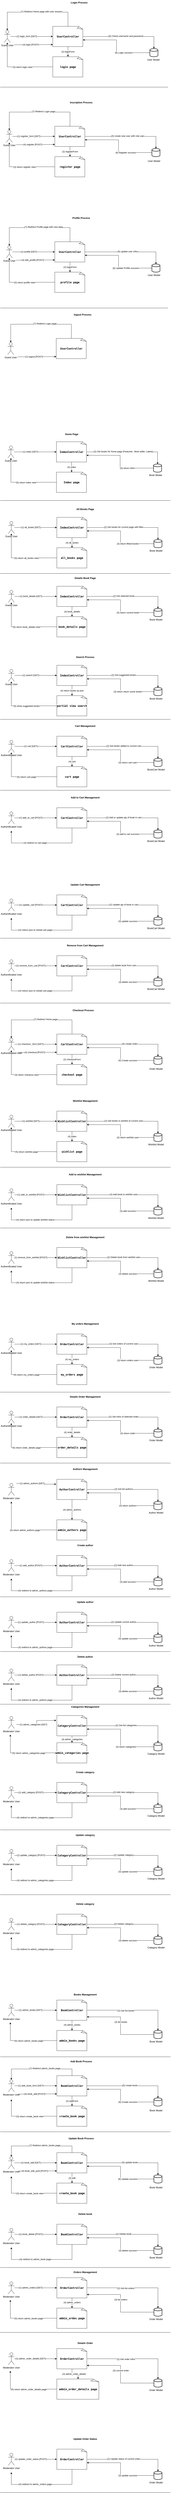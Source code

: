 <mxfile version="24.2.5" type="github">
  <diagram name="Page-1" id="Wl3OVvI_i9Uu6-yHzgTa">
    <mxGraphModel dx="954" dy="549" grid="1" gridSize="10" guides="1" tooltips="1" connect="1" arrows="1" fold="1" page="1" pageScale="1" pageWidth="850" pageHeight="1100" math="0" shadow="0">
      <root>
        <mxCell id="0" />
        <mxCell id="1" parent="0" />
        <mxCell id="r-KjHQPf-Q4y7F3wXpSw-21" value="" style="group" vertex="1" connectable="0" parent="1">
          <mxGeometry x="20" y="90" width="777" height="380" as="geometry" />
        </mxCell>
        <mxCell id="r-KjHQPf-Q4y7F3wXpSw-1" value="" style="strokeWidth=2;html=1;shape=mxgraph.flowchart.database;whiteSpace=wrap;" vertex="1" parent="r-KjHQPf-Q4y7F3wXpSw-21">
          <mxGeometry x="720" y="240" width="40" height="40" as="geometry" />
        </mxCell>
        <mxCell id="r-KjHQPf-Q4y7F3wXpSw-10" style="edgeStyle=orthogonalEdgeStyle;rounded=0;orthogonalLoop=1;jettySize=auto;html=1;" edge="1" parent="r-KjHQPf-Q4y7F3wXpSw-21" target="r-KjHQPf-Q4y7F3wXpSw-4">
          <mxGeometry relative="1" as="geometry">
            <mxPoint x="50" y="220" as="sourcePoint" />
            <Array as="points">
              <mxPoint x="50" y="221" />
              <mxPoint x="146" y="221" />
              <mxPoint x="146" y="220" />
            </Array>
          </mxGeometry>
        </mxCell>
        <mxCell id="r-KjHQPf-Q4y7F3wXpSw-16" value="(4) login [POST]" style="edgeLabel;html=1;align=center;verticalAlign=middle;resizable=0;points=[];" vertex="1" connectable="0" parent="r-KjHQPf-Q4y7F3wXpSw-10">
          <mxGeometry x="-0.594" y="-2" relative="1" as="geometry">
            <mxPoint x="42" y="-3" as="offset" />
          </mxGeometry>
        </mxCell>
        <mxCell id="r-KjHQPf-Q4y7F3wXpSw-2" value="Guest User" style="shape=umlActor;verticalLabelPosition=bottom;verticalAlign=top;html=1;outlineConnect=0;" vertex="1" parent="r-KjHQPf-Q4y7F3wXpSw-21">
          <mxGeometry y="150" width="30" height="60" as="geometry" />
        </mxCell>
        <mxCell id="r-KjHQPf-Q4y7F3wXpSw-4" value="&lt;div style=&quot;&quot;&gt;&lt;pre style=&quot;font-family: &amp;quot;JetBrains Mono&amp;quot;, monospace; font-size: 9.8pt;&quot;&gt;&lt;b style=&quot;background-color: rgb(255, 255, 255);&quot;&gt;UserController&lt;/b&gt;&lt;/pre&gt;&lt;/div&gt;" style="whiteSpace=wrap;html=1;shape=mxgraph.basic.document" vertex="1" parent="r-KjHQPf-Q4y7F3wXpSw-21">
          <mxGeometry x="240" y="130" width="150" height="100" as="geometry" />
        </mxCell>
        <mxCell id="r-KjHQPf-Q4y7F3wXpSw-5" style="edgeStyle=orthogonalEdgeStyle;rounded=0;orthogonalLoop=1;jettySize=auto;html=1;entryX=0;entryY=0.5;entryDx=0;entryDy=0;entryPerimeter=0;" edge="1" parent="r-KjHQPf-Q4y7F3wXpSw-21" source="r-KjHQPf-Q4y7F3wXpSw-2" target="r-KjHQPf-Q4y7F3wXpSw-4">
          <mxGeometry relative="1" as="geometry" />
        </mxCell>
        <mxCell id="r-KjHQPf-Q4y7F3wXpSw-14" value="(1) login_form [GET]" style="edgeLabel;html=1;align=center;verticalAlign=middle;resizable=0;points=[];" vertex="1" connectable="0" parent="r-KjHQPf-Q4y7F3wXpSw-5">
          <mxGeometry x="-0.229" y="1" relative="1" as="geometry">
            <mxPoint as="offset" />
          </mxGeometry>
        </mxCell>
        <mxCell id="r-KjHQPf-Q4y7F3wXpSw-6" style="edgeStyle=orthogonalEdgeStyle;rounded=0;orthogonalLoop=1;jettySize=auto;html=1;entryX=0.5;entryY=0;entryDx=0;entryDy=0;entryPerimeter=0;" edge="1" parent="r-KjHQPf-Q4y7F3wXpSw-21" source="r-KjHQPf-Q4y7F3wXpSw-4" target="r-KjHQPf-Q4y7F3wXpSw-1">
          <mxGeometry relative="1" as="geometry" />
        </mxCell>
        <mxCell id="r-KjHQPf-Q4y7F3wXpSw-17" value="(5) Check username and password" style="edgeLabel;html=1;align=center;verticalAlign=middle;resizable=0;points=[];" vertex="1" connectable="0" parent="r-KjHQPf-Q4y7F3wXpSw-6">
          <mxGeometry x="0.024" y="2" relative="1" as="geometry">
            <mxPoint as="offset" />
          </mxGeometry>
        </mxCell>
        <mxCell id="r-KjHQPf-Q4y7F3wXpSw-9" style="edgeStyle=orthogonalEdgeStyle;rounded=0;orthogonalLoop=1;jettySize=auto;html=1;" edge="1" parent="r-KjHQPf-Q4y7F3wXpSw-21" source="r-KjHQPf-Q4y7F3wXpSw-7" target="r-KjHQPf-Q4y7F3wXpSw-2">
          <mxGeometry relative="1" as="geometry" />
        </mxCell>
        <mxCell id="r-KjHQPf-Q4y7F3wXpSw-15" value="(3) return login view" style="edgeLabel;html=1;align=center;verticalAlign=middle;resizable=0;points=[];" vertex="1" connectable="0" parent="r-KjHQPf-Q4y7F3wXpSw-9">
          <mxGeometry x="-0.13" y="1" relative="1" as="geometry">
            <mxPoint as="offset" />
          </mxGeometry>
        </mxCell>
        <mxCell id="r-KjHQPf-Q4y7F3wXpSw-7" value="&lt;div style=&quot;&quot;&gt;&lt;pre style=&quot;font-family: &amp;quot;JetBrains Mono&amp;quot;, monospace; font-size: 9.8pt;&quot;&gt;&lt;span style=&quot;background-color: rgb(255, 255, 255);&quot;&gt;&lt;b&gt;login page&lt;/b&gt;&lt;/span&gt;&lt;/pre&gt;&lt;/div&gt;" style="whiteSpace=wrap;html=1;shape=mxgraph.basic.document" vertex="1" parent="r-KjHQPf-Q4y7F3wXpSw-21">
          <mxGeometry x="240" y="280" width="150" height="100" as="geometry" />
        </mxCell>
        <mxCell id="r-KjHQPf-Q4y7F3wXpSw-8" value="(2) loginForm" style="edgeStyle=orthogonalEdgeStyle;rounded=0;orthogonalLoop=1;jettySize=auto;html=1;entryX=0.5;entryY=0;entryDx=0;entryDy=0;entryPerimeter=0;" edge="1" parent="r-KjHQPf-Q4y7F3wXpSw-21" source="r-KjHQPf-Q4y7F3wXpSw-4" target="r-KjHQPf-Q4y7F3wXpSw-7">
          <mxGeometry relative="1" as="geometry" />
        </mxCell>
        <mxCell id="r-KjHQPf-Q4y7F3wXpSw-11" style="edgeStyle=orthogonalEdgeStyle;rounded=0;orthogonalLoop=1;jettySize=auto;html=1;entryX=0.993;entryY=0.67;entryDx=0;entryDy=0;entryPerimeter=0;" edge="1" parent="r-KjHQPf-Q4y7F3wXpSw-21" source="r-KjHQPf-Q4y7F3wXpSw-1" target="r-KjHQPf-Q4y7F3wXpSw-4">
          <mxGeometry relative="1" as="geometry" />
        </mxCell>
        <mxCell id="r-KjHQPf-Q4y7F3wXpSw-18" value="(6) Login success" style="edgeLabel;html=1;align=center;verticalAlign=middle;resizable=0;points=[];" vertex="1" connectable="0" parent="r-KjHQPf-Q4y7F3wXpSw-11">
          <mxGeometry x="-0.229" y="-2" relative="1" as="geometry">
            <mxPoint x="22" y="2" as="offset" />
          </mxGeometry>
        </mxCell>
        <mxCell id="r-KjHQPf-Q4y7F3wXpSw-12" style="edgeStyle=orthogonalEdgeStyle;rounded=0;orthogonalLoop=1;jettySize=auto;html=1;entryX=0.5;entryY=0;entryDx=0;entryDy=0;entryPerimeter=0;" edge="1" parent="r-KjHQPf-Q4y7F3wXpSw-21" source="r-KjHQPf-Q4y7F3wXpSw-4" target="r-KjHQPf-Q4y7F3wXpSw-2">
          <mxGeometry relative="1" as="geometry">
            <Array as="points">
              <mxPoint x="315" y="60" />
              <mxPoint x="15" y="60" />
            </Array>
          </mxGeometry>
        </mxCell>
        <mxCell id="r-KjHQPf-Q4y7F3wXpSw-19" value="(7) Redirect Home page with user session" style="edgeLabel;html=1;align=center;verticalAlign=middle;resizable=0;points=[];" vertex="1" connectable="0" parent="r-KjHQPf-Q4y7F3wXpSw-12">
          <mxGeometry x="-0.126" y="-3" relative="1" as="geometry">
            <mxPoint as="offset" />
          </mxGeometry>
        </mxCell>
        <mxCell id="r-KjHQPf-Q4y7F3wXpSw-13" value="Login Process" style="text;align=center;fontStyle=1;verticalAlign=middle;spacingLeft=3;spacingRight=3;strokeColor=none;rotatable=0;points=[[0,0.5],[1,0.5]];portConstraint=eastwest;html=1;" vertex="1" parent="r-KjHQPf-Q4y7F3wXpSw-21">
          <mxGeometry x="310" width="120" height="26" as="geometry" />
        </mxCell>
        <mxCell id="r-KjHQPf-Q4y7F3wXpSw-62" value="User Model" style="text;html=1;align=center;verticalAlign=middle;resizable=0;points=[];autosize=1;strokeColor=none;fillColor=none;" vertex="1" parent="r-KjHQPf-Q4y7F3wXpSw-21">
          <mxGeometry x="697" y="280" width="80" height="30" as="geometry" />
        </mxCell>
        <mxCell id="r-KjHQPf-Q4y7F3wXpSw-22" value="" style="group" vertex="1" connectable="0" parent="1">
          <mxGeometry x="30" y="583" width="770" height="380" as="geometry" />
        </mxCell>
        <mxCell id="r-KjHQPf-Q4y7F3wXpSw-23" value="" style="strokeWidth=2;html=1;shape=mxgraph.flowchart.database;whiteSpace=wrap;" vertex="1" parent="r-KjHQPf-Q4y7F3wXpSw-22">
          <mxGeometry x="720" y="240" width="40" height="40" as="geometry" />
        </mxCell>
        <mxCell id="r-KjHQPf-Q4y7F3wXpSw-24" style="edgeStyle=orthogonalEdgeStyle;rounded=0;orthogonalLoop=1;jettySize=auto;html=1;" edge="1" parent="r-KjHQPf-Q4y7F3wXpSw-22" target="r-KjHQPf-Q4y7F3wXpSw-27">
          <mxGeometry relative="1" as="geometry">
            <mxPoint x="50" y="220" as="sourcePoint" />
            <Array as="points">
              <mxPoint x="50" y="221" />
              <mxPoint x="146" y="221" />
              <mxPoint x="146" y="220" />
            </Array>
          </mxGeometry>
        </mxCell>
        <mxCell id="r-KjHQPf-Q4y7F3wXpSw-25" value="(4) register [POST]" style="edgeLabel;html=1;align=center;verticalAlign=middle;resizable=0;points=[];" vertex="1" connectable="0" parent="r-KjHQPf-Q4y7F3wXpSw-24">
          <mxGeometry x="-0.594" y="-2" relative="1" as="geometry">
            <mxPoint x="42" y="-3" as="offset" />
          </mxGeometry>
        </mxCell>
        <mxCell id="r-KjHQPf-Q4y7F3wXpSw-26" value="Guest User" style="shape=umlActor;verticalLabelPosition=bottom;verticalAlign=top;html=1;outlineConnect=0;" vertex="1" parent="r-KjHQPf-Q4y7F3wXpSw-22">
          <mxGeometry y="150" width="30" height="60" as="geometry" />
        </mxCell>
        <mxCell id="r-KjHQPf-Q4y7F3wXpSw-27" value="&lt;div style=&quot;&quot;&gt;&lt;pre style=&quot;font-family: &amp;quot;JetBrains Mono&amp;quot;, monospace; font-size: 9.8pt;&quot;&gt;&lt;b style=&quot;background-color: rgb(255, 255, 255);&quot;&gt;UserController&lt;/b&gt;&lt;/pre&gt;&lt;/div&gt;" style="whiteSpace=wrap;html=1;shape=mxgraph.basic.document" vertex="1" parent="r-KjHQPf-Q4y7F3wXpSw-22">
          <mxGeometry x="240" y="130" width="150" height="100" as="geometry" />
        </mxCell>
        <mxCell id="r-KjHQPf-Q4y7F3wXpSw-28" style="edgeStyle=orthogonalEdgeStyle;rounded=0;orthogonalLoop=1;jettySize=auto;html=1;entryX=0;entryY=0.5;entryDx=0;entryDy=0;entryPerimeter=0;" edge="1" parent="r-KjHQPf-Q4y7F3wXpSw-22" source="r-KjHQPf-Q4y7F3wXpSw-26" target="r-KjHQPf-Q4y7F3wXpSw-27">
          <mxGeometry relative="1" as="geometry" />
        </mxCell>
        <mxCell id="r-KjHQPf-Q4y7F3wXpSw-29" value="(1) register_form [GET]" style="edgeLabel;html=1;align=center;verticalAlign=middle;resizable=0;points=[];" vertex="1" connectable="0" parent="r-KjHQPf-Q4y7F3wXpSw-28">
          <mxGeometry x="-0.229" y="1" relative="1" as="geometry">
            <mxPoint as="offset" />
          </mxGeometry>
        </mxCell>
        <mxCell id="r-KjHQPf-Q4y7F3wXpSw-30" style="edgeStyle=orthogonalEdgeStyle;rounded=0;orthogonalLoop=1;jettySize=auto;html=1;entryX=0.5;entryY=0;entryDx=0;entryDy=0;entryPerimeter=0;" edge="1" parent="r-KjHQPf-Q4y7F3wXpSw-22" source="r-KjHQPf-Q4y7F3wXpSw-27" target="r-KjHQPf-Q4y7F3wXpSw-23">
          <mxGeometry relative="1" as="geometry" />
        </mxCell>
        <mxCell id="r-KjHQPf-Q4y7F3wXpSw-31" value="(5) create new user with role user" style="edgeLabel;html=1;align=center;verticalAlign=middle;resizable=0;points=[];" vertex="1" connectable="0" parent="r-KjHQPf-Q4y7F3wXpSw-30">
          <mxGeometry x="0.024" y="2" relative="1" as="geometry">
            <mxPoint as="offset" />
          </mxGeometry>
        </mxCell>
        <mxCell id="r-KjHQPf-Q4y7F3wXpSw-32" style="edgeStyle=orthogonalEdgeStyle;rounded=0;orthogonalLoop=1;jettySize=auto;html=1;" edge="1" parent="r-KjHQPf-Q4y7F3wXpSw-22" source="r-KjHQPf-Q4y7F3wXpSw-34" target="r-KjHQPf-Q4y7F3wXpSw-26">
          <mxGeometry relative="1" as="geometry" />
        </mxCell>
        <mxCell id="r-KjHQPf-Q4y7F3wXpSw-33" value="(3) return register view" style="edgeLabel;html=1;align=center;verticalAlign=middle;resizable=0;points=[];" vertex="1" connectable="0" parent="r-KjHQPf-Q4y7F3wXpSw-32">
          <mxGeometry x="-0.13" y="1" relative="1" as="geometry">
            <mxPoint as="offset" />
          </mxGeometry>
        </mxCell>
        <mxCell id="r-KjHQPf-Q4y7F3wXpSw-34" value="&lt;div style=&quot;&quot;&gt;&lt;pre style=&quot;font-family: &amp;quot;JetBrains Mono&amp;quot;, monospace; font-size: 9.8pt;&quot;&gt;&lt;span style=&quot;background-color: rgb(255, 255, 255);&quot;&gt;&lt;b&gt;register page&lt;/b&gt;&lt;/span&gt;&lt;/pre&gt;&lt;/div&gt;" style="whiteSpace=wrap;html=1;shape=mxgraph.basic.document" vertex="1" parent="r-KjHQPf-Q4y7F3wXpSw-22">
          <mxGeometry x="240" y="280" width="150" height="100" as="geometry" />
        </mxCell>
        <mxCell id="r-KjHQPf-Q4y7F3wXpSw-35" value="(2) registerForm" style="edgeStyle=orthogonalEdgeStyle;rounded=0;orthogonalLoop=1;jettySize=auto;html=1;entryX=0.5;entryY=0;entryDx=0;entryDy=0;entryPerimeter=0;" edge="1" parent="r-KjHQPf-Q4y7F3wXpSw-22" source="r-KjHQPf-Q4y7F3wXpSw-27" target="r-KjHQPf-Q4y7F3wXpSw-34">
          <mxGeometry relative="1" as="geometry" />
        </mxCell>
        <mxCell id="r-KjHQPf-Q4y7F3wXpSw-36" style="edgeStyle=orthogonalEdgeStyle;rounded=0;orthogonalLoop=1;jettySize=auto;html=1;entryX=0.993;entryY=0.67;entryDx=0;entryDy=0;entryPerimeter=0;" edge="1" parent="r-KjHQPf-Q4y7F3wXpSw-22" source="r-KjHQPf-Q4y7F3wXpSw-23" target="r-KjHQPf-Q4y7F3wXpSw-27">
          <mxGeometry relative="1" as="geometry" />
        </mxCell>
        <mxCell id="r-KjHQPf-Q4y7F3wXpSw-37" value="(6) Register success" style="edgeLabel;html=1;align=center;verticalAlign=middle;resizable=0;points=[];" vertex="1" connectable="0" parent="r-KjHQPf-Q4y7F3wXpSw-36">
          <mxGeometry x="-0.229" y="-2" relative="1" as="geometry">
            <mxPoint x="22" y="2" as="offset" />
          </mxGeometry>
        </mxCell>
        <mxCell id="r-KjHQPf-Q4y7F3wXpSw-38" style="edgeStyle=orthogonalEdgeStyle;rounded=0;orthogonalLoop=1;jettySize=auto;html=1;entryX=0.5;entryY=0;entryDx=0;entryDy=0;entryPerimeter=0;" edge="1" parent="r-KjHQPf-Q4y7F3wXpSw-22" source="r-KjHQPf-Q4y7F3wXpSw-27" target="r-KjHQPf-Q4y7F3wXpSw-26">
          <mxGeometry relative="1" as="geometry">
            <Array as="points">
              <mxPoint x="315" y="60" />
              <mxPoint x="15" y="60" />
            </Array>
          </mxGeometry>
        </mxCell>
        <mxCell id="r-KjHQPf-Q4y7F3wXpSw-39" value="(7) Redirect Login page" style="edgeLabel;html=1;align=center;verticalAlign=middle;resizable=0;points=[];" vertex="1" connectable="0" parent="r-KjHQPf-Q4y7F3wXpSw-38">
          <mxGeometry x="-0.126" y="-3" relative="1" as="geometry">
            <mxPoint as="offset" />
          </mxGeometry>
        </mxCell>
        <mxCell id="r-KjHQPf-Q4y7F3wXpSw-40" value="Inscription Process" style="text;align=center;fontStyle=1;verticalAlign=middle;spacingLeft=3;spacingRight=3;strokeColor=none;rotatable=0;points=[[0,0.5],[1,0.5]];portConstraint=eastwest;html=1;" vertex="1" parent="r-KjHQPf-Q4y7F3wXpSw-22">
          <mxGeometry x="310" width="120" height="26" as="geometry" />
        </mxCell>
        <mxCell id="r-KjHQPf-Q4y7F3wXpSw-61" value="User Model" style="text;html=1;align=center;verticalAlign=middle;resizable=0;points=[];autosize=1;strokeColor=none;fillColor=none;" vertex="1" parent="r-KjHQPf-Q4y7F3wXpSw-22">
          <mxGeometry x="690" y="287" width="80" height="30" as="geometry" />
        </mxCell>
        <mxCell id="r-KjHQPf-Q4y7F3wXpSw-41" value="" style="group" vertex="1" connectable="0" parent="1">
          <mxGeometry x="30" y="1153" width="770" height="380" as="geometry" />
        </mxCell>
        <mxCell id="r-KjHQPf-Q4y7F3wXpSw-42" value="" style="strokeWidth=2;html=1;shape=mxgraph.flowchart.database;whiteSpace=wrap;" vertex="1" parent="r-KjHQPf-Q4y7F3wXpSw-41">
          <mxGeometry x="720" y="240" width="40" height="40" as="geometry" />
        </mxCell>
        <mxCell id="r-KjHQPf-Q4y7F3wXpSw-43" style="edgeStyle=orthogonalEdgeStyle;rounded=0;orthogonalLoop=1;jettySize=auto;html=1;" edge="1" parent="r-KjHQPf-Q4y7F3wXpSw-41" target="r-KjHQPf-Q4y7F3wXpSw-46">
          <mxGeometry relative="1" as="geometry">
            <mxPoint x="50" y="220" as="sourcePoint" />
            <Array as="points">
              <mxPoint x="50" y="221" />
              <mxPoint x="146" y="221" />
              <mxPoint x="146" y="220" />
            </Array>
          </mxGeometry>
        </mxCell>
        <mxCell id="r-KjHQPf-Q4y7F3wXpSw-44" value="(4) edit_profile [POST]" style="edgeLabel;html=1;align=center;verticalAlign=middle;resizable=0;points=[];" vertex="1" connectable="0" parent="r-KjHQPf-Q4y7F3wXpSw-43">
          <mxGeometry x="-0.594" y="-2" relative="1" as="geometry">
            <mxPoint x="42" y="-3" as="offset" />
          </mxGeometry>
        </mxCell>
        <mxCell id="r-KjHQPf-Q4y7F3wXpSw-45" value="Guest User" style="shape=umlActor;verticalLabelPosition=bottom;verticalAlign=top;html=1;outlineConnect=0;" vertex="1" parent="r-KjHQPf-Q4y7F3wXpSw-41">
          <mxGeometry y="150" width="30" height="60" as="geometry" />
        </mxCell>
        <mxCell id="r-KjHQPf-Q4y7F3wXpSw-46" value="&lt;div style=&quot;&quot;&gt;&lt;pre style=&quot;font-family: &amp;quot;JetBrains Mono&amp;quot;, monospace; font-size: 9.8pt;&quot;&gt;&lt;b style=&quot;background-color: rgb(255, 255, 255);&quot;&gt;UserController&lt;/b&gt;&lt;/pre&gt;&lt;/div&gt;" style="whiteSpace=wrap;html=1;shape=mxgraph.basic.document" vertex="1" parent="r-KjHQPf-Q4y7F3wXpSw-41">
          <mxGeometry x="240" y="130" width="150" height="100" as="geometry" />
        </mxCell>
        <mxCell id="r-KjHQPf-Q4y7F3wXpSw-47" style="edgeStyle=orthogonalEdgeStyle;rounded=0;orthogonalLoop=1;jettySize=auto;html=1;entryX=0;entryY=0.5;entryDx=0;entryDy=0;entryPerimeter=0;" edge="1" parent="r-KjHQPf-Q4y7F3wXpSw-41" source="r-KjHQPf-Q4y7F3wXpSw-45" target="r-KjHQPf-Q4y7F3wXpSw-46">
          <mxGeometry relative="1" as="geometry" />
        </mxCell>
        <mxCell id="r-KjHQPf-Q4y7F3wXpSw-48" value="(1) profile [GET]" style="edgeLabel;html=1;align=center;verticalAlign=middle;resizable=0;points=[];" vertex="1" connectable="0" parent="r-KjHQPf-Q4y7F3wXpSw-47">
          <mxGeometry x="-0.229" y="1" relative="1" as="geometry">
            <mxPoint as="offset" />
          </mxGeometry>
        </mxCell>
        <mxCell id="r-KjHQPf-Q4y7F3wXpSw-49" style="edgeStyle=orthogonalEdgeStyle;rounded=0;orthogonalLoop=1;jettySize=auto;html=1;entryX=0.5;entryY=0;entryDx=0;entryDy=0;entryPerimeter=0;" edge="1" parent="r-KjHQPf-Q4y7F3wXpSw-41" source="r-KjHQPf-Q4y7F3wXpSw-46" target="r-KjHQPf-Q4y7F3wXpSw-42">
          <mxGeometry relative="1" as="geometry" />
        </mxCell>
        <mxCell id="r-KjHQPf-Q4y7F3wXpSw-50" value="(5) update user infos" style="edgeLabel;html=1;align=center;verticalAlign=middle;resizable=0;points=[];" vertex="1" connectable="0" parent="r-KjHQPf-Q4y7F3wXpSw-49">
          <mxGeometry x="0.024" y="2" relative="1" as="geometry">
            <mxPoint as="offset" />
          </mxGeometry>
        </mxCell>
        <mxCell id="r-KjHQPf-Q4y7F3wXpSw-51" style="edgeStyle=orthogonalEdgeStyle;rounded=0;orthogonalLoop=1;jettySize=auto;html=1;" edge="1" parent="r-KjHQPf-Q4y7F3wXpSw-41" source="r-KjHQPf-Q4y7F3wXpSw-53" target="r-KjHQPf-Q4y7F3wXpSw-45">
          <mxGeometry relative="1" as="geometry" />
        </mxCell>
        <mxCell id="r-KjHQPf-Q4y7F3wXpSw-52" value="(3) return profile view" style="edgeLabel;html=1;align=center;verticalAlign=middle;resizable=0;points=[];" vertex="1" connectable="0" parent="r-KjHQPf-Q4y7F3wXpSw-51">
          <mxGeometry x="-0.13" y="1" relative="1" as="geometry">
            <mxPoint as="offset" />
          </mxGeometry>
        </mxCell>
        <mxCell id="r-KjHQPf-Q4y7F3wXpSw-53" value="&lt;div style=&quot;&quot;&gt;&lt;pre style=&quot;font-family: &amp;quot;JetBrains Mono&amp;quot;, monospace; font-size: 9.8pt;&quot;&gt;&lt;span style=&quot;background-color: rgb(255, 255, 255);&quot;&gt;&lt;b&gt;profile page&lt;/b&gt;&lt;/span&gt;&lt;/pre&gt;&lt;/div&gt;" style="whiteSpace=wrap;html=1;shape=mxgraph.basic.document" vertex="1" parent="r-KjHQPf-Q4y7F3wXpSw-41">
          <mxGeometry x="240" y="280" width="150" height="100" as="geometry" />
        </mxCell>
        <mxCell id="r-KjHQPf-Q4y7F3wXpSw-54" value="(2) loginForm" style="edgeStyle=orthogonalEdgeStyle;rounded=0;orthogonalLoop=1;jettySize=auto;html=1;entryX=0.5;entryY=0;entryDx=0;entryDy=0;entryPerimeter=0;" edge="1" parent="r-KjHQPf-Q4y7F3wXpSw-41" source="r-KjHQPf-Q4y7F3wXpSw-46" target="r-KjHQPf-Q4y7F3wXpSw-53">
          <mxGeometry relative="1" as="geometry" />
        </mxCell>
        <mxCell id="r-KjHQPf-Q4y7F3wXpSw-55" style="edgeStyle=orthogonalEdgeStyle;rounded=0;orthogonalLoop=1;jettySize=auto;html=1;entryX=0.993;entryY=0.67;entryDx=0;entryDy=0;entryPerimeter=0;" edge="1" parent="r-KjHQPf-Q4y7F3wXpSw-41" source="r-KjHQPf-Q4y7F3wXpSw-42" target="r-KjHQPf-Q4y7F3wXpSw-46">
          <mxGeometry relative="1" as="geometry" />
        </mxCell>
        <mxCell id="r-KjHQPf-Q4y7F3wXpSw-56" value="(6) Update Profile success" style="edgeLabel;html=1;align=center;verticalAlign=middle;resizable=0;points=[];" vertex="1" connectable="0" parent="r-KjHQPf-Q4y7F3wXpSw-55">
          <mxGeometry x="-0.229" y="-2" relative="1" as="geometry">
            <mxPoint x="22" y="2" as="offset" />
          </mxGeometry>
        </mxCell>
        <mxCell id="r-KjHQPf-Q4y7F3wXpSw-57" style="edgeStyle=orthogonalEdgeStyle;rounded=0;orthogonalLoop=1;jettySize=auto;html=1;entryX=0.5;entryY=0;entryDx=0;entryDy=0;entryPerimeter=0;" edge="1" parent="r-KjHQPf-Q4y7F3wXpSw-41" source="r-KjHQPf-Q4y7F3wXpSw-46" target="r-KjHQPf-Q4y7F3wXpSw-45">
          <mxGeometry relative="1" as="geometry">
            <Array as="points">
              <mxPoint x="315" y="60" />
              <mxPoint x="15" y="60" />
            </Array>
          </mxGeometry>
        </mxCell>
        <mxCell id="r-KjHQPf-Q4y7F3wXpSw-58" value="(7) Redirect Profile page with new data" style="edgeLabel;html=1;align=center;verticalAlign=middle;resizable=0;points=[];" vertex="1" connectable="0" parent="r-KjHQPf-Q4y7F3wXpSw-57">
          <mxGeometry x="-0.126" y="-3" relative="1" as="geometry">
            <mxPoint as="offset" />
          </mxGeometry>
        </mxCell>
        <mxCell id="r-KjHQPf-Q4y7F3wXpSw-59" value="Profile Process" style="text;align=center;fontStyle=1;verticalAlign=middle;spacingLeft=3;spacingRight=3;strokeColor=none;rotatable=0;points=[[0,0.5],[1,0.5]];portConstraint=eastwest;html=1;" vertex="1" parent="r-KjHQPf-Q4y7F3wXpSw-41">
          <mxGeometry x="310" width="120" height="26" as="geometry" />
        </mxCell>
        <mxCell id="r-KjHQPf-Q4y7F3wXpSw-60" value="User Model" style="text;html=1;align=center;verticalAlign=middle;resizable=0;points=[];autosize=1;strokeColor=none;fillColor=none;" vertex="1" parent="r-KjHQPf-Q4y7F3wXpSw-41">
          <mxGeometry x="690" y="280" width="80" height="30" as="geometry" />
        </mxCell>
        <mxCell id="r-KjHQPf-Q4y7F3wXpSw-63" value="" style="group" vertex="1" connectable="0" parent="1">
          <mxGeometry x="37" y="1630" width="760" height="380" as="geometry" />
        </mxCell>
        <mxCell id="r-KjHQPf-Q4y7F3wXpSw-65" style="edgeStyle=orthogonalEdgeStyle;rounded=0;orthogonalLoop=1;jettySize=auto;html=1;" edge="1" parent="r-KjHQPf-Q4y7F3wXpSw-63" target="r-KjHQPf-Q4y7F3wXpSw-68">
          <mxGeometry relative="1" as="geometry">
            <mxPoint x="50" y="220" as="sourcePoint" />
            <Array as="points">
              <mxPoint x="50" y="221" />
              <mxPoint x="146" y="221" />
              <mxPoint x="146" y="220" />
            </Array>
          </mxGeometry>
        </mxCell>
        <mxCell id="r-KjHQPf-Q4y7F3wXpSw-66" value="(1) logout [POST]" style="edgeLabel;html=1;align=center;verticalAlign=middle;resizable=0;points=[];" vertex="1" connectable="0" parent="r-KjHQPf-Q4y7F3wXpSw-65">
          <mxGeometry x="-0.594" y="-2" relative="1" as="geometry">
            <mxPoint x="42" y="-3" as="offset" />
          </mxGeometry>
        </mxCell>
        <mxCell id="r-KjHQPf-Q4y7F3wXpSw-67" value="Guest User" style="shape=umlActor;verticalLabelPosition=bottom;verticalAlign=top;html=1;outlineConnect=0;" vertex="1" parent="r-KjHQPf-Q4y7F3wXpSw-63">
          <mxGeometry y="150" width="30" height="60" as="geometry" />
        </mxCell>
        <mxCell id="r-KjHQPf-Q4y7F3wXpSw-68" value="&lt;div style=&quot;&quot;&gt;&lt;pre style=&quot;font-family: &amp;quot;JetBrains Mono&amp;quot;, monospace; font-size: 9.8pt;&quot;&gt;&lt;b style=&quot;background-color: rgb(255, 255, 255);&quot;&gt;UserController&lt;/b&gt;&lt;/pre&gt;&lt;/div&gt;" style="whiteSpace=wrap;html=1;shape=mxgraph.basic.document" vertex="1" parent="r-KjHQPf-Q4y7F3wXpSw-63">
          <mxGeometry x="240" y="130" width="150" height="100" as="geometry" />
        </mxCell>
        <mxCell id="r-KjHQPf-Q4y7F3wXpSw-79" style="edgeStyle=orthogonalEdgeStyle;rounded=0;orthogonalLoop=1;jettySize=auto;html=1;entryX=0.5;entryY=0;entryDx=0;entryDy=0;entryPerimeter=0;" edge="1" parent="r-KjHQPf-Q4y7F3wXpSw-63" source="r-KjHQPf-Q4y7F3wXpSw-68" target="r-KjHQPf-Q4y7F3wXpSw-67">
          <mxGeometry relative="1" as="geometry">
            <Array as="points">
              <mxPoint x="315" y="60" />
              <mxPoint x="15" y="60" />
            </Array>
          </mxGeometry>
        </mxCell>
        <mxCell id="r-KjHQPf-Q4y7F3wXpSw-80" value="(7) Redirect Login page" style="edgeLabel;html=1;align=center;verticalAlign=middle;resizable=0;points=[];" vertex="1" connectable="0" parent="r-KjHQPf-Q4y7F3wXpSw-79">
          <mxGeometry x="-0.126" y="-3" relative="1" as="geometry">
            <mxPoint as="offset" />
          </mxGeometry>
        </mxCell>
        <mxCell id="r-KjHQPf-Q4y7F3wXpSw-81" value="logout Process" style="text;align=center;fontStyle=1;verticalAlign=middle;spacingLeft=3;spacingRight=3;strokeColor=none;rotatable=0;points=[[0,0.5],[1,0.5]];portConstraint=eastwest;html=1;" vertex="1" parent="r-KjHQPf-Q4y7F3wXpSw-63">
          <mxGeometry x="310" width="120" height="26" as="geometry" />
        </mxCell>
        <mxCell id="r-KjHQPf-Q4y7F3wXpSw-84" value="" style="endArrow=none;html=1;rounded=0;" edge="1" parent="1">
          <mxGeometry width="50" height="50" relative="1" as="geometry">
            <mxPoint y="520" as="sourcePoint" />
            <mxPoint x="830" y="520" as="targetPoint" />
          </mxGeometry>
        </mxCell>
        <mxCell id="r-KjHQPf-Q4y7F3wXpSw-85" value="" style="endArrow=none;html=1;rounded=0;" edge="1" parent="1">
          <mxGeometry width="50" height="50" relative="1" as="geometry">
            <mxPoint y="1610" as="sourcePoint" />
            <mxPoint x="830" y="1610" as="targetPoint" />
          </mxGeometry>
        </mxCell>
        <mxCell id="r-KjHQPf-Q4y7F3wXpSw-86" value="" style="group" vertex="1" connectable="0" parent="1">
          <mxGeometry x="38" y="2140" width="775" height="380" as="geometry" />
        </mxCell>
        <mxCell id="r-KjHQPf-Q4y7F3wXpSw-87" value="" style="strokeWidth=2;html=1;shape=mxgraph.flowchart.database;whiteSpace=wrap;" vertex="1" parent="r-KjHQPf-Q4y7F3wXpSw-86">
          <mxGeometry x="720" y="240" width="40" height="40" as="geometry" />
        </mxCell>
        <mxCell id="r-KjHQPf-Q4y7F3wXpSw-90" value="Guest User" style="shape=umlActor;verticalLabelPosition=bottom;verticalAlign=top;html=1;outlineConnect=0;" vertex="1" parent="r-KjHQPf-Q4y7F3wXpSw-86">
          <mxGeometry y="150" width="30" height="60" as="geometry" />
        </mxCell>
        <mxCell id="r-KjHQPf-Q4y7F3wXpSw-91" value="&lt;div style=&quot;&quot;&gt;&lt;pre style=&quot;font-family: &amp;quot;JetBrains Mono&amp;quot;, monospace; font-size: 9.8pt;&quot;&gt;&lt;b style=&quot;background-color: rgb(255, 255, 255);&quot;&gt;IndexController&lt;/b&gt;&lt;/pre&gt;&lt;/div&gt;" style="whiteSpace=wrap;html=1;shape=mxgraph.basic.document" vertex="1" parent="r-KjHQPf-Q4y7F3wXpSw-86">
          <mxGeometry x="240" y="130" width="150" height="100" as="geometry" />
        </mxCell>
        <mxCell id="r-KjHQPf-Q4y7F3wXpSw-92" style="edgeStyle=orthogonalEdgeStyle;rounded=0;orthogonalLoop=1;jettySize=auto;html=1;entryX=0;entryY=0.5;entryDx=0;entryDy=0;entryPerimeter=0;" edge="1" parent="r-KjHQPf-Q4y7F3wXpSw-86" source="r-KjHQPf-Q4y7F3wXpSw-90" target="r-KjHQPf-Q4y7F3wXpSw-91">
          <mxGeometry relative="1" as="geometry" />
        </mxCell>
        <mxCell id="r-KjHQPf-Q4y7F3wXpSw-93" value="(1) index [GET]" style="edgeLabel;html=1;align=center;verticalAlign=middle;resizable=0;points=[];" vertex="1" connectable="0" parent="r-KjHQPf-Q4y7F3wXpSw-92">
          <mxGeometry x="-0.229" y="1" relative="1" as="geometry">
            <mxPoint as="offset" />
          </mxGeometry>
        </mxCell>
        <mxCell id="r-KjHQPf-Q4y7F3wXpSw-94" style="edgeStyle=orthogonalEdgeStyle;rounded=0;orthogonalLoop=1;jettySize=auto;html=1;entryX=0.5;entryY=0;entryDx=0;entryDy=0;entryPerimeter=0;" edge="1" parent="r-KjHQPf-Q4y7F3wXpSw-86" source="r-KjHQPf-Q4y7F3wXpSw-91" target="r-KjHQPf-Q4y7F3wXpSw-87">
          <mxGeometry relative="1" as="geometry" />
        </mxCell>
        <mxCell id="r-KjHQPf-Q4y7F3wXpSw-95" value="(2) Get books for home page (Featured , Most seller, Latest)" style="edgeLabel;html=1;align=center;verticalAlign=middle;resizable=0;points=[];" vertex="1" connectable="0" parent="r-KjHQPf-Q4y7F3wXpSw-94">
          <mxGeometry x="0.024" y="2" relative="1" as="geometry">
            <mxPoint x="-30" as="offset" />
          </mxGeometry>
        </mxCell>
        <mxCell id="r-KjHQPf-Q4y7F3wXpSw-96" style="edgeStyle=orthogonalEdgeStyle;rounded=0;orthogonalLoop=1;jettySize=auto;html=1;" edge="1" parent="r-KjHQPf-Q4y7F3wXpSw-86" source="r-KjHQPf-Q4y7F3wXpSw-98" target="r-KjHQPf-Q4y7F3wXpSw-90">
          <mxGeometry relative="1" as="geometry" />
        </mxCell>
        <mxCell id="r-KjHQPf-Q4y7F3wXpSw-97" value="(5) return index view" style="edgeLabel;html=1;align=center;verticalAlign=middle;resizable=0;points=[];" vertex="1" connectable="0" parent="r-KjHQPf-Q4y7F3wXpSw-96">
          <mxGeometry x="-0.13" y="1" relative="1" as="geometry">
            <mxPoint as="offset" />
          </mxGeometry>
        </mxCell>
        <mxCell id="r-KjHQPf-Q4y7F3wXpSw-98" value="&lt;div style=&quot;&quot;&gt;&lt;pre style=&quot;font-family: &amp;quot;JetBrains Mono&amp;quot;, monospace; font-size: 9.8pt;&quot;&gt;&lt;span style=&quot;background-color: rgb(255, 255, 255);&quot;&gt;&lt;b&gt;Index page&lt;/b&gt;&lt;/span&gt;&lt;/pre&gt;&lt;/div&gt;" style="whiteSpace=wrap;html=1;shape=mxgraph.basic.document" vertex="1" parent="r-KjHQPf-Q4y7F3wXpSw-86">
          <mxGeometry x="240" y="280" width="150" height="100" as="geometry" />
        </mxCell>
        <mxCell id="r-KjHQPf-Q4y7F3wXpSw-99" value="(4) index" style="edgeStyle=orthogonalEdgeStyle;rounded=0;orthogonalLoop=1;jettySize=auto;html=1;entryX=0.5;entryY=0;entryDx=0;entryDy=0;entryPerimeter=0;" edge="1" parent="r-KjHQPf-Q4y7F3wXpSw-86" source="r-KjHQPf-Q4y7F3wXpSw-91" target="r-KjHQPf-Q4y7F3wXpSw-98">
          <mxGeometry relative="1" as="geometry" />
        </mxCell>
        <mxCell id="r-KjHQPf-Q4y7F3wXpSw-100" style="edgeStyle=orthogonalEdgeStyle;rounded=0;orthogonalLoop=1;jettySize=auto;html=1;entryX=0.993;entryY=0.67;entryDx=0;entryDy=0;entryPerimeter=0;" edge="1" parent="r-KjHQPf-Q4y7F3wXpSw-86" source="r-KjHQPf-Q4y7F3wXpSw-87" target="r-KjHQPf-Q4y7F3wXpSw-91">
          <mxGeometry relative="1" as="geometry" />
        </mxCell>
        <mxCell id="r-KjHQPf-Q4y7F3wXpSw-101" value="(3) return infos" style="edgeLabel;html=1;align=center;verticalAlign=middle;resizable=0;points=[];" vertex="1" connectable="0" parent="r-KjHQPf-Q4y7F3wXpSw-100">
          <mxGeometry x="-0.229" y="-2" relative="1" as="geometry">
            <mxPoint x="22" y="2" as="offset" />
          </mxGeometry>
        </mxCell>
        <mxCell id="r-KjHQPf-Q4y7F3wXpSw-104" value="Home Page" style="text;align=center;fontStyle=1;verticalAlign=middle;spacingLeft=3;spacingRight=3;strokeColor=none;rotatable=0;points=[[0,0.5],[1,0.5]];portConstraint=eastwest;html=1;" vertex="1" parent="r-KjHQPf-Q4y7F3wXpSw-86">
          <mxGeometry x="255" y="80" width="120" height="26" as="geometry" />
        </mxCell>
        <mxCell id="r-KjHQPf-Q4y7F3wXpSw-105" value="Book Model" style="text;html=1;align=center;verticalAlign=middle;resizable=0;points=[];autosize=1;strokeColor=none;fillColor=none;" vertex="1" parent="r-KjHQPf-Q4y7F3wXpSw-86">
          <mxGeometry x="685" y="280" width="90" height="30" as="geometry" />
        </mxCell>
        <mxCell id="r-KjHQPf-Q4y7F3wXpSw-106" value="" style="group" vertex="1" connectable="0" parent="1">
          <mxGeometry x="40" y="2513" width="775" height="380" as="geometry" />
        </mxCell>
        <mxCell id="r-KjHQPf-Q4y7F3wXpSw-107" value="" style="strokeWidth=2;html=1;shape=mxgraph.flowchart.database;whiteSpace=wrap;" vertex="1" parent="r-KjHQPf-Q4y7F3wXpSw-106">
          <mxGeometry x="720" y="240" width="40" height="40" as="geometry" />
        </mxCell>
        <mxCell id="r-KjHQPf-Q4y7F3wXpSw-108" value="Guest User" style="shape=umlActor;verticalLabelPosition=bottom;verticalAlign=top;html=1;outlineConnect=0;" vertex="1" parent="r-KjHQPf-Q4y7F3wXpSw-106">
          <mxGeometry y="150" width="30" height="60" as="geometry" />
        </mxCell>
        <mxCell id="r-KjHQPf-Q4y7F3wXpSw-109" value="&lt;div style=&quot;&quot;&gt;&lt;pre style=&quot;font-family: &amp;quot;JetBrains Mono&amp;quot;, monospace; font-size: 9.8pt;&quot;&gt;&lt;b style=&quot;background-color: rgb(255, 255, 255);&quot;&gt;IndexController&lt;/b&gt;&lt;/pre&gt;&lt;/div&gt;" style="whiteSpace=wrap;html=1;shape=mxgraph.basic.document" vertex="1" parent="r-KjHQPf-Q4y7F3wXpSw-106">
          <mxGeometry x="240" y="130" width="150" height="100" as="geometry" />
        </mxCell>
        <mxCell id="r-KjHQPf-Q4y7F3wXpSw-110" style="edgeStyle=orthogonalEdgeStyle;rounded=0;orthogonalLoop=1;jettySize=auto;html=1;entryX=0;entryY=0.5;entryDx=0;entryDy=0;entryPerimeter=0;" edge="1" parent="r-KjHQPf-Q4y7F3wXpSw-106" source="r-KjHQPf-Q4y7F3wXpSw-108" target="r-KjHQPf-Q4y7F3wXpSw-109">
          <mxGeometry relative="1" as="geometry" />
        </mxCell>
        <mxCell id="r-KjHQPf-Q4y7F3wXpSw-111" value="(1) all_books [GET]" style="edgeLabel;html=1;align=center;verticalAlign=middle;resizable=0;points=[];" vertex="1" connectable="0" parent="r-KjHQPf-Q4y7F3wXpSw-110">
          <mxGeometry x="-0.229" y="1" relative="1" as="geometry">
            <mxPoint as="offset" />
          </mxGeometry>
        </mxCell>
        <mxCell id="r-KjHQPf-Q4y7F3wXpSw-112" style="edgeStyle=orthogonalEdgeStyle;rounded=0;orthogonalLoop=1;jettySize=auto;html=1;entryX=0.5;entryY=0;entryDx=0;entryDy=0;entryPerimeter=0;" edge="1" parent="r-KjHQPf-Q4y7F3wXpSw-106" source="r-KjHQPf-Q4y7F3wXpSw-109" target="r-KjHQPf-Q4y7F3wXpSw-107">
          <mxGeometry relative="1" as="geometry" />
        </mxCell>
        <mxCell id="r-KjHQPf-Q4y7F3wXpSw-113" value="(2) Get books for current page with filter" style="edgeLabel;html=1;align=center;verticalAlign=middle;resizable=0;points=[];" vertex="1" connectable="0" parent="r-KjHQPf-Q4y7F3wXpSw-112">
          <mxGeometry x="0.024" y="2" relative="1" as="geometry">
            <mxPoint x="-30" as="offset" />
          </mxGeometry>
        </mxCell>
        <mxCell id="r-KjHQPf-Q4y7F3wXpSw-114" style="edgeStyle=orthogonalEdgeStyle;rounded=0;orthogonalLoop=1;jettySize=auto;html=1;" edge="1" parent="r-KjHQPf-Q4y7F3wXpSw-106" source="r-KjHQPf-Q4y7F3wXpSw-116" target="r-KjHQPf-Q4y7F3wXpSw-108">
          <mxGeometry relative="1" as="geometry" />
        </mxCell>
        <mxCell id="r-KjHQPf-Q4y7F3wXpSw-115" value="(5) return all_books view" style="edgeLabel;html=1;align=center;verticalAlign=middle;resizable=0;points=[];" vertex="1" connectable="0" parent="r-KjHQPf-Q4y7F3wXpSw-114">
          <mxGeometry x="-0.13" y="1" relative="1" as="geometry">
            <mxPoint as="offset" />
          </mxGeometry>
        </mxCell>
        <mxCell id="r-KjHQPf-Q4y7F3wXpSw-116" value="&lt;div style=&quot;&quot;&gt;&lt;pre style=&quot;font-family: &amp;quot;JetBrains Mono&amp;quot;, monospace; font-size: 9.8pt;&quot;&gt;&lt;span style=&quot;background-color: rgb(255, 255, 255);&quot;&gt;&lt;b&gt;all_books page&lt;/b&gt;&lt;/span&gt;&lt;/pre&gt;&lt;/div&gt;" style="whiteSpace=wrap;html=1;shape=mxgraph.basic.document" vertex="1" parent="r-KjHQPf-Q4y7F3wXpSw-106">
          <mxGeometry x="240" y="280" width="150" height="100" as="geometry" />
        </mxCell>
        <mxCell id="r-KjHQPf-Q4y7F3wXpSw-117" value="(4) all_books" style="edgeStyle=orthogonalEdgeStyle;rounded=0;orthogonalLoop=1;jettySize=auto;html=1;entryX=0.5;entryY=0;entryDx=0;entryDy=0;entryPerimeter=0;" edge="1" parent="r-KjHQPf-Q4y7F3wXpSw-106" source="r-KjHQPf-Q4y7F3wXpSw-109" target="r-KjHQPf-Q4y7F3wXpSw-116">
          <mxGeometry relative="1" as="geometry" />
        </mxCell>
        <mxCell id="r-KjHQPf-Q4y7F3wXpSw-118" style="edgeStyle=orthogonalEdgeStyle;rounded=0;orthogonalLoop=1;jettySize=auto;html=1;entryX=0.993;entryY=0.67;entryDx=0;entryDy=0;entryPerimeter=0;" edge="1" parent="r-KjHQPf-Q4y7F3wXpSw-106" source="r-KjHQPf-Q4y7F3wXpSw-107" target="r-KjHQPf-Q4y7F3wXpSw-109">
          <mxGeometry relative="1" as="geometry" />
        </mxCell>
        <mxCell id="r-KjHQPf-Q4y7F3wXpSw-119" value="(3) return filtred books" style="edgeLabel;html=1;align=center;verticalAlign=middle;resizable=0;points=[];" vertex="1" connectable="0" parent="r-KjHQPf-Q4y7F3wXpSw-118">
          <mxGeometry x="-0.229" y="-2" relative="1" as="geometry">
            <mxPoint x="22" y="2" as="offset" />
          </mxGeometry>
        </mxCell>
        <mxCell id="r-KjHQPf-Q4y7F3wXpSw-120" value="All Books Page" style="text;align=center;fontStyle=1;verticalAlign=middle;spacingLeft=3;spacingRight=3;strokeColor=none;rotatable=0;points=[[0,0.5],[1,0.5]];portConstraint=eastwest;html=1;" vertex="1" parent="r-KjHQPf-Q4y7F3wXpSw-106">
          <mxGeometry x="320" y="77" width="120" height="26" as="geometry" />
        </mxCell>
        <mxCell id="r-KjHQPf-Q4y7F3wXpSw-121" value="Book Model" style="text;html=1;align=center;verticalAlign=middle;resizable=0;points=[];autosize=1;strokeColor=none;fillColor=none;" vertex="1" parent="r-KjHQPf-Q4y7F3wXpSw-106">
          <mxGeometry x="685" y="280" width="90" height="30" as="geometry" />
        </mxCell>
        <mxCell id="r-KjHQPf-Q4y7F3wXpSw-122" value="" style="endArrow=none;html=1;rounded=0;" edge="1" parent="1">
          <mxGeometry width="50" height="50" relative="1" as="geometry">
            <mxPoint y="2560" as="sourcePoint" />
            <mxPoint x="842" y="2560" as="targetPoint" />
          </mxGeometry>
        </mxCell>
        <mxCell id="r-KjHQPf-Q4y7F3wXpSw-123" value="" style="endArrow=none;html=1;rounded=0;" edge="1" parent="1">
          <mxGeometry width="50" height="50" relative="1" as="geometry">
            <mxPoint y="2920" as="sourcePoint" />
            <mxPoint x="842" y="2920" as="targetPoint" />
          </mxGeometry>
        </mxCell>
        <mxCell id="r-KjHQPf-Q4y7F3wXpSw-124" value="" style="group" vertex="1" connectable="0" parent="1">
          <mxGeometry x="40" y="2853" width="775" height="380" as="geometry" />
        </mxCell>
        <mxCell id="r-KjHQPf-Q4y7F3wXpSw-125" value="" style="strokeWidth=2;html=1;shape=mxgraph.flowchart.database;whiteSpace=wrap;" vertex="1" parent="r-KjHQPf-Q4y7F3wXpSw-124">
          <mxGeometry x="720" y="240" width="40" height="40" as="geometry" />
        </mxCell>
        <mxCell id="r-KjHQPf-Q4y7F3wXpSw-126" value="Guest User" style="shape=umlActor;verticalLabelPosition=bottom;verticalAlign=top;html=1;outlineConnect=0;" vertex="1" parent="r-KjHQPf-Q4y7F3wXpSw-124">
          <mxGeometry y="150" width="30" height="60" as="geometry" />
        </mxCell>
        <mxCell id="r-KjHQPf-Q4y7F3wXpSw-127" value="&lt;div style=&quot;&quot;&gt;&lt;pre style=&quot;font-family: &amp;quot;JetBrains Mono&amp;quot;, monospace; font-size: 9.8pt;&quot;&gt;&lt;b style=&quot;background-color: rgb(255, 255, 255);&quot;&gt;IndexController&lt;/b&gt;&lt;/pre&gt;&lt;/div&gt;" style="whiteSpace=wrap;html=1;shape=mxgraph.basic.document" vertex="1" parent="r-KjHQPf-Q4y7F3wXpSw-124">
          <mxGeometry x="240" y="130" width="150" height="100" as="geometry" />
        </mxCell>
        <mxCell id="r-KjHQPf-Q4y7F3wXpSw-128" style="edgeStyle=orthogonalEdgeStyle;rounded=0;orthogonalLoop=1;jettySize=auto;html=1;entryX=0;entryY=0.5;entryDx=0;entryDy=0;entryPerimeter=0;" edge="1" parent="r-KjHQPf-Q4y7F3wXpSw-124" source="r-KjHQPf-Q4y7F3wXpSw-126" target="r-KjHQPf-Q4y7F3wXpSw-127">
          <mxGeometry relative="1" as="geometry" />
        </mxCell>
        <mxCell id="r-KjHQPf-Q4y7F3wXpSw-129" value="(1) book_details [GET]" style="edgeLabel;html=1;align=center;verticalAlign=middle;resizable=0;points=[];" vertex="1" connectable="0" parent="r-KjHQPf-Q4y7F3wXpSw-128">
          <mxGeometry x="-0.229" y="1" relative="1" as="geometry">
            <mxPoint as="offset" />
          </mxGeometry>
        </mxCell>
        <mxCell id="r-KjHQPf-Q4y7F3wXpSw-130" style="edgeStyle=orthogonalEdgeStyle;rounded=0;orthogonalLoop=1;jettySize=auto;html=1;entryX=0.5;entryY=0;entryDx=0;entryDy=0;entryPerimeter=0;" edge="1" parent="r-KjHQPf-Q4y7F3wXpSw-124" source="r-KjHQPf-Q4y7F3wXpSw-127" target="r-KjHQPf-Q4y7F3wXpSw-125">
          <mxGeometry relative="1" as="geometry" />
        </mxCell>
        <mxCell id="r-KjHQPf-Q4y7F3wXpSw-131" value="(2) Get selected book" style="edgeLabel;html=1;align=center;verticalAlign=middle;resizable=0;points=[];" vertex="1" connectable="0" parent="r-KjHQPf-Q4y7F3wXpSw-130">
          <mxGeometry x="0.024" y="2" relative="1" as="geometry">
            <mxPoint x="-30" as="offset" />
          </mxGeometry>
        </mxCell>
        <mxCell id="r-KjHQPf-Q4y7F3wXpSw-132" style="edgeStyle=orthogonalEdgeStyle;rounded=0;orthogonalLoop=1;jettySize=auto;html=1;" edge="1" parent="r-KjHQPf-Q4y7F3wXpSw-124" source="r-KjHQPf-Q4y7F3wXpSw-134" target="r-KjHQPf-Q4y7F3wXpSw-126">
          <mxGeometry relative="1" as="geometry" />
        </mxCell>
        <mxCell id="r-KjHQPf-Q4y7F3wXpSw-133" value="(5) return book_details view" style="edgeLabel;html=1;align=center;verticalAlign=middle;resizable=0;points=[];" vertex="1" connectable="0" parent="r-KjHQPf-Q4y7F3wXpSw-132">
          <mxGeometry x="-0.13" y="1" relative="1" as="geometry">
            <mxPoint as="offset" />
          </mxGeometry>
        </mxCell>
        <mxCell id="r-KjHQPf-Q4y7F3wXpSw-134" value="&lt;div style=&quot;&quot;&gt;&lt;pre style=&quot;font-family: &amp;quot;JetBrains Mono&amp;quot;, monospace; font-size: 9.8pt;&quot;&gt;&lt;span style=&quot;background-color: rgb(255, 255, 255);&quot;&gt;&lt;b&gt;book_details page&lt;/b&gt;&lt;/span&gt;&lt;/pre&gt;&lt;/div&gt;" style="whiteSpace=wrap;html=1;shape=mxgraph.basic.document" vertex="1" parent="r-KjHQPf-Q4y7F3wXpSw-124">
          <mxGeometry x="240" y="280" width="150" height="100" as="geometry" />
        </mxCell>
        <mxCell id="r-KjHQPf-Q4y7F3wXpSw-135" value="(4) book_details" style="edgeStyle=orthogonalEdgeStyle;rounded=0;orthogonalLoop=1;jettySize=auto;html=1;entryX=0.5;entryY=0;entryDx=0;entryDy=0;entryPerimeter=0;" edge="1" parent="r-KjHQPf-Q4y7F3wXpSw-124" source="r-KjHQPf-Q4y7F3wXpSw-127" target="r-KjHQPf-Q4y7F3wXpSw-134">
          <mxGeometry relative="1" as="geometry" />
        </mxCell>
        <mxCell id="r-KjHQPf-Q4y7F3wXpSw-136" style="edgeStyle=orthogonalEdgeStyle;rounded=0;orthogonalLoop=1;jettySize=auto;html=1;entryX=0.993;entryY=0.67;entryDx=0;entryDy=0;entryPerimeter=0;" edge="1" parent="r-KjHQPf-Q4y7F3wXpSw-124" source="r-KjHQPf-Q4y7F3wXpSw-125" target="r-KjHQPf-Q4y7F3wXpSw-127">
          <mxGeometry relative="1" as="geometry" />
        </mxCell>
        <mxCell id="r-KjHQPf-Q4y7F3wXpSw-137" value="(3) return current book" style="edgeLabel;html=1;align=center;verticalAlign=middle;resizable=0;points=[];" vertex="1" connectable="0" parent="r-KjHQPf-Q4y7F3wXpSw-136">
          <mxGeometry x="-0.229" y="-2" relative="1" as="geometry">
            <mxPoint x="22" y="2" as="offset" />
          </mxGeometry>
        </mxCell>
        <mxCell id="r-KjHQPf-Q4y7F3wXpSw-138" value="Details Book Page" style="text;align=center;fontStyle=1;verticalAlign=middle;spacingLeft=3;spacingRight=3;strokeColor=none;rotatable=0;points=[[0,0.5],[1,0.5]];portConstraint=eastwest;html=1;" vertex="1" parent="r-KjHQPf-Q4y7F3wXpSw-124">
          <mxGeometry x="320" y="77" width="120" height="26" as="geometry" />
        </mxCell>
        <mxCell id="r-KjHQPf-Q4y7F3wXpSw-139" value="Book Model" style="text;html=1;align=center;verticalAlign=middle;resizable=0;points=[];autosize=1;strokeColor=none;fillColor=none;" vertex="1" parent="r-KjHQPf-Q4y7F3wXpSw-124">
          <mxGeometry x="685" y="280" width="90" height="30" as="geometry" />
        </mxCell>
        <mxCell id="r-KjHQPf-Q4y7F3wXpSw-140" value="" style="group" vertex="1" connectable="0" parent="1">
          <mxGeometry x="40" y="3243" width="775" height="380" as="geometry" />
        </mxCell>
        <mxCell id="r-KjHQPf-Q4y7F3wXpSw-141" value="" style="strokeWidth=2;html=1;shape=mxgraph.flowchart.database;whiteSpace=wrap;" vertex="1" parent="r-KjHQPf-Q4y7F3wXpSw-140">
          <mxGeometry x="720" y="240" width="40" height="40" as="geometry" />
        </mxCell>
        <mxCell id="r-KjHQPf-Q4y7F3wXpSw-142" value="Guest User" style="shape=umlActor;verticalLabelPosition=bottom;verticalAlign=top;html=1;outlineConnect=0;" vertex="1" parent="r-KjHQPf-Q4y7F3wXpSw-140">
          <mxGeometry y="150" width="30" height="60" as="geometry" />
        </mxCell>
        <mxCell id="r-KjHQPf-Q4y7F3wXpSw-143" value="&lt;div style=&quot;&quot;&gt;&lt;pre style=&quot;font-family: &amp;quot;JetBrains Mono&amp;quot;, monospace; font-size: 9.8pt;&quot;&gt;&lt;b style=&quot;background-color: rgb(255, 255, 255);&quot;&gt;IndexController&lt;/b&gt;&lt;/pre&gt;&lt;/div&gt;" style="whiteSpace=wrap;html=1;shape=mxgraph.basic.document" vertex="1" parent="r-KjHQPf-Q4y7F3wXpSw-140">
          <mxGeometry x="240" y="130" width="150" height="100" as="geometry" />
        </mxCell>
        <mxCell id="r-KjHQPf-Q4y7F3wXpSw-144" style="edgeStyle=orthogonalEdgeStyle;rounded=0;orthogonalLoop=1;jettySize=auto;html=1;entryX=0;entryY=0.5;entryDx=0;entryDy=0;entryPerimeter=0;" edge="1" parent="r-KjHQPf-Q4y7F3wXpSw-140" source="r-KjHQPf-Q4y7F3wXpSw-142" target="r-KjHQPf-Q4y7F3wXpSw-143">
          <mxGeometry relative="1" as="geometry" />
        </mxCell>
        <mxCell id="r-KjHQPf-Q4y7F3wXpSw-145" value="(1) search [GET]" style="edgeLabel;html=1;align=center;verticalAlign=middle;resizable=0;points=[];" vertex="1" connectable="0" parent="r-KjHQPf-Q4y7F3wXpSw-144">
          <mxGeometry x="-0.229" y="1" relative="1" as="geometry">
            <mxPoint as="offset" />
          </mxGeometry>
        </mxCell>
        <mxCell id="r-KjHQPf-Q4y7F3wXpSw-146" style="edgeStyle=orthogonalEdgeStyle;rounded=0;orthogonalLoop=1;jettySize=auto;html=1;entryX=0.5;entryY=0;entryDx=0;entryDy=0;entryPerimeter=0;" edge="1" parent="r-KjHQPf-Q4y7F3wXpSw-140" source="r-KjHQPf-Q4y7F3wXpSw-143" target="r-KjHQPf-Q4y7F3wXpSw-141">
          <mxGeometry relative="1" as="geometry" />
        </mxCell>
        <mxCell id="r-KjHQPf-Q4y7F3wXpSw-147" value="(2) Get suggested&amp;nbsp;books" style="edgeLabel;html=1;align=center;verticalAlign=middle;resizable=0;points=[];" vertex="1" connectable="0" parent="r-KjHQPf-Q4y7F3wXpSw-146">
          <mxGeometry x="0.024" y="2" relative="1" as="geometry">
            <mxPoint x="-30" as="offset" />
          </mxGeometry>
        </mxCell>
        <mxCell id="r-KjHQPf-Q4y7F3wXpSw-148" style="edgeStyle=orthogonalEdgeStyle;rounded=0;orthogonalLoop=1;jettySize=auto;html=1;" edge="1" parent="r-KjHQPf-Q4y7F3wXpSw-140" source="r-KjHQPf-Q4y7F3wXpSw-150" target="r-KjHQPf-Q4y7F3wXpSw-142">
          <mxGeometry relative="1" as="geometry" />
        </mxCell>
        <mxCell id="r-KjHQPf-Q4y7F3wXpSw-149" value="(5) show suggested books" style="edgeLabel;html=1;align=center;verticalAlign=middle;resizable=0;points=[];" vertex="1" connectable="0" parent="r-KjHQPf-Q4y7F3wXpSw-148">
          <mxGeometry x="-0.13" y="1" relative="1" as="geometry">
            <mxPoint as="offset" />
          </mxGeometry>
        </mxCell>
        <mxCell id="r-KjHQPf-Q4y7F3wXpSw-150" value="&lt;div style=&quot;&quot;&gt;&lt;pre style=&quot;font-family: &amp;quot;JetBrains Mono&amp;quot;, monospace; font-size: 9.8pt;&quot;&gt;&lt;span style=&quot;background-color: rgb(255, 255, 255);&quot;&gt;&lt;b&gt;partial view search&lt;/b&gt;&lt;/span&gt;&lt;/pre&gt;&lt;/div&gt;" style="whiteSpace=wrap;html=1;shape=mxgraph.basic.document" vertex="1" parent="r-KjHQPf-Q4y7F3wXpSw-140">
          <mxGeometry x="240" y="280" width="150" height="100" as="geometry" />
        </mxCell>
        <mxCell id="r-KjHQPf-Q4y7F3wXpSw-151" value="(4) return books as json" style="edgeStyle=orthogonalEdgeStyle;rounded=0;orthogonalLoop=1;jettySize=auto;html=1;entryX=0.5;entryY=0;entryDx=0;entryDy=0;entryPerimeter=0;" edge="1" parent="r-KjHQPf-Q4y7F3wXpSw-140" source="r-KjHQPf-Q4y7F3wXpSw-143" target="r-KjHQPf-Q4y7F3wXpSw-150">
          <mxGeometry relative="1" as="geometry" />
        </mxCell>
        <mxCell id="r-KjHQPf-Q4y7F3wXpSw-152" style="edgeStyle=orthogonalEdgeStyle;rounded=0;orthogonalLoop=1;jettySize=auto;html=1;entryX=0.993;entryY=0.67;entryDx=0;entryDy=0;entryPerimeter=0;" edge="1" parent="r-KjHQPf-Q4y7F3wXpSw-140" source="r-KjHQPf-Q4y7F3wXpSw-141" target="r-KjHQPf-Q4y7F3wXpSw-143">
          <mxGeometry relative="1" as="geometry" />
        </mxCell>
        <mxCell id="r-KjHQPf-Q4y7F3wXpSw-153" value="(3) return return some books" style="edgeLabel;html=1;align=center;verticalAlign=middle;resizable=0;points=[];" vertex="1" connectable="0" parent="r-KjHQPf-Q4y7F3wXpSw-152">
          <mxGeometry x="-0.229" y="-2" relative="1" as="geometry">
            <mxPoint x="22" y="2" as="offset" />
          </mxGeometry>
        </mxCell>
        <mxCell id="r-KjHQPf-Q4y7F3wXpSw-154" value="Search Process" style="text;align=center;fontStyle=1;verticalAlign=middle;spacingLeft=3;spacingRight=3;strokeColor=none;rotatable=0;points=[[0,0.5],[1,0.5]];portConstraint=eastwest;html=1;" vertex="1" parent="r-KjHQPf-Q4y7F3wXpSw-140">
          <mxGeometry x="320" y="77" width="120" height="26" as="geometry" />
        </mxCell>
        <mxCell id="r-KjHQPf-Q4y7F3wXpSw-155" value="Book Model" style="text;html=1;align=center;verticalAlign=middle;resizable=0;points=[];autosize=1;strokeColor=none;fillColor=none;" vertex="1" parent="r-KjHQPf-Q4y7F3wXpSw-140">
          <mxGeometry x="685" y="280" width="90" height="30" as="geometry" />
        </mxCell>
        <mxCell id="r-KjHQPf-Q4y7F3wXpSw-156" value="" style="endArrow=none;html=1;rounded=0;" edge="1" parent="1">
          <mxGeometry width="50" height="50" relative="1" as="geometry">
            <mxPoint y="3640" as="sourcePoint" />
            <mxPoint x="842" y="3640" as="targetPoint" />
          </mxGeometry>
        </mxCell>
        <mxCell id="r-KjHQPf-Q4y7F3wXpSw-157" value="" style="group" vertex="1" connectable="0" parent="1">
          <mxGeometry x="40" y="3593" width="785" height="380" as="geometry" />
        </mxCell>
        <mxCell id="r-KjHQPf-Q4y7F3wXpSw-158" value="" style="strokeWidth=2;html=1;shape=mxgraph.flowchart.database;whiteSpace=wrap;" vertex="1" parent="r-KjHQPf-Q4y7F3wXpSw-157">
          <mxGeometry x="720" y="240" width="40" height="40" as="geometry" />
        </mxCell>
        <mxCell id="r-KjHQPf-Q4y7F3wXpSw-159" value="Authenificated User" style="shape=umlActor;verticalLabelPosition=bottom;verticalAlign=top;html=1;outlineConnect=0;" vertex="1" parent="r-KjHQPf-Q4y7F3wXpSw-157">
          <mxGeometry y="150" width="30" height="60" as="geometry" />
        </mxCell>
        <mxCell id="r-KjHQPf-Q4y7F3wXpSw-160" value="&lt;div style=&quot;&quot;&gt;&lt;pre style=&quot;font-family: &amp;quot;JetBrains Mono&amp;quot;, monospace; font-size: 9.8pt;&quot;&gt;&lt;b style=&quot;background-color: rgb(255, 255, 255);&quot;&gt;CartController&lt;/b&gt;&lt;/pre&gt;&lt;/div&gt;" style="whiteSpace=wrap;html=1;shape=mxgraph.basic.document" vertex="1" parent="r-KjHQPf-Q4y7F3wXpSw-157">
          <mxGeometry x="240" y="130" width="150" height="100" as="geometry" />
        </mxCell>
        <mxCell id="r-KjHQPf-Q4y7F3wXpSw-161" style="edgeStyle=orthogonalEdgeStyle;rounded=0;orthogonalLoop=1;jettySize=auto;html=1;entryX=0;entryY=0.5;entryDx=0;entryDy=0;entryPerimeter=0;" edge="1" parent="r-KjHQPf-Q4y7F3wXpSw-157" source="r-KjHQPf-Q4y7F3wXpSw-159" target="r-KjHQPf-Q4y7F3wXpSw-160">
          <mxGeometry relative="1" as="geometry" />
        </mxCell>
        <mxCell id="r-KjHQPf-Q4y7F3wXpSw-162" value="(1) cart [GET]" style="edgeLabel;html=1;align=center;verticalAlign=middle;resizable=0;points=[];" vertex="1" connectable="0" parent="r-KjHQPf-Q4y7F3wXpSw-161">
          <mxGeometry x="-0.229" y="1" relative="1" as="geometry">
            <mxPoint as="offset" />
          </mxGeometry>
        </mxCell>
        <mxCell id="r-KjHQPf-Q4y7F3wXpSw-163" style="edgeStyle=orthogonalEdgeStyle;rounded=0;orthogonalLoop=1;jettySize=auto;html=1;entryX=0.5;entryY=0;entryDx=0;entryDy=0;entryPerimeter=0;" edge="1" parent="r-KjHQPf-Q4y7F3wXpSw-157" source="r-KjHQPf-Q4y7F3wXpSw-160" target="r-KjHQPf-Q4y7F3wXpSw-158">
          <mxGeometry relative="1" as="geometry" />
        </mxCell>
        <mxCell id="r-KjHQPf-Q4y7F3wXpSw-164" value="(2) Get books added to current cart" style="edgeLabel;html=1;align=center;verticalAlign=middle;resizable=0;points=[];" vertex="1" connectable="0" parent="r-KjHQPf-Q4y7F3wXpSw-163">
          <mxGeometry x="0.024" y="2" relative="1" as="geometry">
            <mxPoint x="-30" as="offset" />
          </mxGeometry>
        </mxCell>
        <mxCell id="r-KjHQPf-Q4y7F3wXpSw-165" style="edgeStyle=orthogonalEdgeStyle;rounded=0;orthogonalLoop=1;jettySize=auto;html=1;" edge="1" parent="r-KjHQPf-Q4y7F3wXpSw-157" source="r-KjHQPf-Q4y7F3wXpSw-167" target="r-KjHQPf-Q4y7F3wXpSw-159">
          <mxGeometry relative="1" as="geometry" />
        </mxCell>
        <mxCell id="r-KjHQPf-Q4y7F3wXpSw-166" value="(5) return cart page" style="edgeLabel;html=1;align=center;verticalAlign=middle;resizable=0;points=[];" vertex="1" connectable="0" parent="r-KjHQPf-Q4y7F3wXpSw-165">
          <mxGeometry x="-0.13" y="1" relative="1" as="geometry">
            <mxPoint as="offset" />
          </mxGeometry>
        </mxCell>
        <mxCell id="r-KjHQPf-Q4y7F3wXpSw-167" value="&lt;div style=&quot;&quot;&gt;&lt;pre style=&quot;font-family: &amp;quot;JetBrains Mono&amp;quot;, monospace; font-size: 9.8pt;&quot;&gt;&lt;span style=&quot;background-color: rgb(255, 255, 255);&quot;&gt;&lt;b&gt;cart page&lt;/b&gt;&lt;/span&gt;&lt;/pre&gt;&lt;/div&gt;" style="whiteSpace=wrap;html=1;shape=mxgraph.basic.document" vertex="1" parent="r-KjHQPf-Q4y7F3wXpSw-157">
          <mxGeometry x="240" y="280" width="150" height="100" as="geometry" />
        </mxCell>
        <mxCell id="r-KjHQPf-Q4y7F3wXpSw-168" value="(4) cart" style="edgeStyle=orthogonalEdgeStyle;rounded=0;orthogonalLoop=1;jettySize=auto;html=1;entryX=0.5;entryY=0;entryDx=0;entryDy=0;entryPerimeter=0;" edge="1" parent="r-KjHQPf-Q4y7F3wXpSw-157" source="r-KjHQPf-Q4y7F3wXpSw-160" target="r-KjHQPf-Q4y7F3wXpSw-167">
          <mxGeometry relative="1" as="geometry" />
        </mxCell>
        <mxCell id="r-KjHQPf-Q4y7F3wXpSw-169" style="edgeStyle=orthogonalEdgeStyle;rounded=0;orthogonalLoop=1;jettySize=auto;html=1;entryX=0.993;entryY=0.67;entryDx=0;entryDy=0;entryPerimeter=0;" edge="1" parent="r-KjHQPf-Q4y7F3wXpSw-157" source="r-KjHQPf-Q4y7F3wXpSw-158" target="r-KjHQPf-Q4y7F3wXpSw-160">
          <mxGeometry relative="1" as="geometry" />
        </mxCell>
        <mxCell id="r-KjHQPf-Q4y7F3wXpSw-170" value="(3) return cart user" style="edgeLabel;html=1;align=center;verticalAlign=middle;resizable=0;points=[];" vertex="1" connectable="0" parent="r-KjHQPf-Q4y7F3wXpSw-169">
          <mxGeometry x="-0.229" y="-2" relative="1" as="geometry">
            <mxPoint x="22" y="2" as="offset" />
          </mxGeometry>
        </mxCell>
        <mxCell id="r-KjHQPf-Q4y7F3wXpSw-171" value="Cart Management" style="text;align=center;fontStyle=1;verticalAlign=middle;spacingLeft=3;spacingRight=3;strokeColor=none;rotatable=0;points=[[0,0.5],[1,0.5]];portConstraint=eastwest;html=1;" vertex="1" parent="r-KjHQPf-Q4y7F3wXpSw-157">
          <mxGeometry x="320" y="67" width="120" height="26" as="geometry" />
        </mxCell>
        <mxCell id="r-KjHQPf-Q4y7F3wXpSw-172" value="BookCart Model" style="text;html=1;align=center;verticalAlign=middle;resizable=0;points=[];autosize=1;strokeColor=none;fillColor=none;" vertex="1" parent="r-KjHQPf-Q4y7F3wXpSw-157">
          <mxGeometry x="675" y="280" width="110" height="30" as="geometry" />
        </mxCell>
        <mxCell id="r-KjHQPf-Q4y7F3wXpSw-173" value="" style="group" vertex="1" connectable="0" parent="1">
          <mxGeometry x="40" y="3946" width="785" height="380" as="geometry" />
        </mxCell>
        <mxCell id="r-KjHQPf-Q4y7F3wXpSw-174" value="" style="strokeWidth=2;html=1;shape=mxgraph.flowchart.database;whiteSpace=wrap;" vertex="1" parent="r-KjHQPf-Q4y7F3wXpSw-173">
          <mxGeometry x="720" y="240" width="40" height="40" as="geometry" />
        </mxCell>
        <mxCell id="r-KjHQPf-Q4y7F3wXpSw-175" value="Authenificated User" style="shape=umlActor;verticalLabelPosition=bottom;verticalAlign=top;html=1;outlineConnect=0;" vertex="1" parent="r-KjHQPf-Q4y7F3wXpSw-173">
          <mxGeometry y="150" width="30" height="60" as="geometry" />
        </mxCell>
        <mxCell id="r-KjHQPf-Q4y7F3wXpSw-176" value="&lt;div style=&quot;&quot;&gt;&lt;pre style=&quot;font-family: &amp;quot;JetBrains Mono&amp;quot;, monospace; font-size: 9.8pt;&quot;&gt;&lt;b style=&quot;background-color: rgb(255, 255, 255);&quot;&gt;CartController&lt;/b&gt;&lt;/pre&gt;&lt;/div&gt;" style="whiteSpace=wrap;html=1;shape=mxgraph.basic.document" vertex="1" parent="r-KjHQPf-Q4y7F3wXpSw-173">
          <mxGeometry x="240" y="130" width="150" height="100" as="geometry" />
        </mxCell>
        <mxCell id="r-KjHQPf-Q4y7F3wXpSw-177" style="edgeStyle=orthogonalEdgeStyle;rounded=0;orthogonalLoop=1;jettySize=auto;html=1;entryX=0;entryY=0.5;entryDx=0;entryDy=0;entryPerimeter=0;" edge="1" parent="r-KjHQPf-Q4y7F3wXpSw-173" source="r-KjHQPf-Q4y7F3wXpSw-175" target="r-KjHQPf-Q4y7F3wXpSw-176">
          <mxGeometry relative="1" as="geometry" />
        </mxCell>
        <mxCell id="r-KjHQPf-Q4y7F3wXpSw-178" value="(1) add_to_cart [POST]" style="edgeLabel;html=1;align=center;verticalAlign=middle;resizable=0;points=[];" vertex="1" connectable="0" parent="r-KjHQPf-Q4y7F3wXpSw-177">
          <mxGeometry x="-0.229" y="1" relative="1" as="geometry">
            <mxPoint as="offset" />
          </mxGeometry>
        </mxCell>
        <mxCell id="r-KjHQPf-Q4y7F3wXpSw-179" style="edgeStyle=orthogonalEdgeStyle;rounded=0;orthogonalLoop=1;jettySize=auto;html=1;entryX=0.5;entryY=0;entryDx=0;entryDy=0;entryPerimeter=0;" edge="1" parent="r-KjHQPf-Q4y7F3wXpSw-173" source="r-KjHQPf-Q4y7F3wXpSw-176" target="r-KjHQPf-Q4y7F3wXpSw-174">
          <mxGeometry relative="1" as="geometry" />
        </mxCell>
        <mxCell id="r-KjHQPf-Q4y7F3wXpSw-180" value="(2) Add or update qty of book in cart" style="edgeLabel;html=1;align=center;verticalAlign=middle;resizable=0;points=[];" vertex="1" connectable="0" parent="r-KjHQPf-Q4y7F3wXpSw-179">
          <mxGeometry x="0.024" y="2" relative="1" as="geometry">
            <mxPoint x="-30" as="offset" />
          </mxGeometry>
        </mxCell>
        <mxCell id="r-KjHQPf-Q4y7F3wXpSw-185" style="edgeStyle=orthogonalEdgeStyle;rounded=0;orthogonalLoop=1;jettySize=auto;html=1;entryX=0.993;entryY=0.67;entryDx=0;entryDy=0;entryPerimeter=0;" edge="1" parent="r-KjHQPf-Q4y7F3wXpSw-173" source="r-KjHQPf-Q4y7F3wXpSw-174" target="r-KjHQPf-Q4y7F3wXpSw-176">
          <mxGeometry relative="1" as="geometry" />
        </mxCell>
        <mxCell id="r-KjHQPf-Q4y7F3wXpSw-186" value="(3) add to cart success" style="edgeLabel;html=1;align=center;verticalAlign=middle;resizable=0;points=[];" vertex="1" connectable="0" parent="r-KjHQPf-Q4y7F3wXpSw-185">
          <mxGeometry x="-0.229" y="-2" relative="1" as="geometry">
            <mxPoint x="22" y="2" as="offset" />
          </mxGeometry>
        </mxCell>
        <mxCell id="r-KjHQPf-Q4y7F3wXpSw-187" value="Add to Cart Management" style="text;align=center;fontStyle=1;verticalAlign=middle;spacingLeft=3;spacingRight=3;strokeColor=none;rotatable=0;points=[[0,0.5],[1,0.5]];portConstraint=eastwest;html=1;" vertex="1" parent="r-KjHQPf-Q4y7F3wXpSw-173">
          <mxGeometry x="320" y="67" width="120" height="26" as="geometry" />
        </mxCell>
        <mxCell id="r-KjHQPf-Q4y7F3wXpSw-188" value="BookCart Model" style="text;html=1;align=center;verticalAlign=middle;resizable=0;points=[];autosize=1;strokeColor=none;fillColor=none;" vertex="1" parent="r-KjHQPf-Q4y7F3wXpSw-173">
          <mxGeometry x="675" y="280" width="110" height="30" as="geometry" />
        </mxCell>
        <mxCell id="r-KjHQPf-Q4y7F3wXpSw-190" style="edgeStyle=orthogonalEdgeStyle;rounded=0;orthogonalLoop=1;jettySize=auto;html=1;" edge="1" parent="r-KjHQPf-Q4y7F3wXpSw-173" source="r-KjHQPf-Q4y7F3wXpSw-176">
          <mxGeometry relative="1" as="geometry">
            <mxPoint x="15" y="244" as="targetPoint" />
            <Array as="points">
              <mxPoint x="315" y="304" />
              <mxPoint x="15" y="304" />
            </Array>
          </mxGeometry>
        </mxCell>
        <mxCell id="r-KjHQPf-Q4y7F3wXpSw-191" value="(4) redirect to cart page" style="edgeLabel;html=1;align=center;verticalAlign=middle;resizable=0;points=[];" vertex="1" connectable="0" parent="r-KjHQPf-Q4y7F3wXpSw-190">
          <mxGeometry x="0.18" y="-1" relative="1" as="geometry">
            <mxPoint as="offset" />
          </mxGeometry>
        </mxCell>
        <mxCell id="r-KjHQPf-Q4y7F3wXpSw-189" value="" style="endArrow=none;html=1;rounded=0;" edge="1" parent="1">
          <mxGeometry width="50" height="50" relative="1" as="geometry">
            <mxPoint y="3990" as="sourcePoint" />
            <mxPoint x="842" y="3990" as="targetPoint" />
          </mxGeometry>
        </mxCell>
        <mxCell id="r-KjHQPf-Q4y7F3wXpSw-192" value="" style="group" vertex="1" connectable="0" parent="1">
          <mxGeometry x="40" y="4376" width="785" height="380" as="geometry" />
        </mxCell>
        <mxCell id="r-KjHQPf-Q4y7F3wXpSw-193" value="" style="strokeWidth=2;html=1;shape=mxgraph.flowchart.database;whiteSpace=wrap;" vertex="1" parent="r-KjHQPf-Q4y7F3wXpSw-192">
          <mxGeometry x="720" y="240" width="40" height="40" as="geometry" />
        </mxCell>
        <mxCell id="r-KjHQPf-Q4y7F3wXpSw-194" value="Authenificated User" style="shape=umlActor;verticalLabelPosition=bottom;verticalAlign=top;html=1;outlineConnect=0;" vertex="1" parent="r-KjHQPf-Q4y7F3wXpSw-192">
          <mxGeometry y="150" width="30" height="60" as="geometry" />
        </mxCell>
        <mxCell id="r-KjHQPf-Q4y7F3wXpSw-195" value="&lt;div style=&quot;&quot;&gt;&lt;pre style=&quot;font-family: &amp;quot;JetBrains Mono&amp;quot;, monospace; font-size: 9.8pt;&quot;&gt;&lt;b style=&quot;background-color: rgb(255, 255, 255);&quot;&gt;CartController&lt;/b&gt;&lt;/pre&gt;&lt;/div&gt;" style="whiteSpace=wrap;html=1;shape=mxgraph.basic.document" vertex="1" parent="r-KjHQPf-Q4y7F3wXpSw-192">
          <mxGeometry x="240" y="130" width="150" height="100" as="geometry" />
        </mxCell>
        <mxCell id="r-KjHQPf-Q4y7F3wXpSw-196" style="edgeStyle=orthogonalEdgeStyle;rounded=0;orthogonalLoop=1;jettySize=auto;html=1;entryX=0;entryY=0.5;entryDx=0;entryDy=0;entryPerimeter=0;" edge="1" parent="r-KjHQPf-Q4y7F3wXpSw-192" source="r-KjHQPf-Q4y7F3wXpSw-194" target="r-KjHQPf-Q4y7F3wXpSw-195">
          <mxGeometry relative="1" as="geometry" />
        </mxCell>
        <mxCell id="r-KjHQPf-Q4y7F3wXpSw-197" value="(1) update_cart [POST]" style="edgeLabel;html=1;align=center;verticalAlign=middle;resizable=0;points=[];" vertex="1" connectable="0" parent="r-KjHQPf-Q4y7F3wXpSw-196">
          <mxGeometry x="-0.229" y="1" relative="1" as="geometry">
            <mxPoint as="offset" />
          </mxGeometry>
        </mxCell>
        <mxCell id="r-KjHQPf-Q4y7F3wXpSw-198" style="edgeStyle=orthogonalEdgeStyle;rounded=0;orthogonalLoop=1;jettySize=auto;html=1;entryX=0.5;entryY=0;entryDx=0;entryDy=0;entryPerimeter=0;" edge="1" parent="r-KjHQPf-Q4y7F3wXpSw-192" source="r-KjHQPf-Q4y7F3wXpSw-195" target="r-KjHQPf-Q4y7F3wXpSw-193">
          <mxGeometry relative="1" as="geometry" />
        </mxCell>
        <mxCell id="r-KjHQPf-Q4y7F3wXpSw-199" value="(2) Update qty of book in cart" style="edgeLabel;html=1;align=center;verticalAlign=middle;resizable=0;points=[];" vertex="1" connectable="0" parent="r-KjHQPf-Q4y7F3wXpSw-198">
          <mxGeometry x="0.024" y="2" relative="1" as="geometry">
            <mxPoint x="-30" as="offset" />
          </mxGeometry>
        </mxCell>
        <mxCell id="r-KjHQPf-Q4y7F3wXpSw-200" style="edgeStyle=orthogonalEdgeStyle;rounded=0;orthogonalLoop=1;jettySize=auto;html=1;entryX=0.993;entryY=0.67;entryDx=0;entryDy=0;entryPerimeter=0;" edge="1" parent="r-KjHQPf-Q4y7F3wXpSw-192" source="r-KjHQPf-Q4y7F3wXpSw-193" target="r-KjHQPf-Q4y7F3wXpSw-195">
          <mxGeometry relative="1" as="geometry" />
        </mxCell>
        <mxCell id="r-KjHQPf-Q4y7F3wXpSw-201" value="(3) update success" style="edgeLabel;html=1;align=center;verticalAlign=middle;resizable=0;points=[];" vertex="1" connectable="0" parent="r-KjHQPf-Q4y7F3wXpSw-200">
          <mxGeometry x="-0.229" y="-2" relative="1" as="geometry">
            <mxPoint x="22" y="2" as="offset" />
          </mxGeometry>
        </mxCell>
        <mxCell id="r-KjHQPf-Q4y7F3wXpSw-202" value="Update Cart Management" style="text;align=center;fontStyle=1;verticalAlign=middle;spacingLeft=3;spacingRight=3;strokeColor=none;rotatable=0;points=[[0,0.5],[1,0.5]];portConstraint=eastwest;html=1;" vertex="1" parent="r-KjHQPf-Q4y7F3wXpSw-192">
          <mxGeometry x="320" y="67" width="120" height="26" as="geometry" />
        </mxCell>
        <mxCell id="r-KjHQPf-Q4y7F3wXpSw-203" value="BookCart Model" style="text;html=1;align=center;verticalAlign=middle;resizable=0;points=[];autosize=1;strokeColor=none;fillColor=none;" vertex="1" parent="r-KjHQPf-Q4y7F3wXpSw-192">
          <mxGeometry x="675" y="280" width="110" height="30" as="geometry" />
        </mxCell>
        <mxCell id="r-KjHQPf-Q4y7F3wXpSw-204" style="edgeStyle=orthogonalEdgeStyle;rounded=0;orthogonalLoop=1;jettySize=auto;html=1;" edge="1" parent="r-KjHQPf-Q4y7F3wXpSw-192" source="r-KjHQPf-Q4y7F3wXpSw-195">
          <mxGeometry relative="1" as="geometry">
            <mxPoint x="15" y="244" as="targetPoint" />
            <Array as="points">
              <mxPoint x="315" y="304" />
              <mxPoint x="15" y="304" />
            </Array>
          </mxGeometry>
        </mxCell>
        <mxCell id="r-KjHQPf-Q4y7F3wXpSw-205" value="(4) rreturn json to reload cart page" style="edgeLabel;html=1;align=center;verticalAlign=middle;resizable=0;points=[];" vertex="1" connectable="0" parent="r-KjHQPf-Q4y7F3wXpSw-204">
          <mxGeometry x="0.18" y="-1" relative="1" as="geometry">
            <mxPoint as="offset" />
          </mxGeometry>
        </mxCell>
        <mxCell id="r-KjHQPf-Q4y7F3wXpSw-206" value="" style="endArrow=none;html=1;rounded=0;" edge="1" parent="1">
          <mxGeometry width="50" height="50" relative="1" as="geometry">
            <mxPoint y="4720" as="sourcePoint" />
            <mxPoint x="842" y="4720" as="targetPoint" />
          </mxGeometry>
        </mxCell>
        <mxCell id="r-KjHQPf-Q4y7F3wXpSw-207" value="" style="group" vertex="1" connectable="0" parent="1">
          <mxGeometry x="40" y="4676" width="785" height="380" as="geometry" />
        </mxCell>
        <mxCell id="r-KjHQPf-Q4y7F3wXpSw-208" value="" style="strokeWidth=2;html=1;shape=mxgraph.flowchart.database;whiteSpace=wrap;" vertex="1" parent="r-KjHQPf-Q4y7F3wXpSw-207">
          <mxGeometry x="720" y="240" width="40" height="40" as="geometry" />
        </mxCell>
        <mxCell id="r-KjHQPf-Q4y7F3wXpSw-209" value="Authenificated User" style="shape=umlActor;verticalLabelPosition=bottom;verticalAlign=top;html=1;outlineConnect=0;" vertex="1" parent="r-KjHQPf-Q4y7F3wXpSw-207">
          <mxGeometry y="150" width="30" height="60" as="geometry" />
        </mxCell>
        <mxCell id="r-KjHQPf-Q4y7F3wXpSw-210" value="&lt;div style=&quot;&quot;&gt;&lt;pre style=&quot;font-family: &amp;quot;JetBrains Mono&amp;quot;, monospace; font-size: 9.8pt;&quot;&gt;&lt;b style=&quot;background-color: rgb(255, 255, 255);&quot;&gt;CartController&lt;/b&gt;&lt;/pre&gt;&lt;/div&gt;" style="whiteSpace=wrap;html=1;shape=mxgraph.basic.document" vertex="1" parent="r-KjHQPf-Q4y7F3wXpSw-207">
          <mxGeometry x="240" y="130" width="150" height="100" as="geometry" />
        </mxCell>
        <mxCell id="r-KjHQPf-Q4y7F3wXpSw-211" style="edgeStyle=orthogonalEdgeStyle;rounded=0;orthogonalLoop=1;jettySize=auto;html=1;entryX=0;entryY=0.5;entryDx=0;entryDy=0;entryPerimeter=0;" edge="1" parent="r-KjHQPf-Q4y7F3wXpSw-207" source="r-KjHQPf-Q4y7F3wXpSw-209" target="r-KjHQPf-Q4y7F3wXpSw-210">
          <mxGeometry relative="1" as="geometry" />
        </mxCell>
        <mxCell id="r-KjHQPf-Q4y7F3wXpSw-212" value="(1) remove_from_cart [POST]" style="edgeLabel;html=1;align=center;verticalAlign=middle;resizable=0;points=[];" vertex="1" connectable="0" parent="r-KjHQPf-Q4y7F3wXpSw-211">
          <mxGeometry x="-0.229" y="1" relative="1" as="geometry">
            <mxPoint as="offset" />
          </mxGeometry>
        </mxCell>
        <mxCell id="r-KjHQPf-Q4y7F3wXpSw-213" style="edgeStyle=orthogonalEdgeStyle;rounded=0;orthogonalLoop=1;jettySize=auto;html=1;entryX=0.5;entryY=0;entryDx=0;entryDy=0;entryPerimeter=0;" edge="1" parent="r-KjHQPf-Q4y7F3wXpSw-207" source="r-KjHQPf-Q4y7F3wXpSw-210" target="r-KjHQPf-Q4y7F3wXpSw-208">
          <mxGeometry relative="1" as="geometry" />
        </mxCell>
        <mxCell id="r-KjHQPf-Q4y7F3wXpSw-214" value="(2) delete book from cart" style="edgeLabel;html=1;align=center;verticalAlign=middle;resizable=0;points=[];" vertex="1" connectable="0" parent="r-KjHQPf-Q4y7F3wXpSw-213">
          <mxGeometry x="0.024" y="2" relative="1" as="geometry">
            <mxPoint x="-30" as="offset" />
          </mxGeometry>
        </mxCell>
        <mxCell id="r-KjHQPf-Q4y7F3wXpSw-215" style="edgeStyle=orthogonalEdgeStyle;rounded=0;orthogonalLoop=1;jettySize=auto;html=1;entryX=0.993;entryY=0.67;entryDx=0;entryDy=0;entryPerimeter=0;" edge="1" parent="r-KjHQPf-Q4y7F3wXpSw-207" source="r-KjHQPf-Q4y7F3wXpSw-208" target="r-KjHQPf-Q4y7F3wXpSw-210">
          <mxGeometry relative="1" as="geometry" />
        </mxCell>
        <mxCell id="r-KjHQPf-Q4y7F3wXpSw-216" value="(3) delete success" style="edgeLabel;html=1;align=center;verticalAlign=middle;resizable=0;points=[];" vertex="1" connectable="0" parent="r-KjHQPf-Q4y7F3wXpSw-215">
          <mxGeometry x="-0.229" y="-2" relative="1" as="geometry">
            <mxPoint x="22" y="2" as="offset" />
          </mxGeometry>
        </mxCell>
        <mxCell id="r-KjHQPf-Q4y7F3wXpSw-217" value="Remove from Cart Management" style="text;align=center;fontStyle=1;verticalAlign=middle;spacingLeft=3;spacingRight=3;strokeColor=none;rotatable=0;points=[[0,0.5],[1,0.5]];portConstraint=eastwest;html=1;" vertex="1" parent="r-KjHQPf-Q4y7F3wXpSw-207">
          <mxGeometry x="320" y="67" width="120" height="26" as="geometry" />
        </mxCell>
        <mxCell id="r-KjHQPf-Q4y7F3wXpSw-218" value="BookCart Model" style="text;html=1;align=center;verticalAlign=middle;resizable=0;points=[];autosize=1;strokeColor=none;fillColor=none;" vertex="1" parent="r-KjHQPf-Q4y7F3wXpSw-207">
          <mxGeometry x="675" y="280" width="110" height="30" as="geometry" />
        </mxCell>
        <mxCell id="r-KjHQPf-Q4y7F3wXpSw-219" style="edgeStyle=orthogonalEdgeStyle;rounded=0;orthogonalLoop=1;jettySize=auto;html=1;" edge="1" parent="r-KjHQPf-Q4y7F3wXpSw-207" source="r-KjHQPf-Q4y7F3wXpSw-210">
          <mxGeometry relative="1" as="geometry">
            <mxPoint x="15" y="244" as="targetPoint" />
            <Array as="points">
              <mxPoint x="315" y="304" />
              <mxPoint x="15" y="304" />
            </Array>
          </mxGeometry>
        </mxCell>
        <mxCell id="r-KjHQPf-Q4y7F3wXpSw-220" value="(4) rreturn json to reload cart page" style="edgeLabel;html=1;align=center;verticalAlign=middle;resizable=0;points=[];" vertex="1" connectable="0" parent="r-KjHQPf-Q4y7F3wXpSw-219">
          <mxGeometry x="0.18" y="-1" relative="1" as="geometry">
            <mxPoint as="offset" />
          </mxGeometry>
        </mxCell>
        <mxCell id="r-KjHQPf-Q4y7F3wXpSw-221" value="" style="group" vertex="1" connectable="0" parent="1">
          <mxGeometry x="40" y="5063" width="775" height="380" as="geometry" />
        </mxCell>
        <mxCell id="r-KjHQPf-Q4y7F3wXpSw-222" value="" style="strokeWidth=2;html=1;shape=mxgraph.flowchart.database;whiteSpace=wrap;" vertex="1" parent="r-KjHQPf-Q4y7F3wXpSw-221">
          <mxGeometry x="720" y="240" width="40" height="40" as="geometry" />
        </mxCell>
        <mxCell id="r-KjHQPf-Q4y7F3wXpSw-223" style="edgeStyle=orthogonalEdgeStyle;rounded=0;orthogonalLoop=1;jettySize=auto;html=1;" edge="1" parent="r-KjHQPf-Q4y7F3wXpSw-221" target="r-KjHQPf-Q4y7F3wXpSw-226">
          <mxGeometry relative="1" as="geometry">
            <mxPoint x="50" y="220" as="sourcePoint" />
            <Array as="points">
              <mxPoint x="50" y="221" />
              <mxPoint x="146" y="221" />
              <mxPoint x="146" y="220" />
            </Array>
          </mxGeometry>
        </mxCell>
        <mxCell id="r-KjHQPf-Q4y7F3wXpSw-224" value="(4) checkout [POST]" style="edgeLabel;html=1;align=center;verticalAlign=middle;resizable=0;points=[];" vertex="1" connectable="0" parent="r-KjHQPf-Q4y7F3wXpSw-223">
          <mxGeometry x="-0.594" y="-2" relative="1" as="geometry">
            <mxPoint x="42" y="-3" as="offset" />
          </mxGeometry>
        </mxCell>
        <mxCell id="r-KjHQPf-Q4y7F3wXpSw-225" value="Authenificated User" style="shape=umlActor;verticalLabelPosition=bottom;verticalAlign=top;html=1;outlineConnect=0;" vertex="1" parent="r-KjHQPf-Q4y7F3wXpSw-221">
          <mxGeometry y="150" width="30" height="60" as="geometry" />
        </mxCell>
        <mxCell id="r-KjHQPf-Q4y7F3wXpSw-226" value="&lt;div style=&quot;&quot;&gt;&lt;pre style=&quot;font-family: &amp;quot;JetBrains Mono&amp;quot;, monospace; font-size: 9.8pt;&quot;&gt;&lt;b style=&quot;background-color: rgb(255, 255, 255);&quot;&gt;CartController&lt;/b&gt;&lt;/pre&gt;&lt;/div&gt;" style="whiteSpace=wrap;html=1;shape=mxgraph.basic.document" vertex="1" parent="r-KjHQPf-Q4y7F3wXpSw-221">
          <mxGeometry x="240" y="130" width="150" height="100" as="geometry" />
        </mxCell>
        <mxCell id="r-KjHQPf-Q4y7F3wXpSw-227" style="edgeStyle=orthogonalEdgeStyle;rounded=0;orthogonalLoop=1;jettySize=auto;html=1;entryX=0;entryY=0.5;entryDx=0;entryDy=0;entryPerimeter=0;" edge="1" parent="r-KjHQPf-Q4y7F3wXpSw-221" source="r-KjHQPf-Q4y7F3wXpSw-225" target="r-KjHQPf-Q4y7F3wXpSw-226">
          <mxGeometry relative="1" as="geometry" />
        </mxCell>
        <mxCell id="r-KjHQPf-Q4y7F3wXpSw-228" value="(1) checkout _form [GET]" style="edgeLabel;html=1;align=center;verticalAlign=middle;resizable=0;points=[];" vertex="1" connectable="0" parent="r-KjHQPf-Q4y7F3wXpSw-227">
          <mxGeometry x="-0.229" y="1" relative="1" as="geometry">
            <mxPoint as="offset" />
          </mxGeometry>
        </mxCell>
        <mxCell id="r-KjHQPf-Q4y7F3wXpSw-229" style="edgeStyle=orthogonalEdgeStyle;rounded=0;orthogonalLoop=1;jettySize=auto;html=1;entryX=0.5;entryY=0;entryDx=0;entryDy=0;entryPerimeter=0;" edge="1" parent="r-KjHQPf-Q4y7F3wXpSw-221" source="r-KjHQPf-Q4y7F3wXpSw-226" target="r-KjHQPf-Q4y7F3wXpSw-222">
          <mxGeometry relative="1" as="geometry" />
        </mxCell>
        <mxCell id="r-KjHQPf-Q4y7F3wXpSw-230" value="(5) create order" style="edgeLabel;html=1;align=center;verticalAlign=middle;resizable=0;points=[];" vertex="1" connectable="0" parent="r-KjHQPf-Q4y7F3wXpSw-229">
          <mxGeometry x="0.024" y="2" relative="1" as="geometry">
            <mxPoint as="offset" />
          </mxGeometry>
        </mxCell>
        <mxCell id="r-KjHQPf-Q4y7F3wXpSw-231" style="edgeStyle=orthogonalEdgeStyle;rounded=0;orthogonalLoop=1;jettySize=auto;html=1;" edge="1" parent="r-KjHQPf-Q4y7F3wXpSw-221" source="r-KjHQPf-Q4y7F3wXpSw-233" target="r-KjHQPf-Q4y7F3wXpSw-225">
          <mxGeometry relative="1" as="geometry" />
        </mxCell>
        <mxCell id="r-KjHQPf-Q4y7F3wXpSw-232" value="(3) return checkout view" style="edgeLabel;html=1;align=center;verticalAlign=middle;resizable=0;points=[];" vertex="1" connectable="0" parent="r-KjHQPf-Q4y7F3wXpSw-231">
          <mxGeometry x="-0.13" y="1" relative="1" as="geometry">
            <mxPoint as="offset" />
          </mxGeometry>
        </mxCell>
        <mxCell id="r-KjHQPf-Q4y7F3wXpSw-233" value="&lt;div style=&quot;&quot;&gt;&lt;pre style=&quot;font-family: &amp;quot;JetBrains Mono&amp;quot;, monospace; font-size: 9.8pt;&quot;&gt;&lt;span style=&quot;background-color: rgb(255, 255, 255);&quot;&gt;&lt;b&gt;checkout page&lt;/b&gt;&lt;/span&gt;&lt;/pre&gt;&lt;/div&gt;" style="whiteSpace=wrap;html=1;shape=mxgraph.basic.document" vertex="1" parent="r-KjHQPf-Q4y7F3wXpSw-221">
          <mxGeometry x="240" y="280" width="150" height="100" as="geometry" />
        </mxCell>
        <mxCell id="r-KjHQPf-Q4y7F3wXpSw-234" value="(2) checkoutForm" style="edgeStyle=orthogonalEdgeStyle;rounded=0;orthogonalLoop=1;jettySize=auto;html=1;entryX=0.5;entryY=0;entryDx=0;entryDy=0;entryPerimeter=0;" edge="1" parent="r-KjHQPf-Q4y7F3wXpSw-221" source="r-KjHQPf-Q4y7F3wXpSw-226" target="r-KjHQPf-Q4y7F3wXpSw-233">
          <mxGeometry relative="1" as="geometry" />
        </mxCell>
        <mxCell id="r-KjHQPf-Q4y7F3wXpSw-235" style="edgeStyle=orthogonalEdgeStyle;rounded=0;orthogonalLoop=1;jettySize=auto;html=1;entryX=0.993;entryY=0.67;entryDx=0;entryDy=0;entryPerimeter=0;" edge="1" parent="r-KjHQPf-Q4y7F3wXpSw-221" source="r-KjHQPf-Q4y7F3wXpSw-222" target="r-KjHQPf-Q4y7F3wXpSw-226">
          <mxGeometry relative="1" as="geometry" />
        </mxCell>
        <mxCell id="r-KjHQPf-Q4y7F3wXpSw-236" value="(6) Create success" style="edgeLabel;html=1;align=center;verticalAlign=middle;resizable=0;points=[];" vertex="1" connectable="0" parent="r-KjHQPf-Q4y7F3wXpSw-235">
          <mxGeometry x="-0.229" y="-2" relative="1" as="geometry">
            <mxPoint x="22" y="2" as="offset" />
          </mxGeometry>
        </mxCell>
        <mxCell id="r-KjHQPf-Q4y7F3wXpSw-237" style="edgeStyle=orthogonalEdgeStyle;rounded=0;orthogonalLoop=1;jettySize=auto;html=1;entryX=0.5;entryY=0;entryDx=0;entryDy=0;entryPerimeter=0;" edge="1" parent="r-KjHQPf-Q4y7F3wXpSw-221" source="r-KjHQPf-Q4y7F3wXpSw-226" target="r-KjHQPf-Q4y7F3wXpSw-225">
          <mxGeometry relative="1" as="geometry">
            <Array as="points">
              <mxPoint x="315" y="60" />
              <mxPoint x="15" y="60" />
            </Array>
          </mxGeometry>
        </mxCell>
        <mxCell id="r-KjHQPf-Q4y7F3wXpSw-238" value="(7) Redirect Home page" style="edgeLabel;html=1;align=center;verticalAlign=middle;resizable=0;points=[];" vertex="1" connectable="0" parent="r-KjHQPf-Q4y7F3wXpSw-237">
          <mxGeometry x="-0.126" y="-3" relative="1" as="geometry">
            <mxPoint as="offset" />
          </mxGeometry>
        </mxCell>
        <mxCell id="r-KjHQPf-Q4y7F3wXpSw-239" value="Checkout Process" style="text;align=center;fontStyle=1;verticalAlign=middle;spacingLeft=3;spacingRight=3;strokeColor=none;rotatable=0;points=[[0,0.5],[1,0.5]];portConstraint=eastwest;html=1;" vertex="1" parent="r-KjHQPf-Q4y7F3wXpSw-221">
          <mxGeometry x="310" width="120" height="26" as="geometry" />
        </mxCell>
        <mxCell id="r-KjHQPf-Q4y7F3wXpSw-240" value="Order Model" style="text;html=1;align=center;verticalAlign=middle;resizable=0;points=[];autosize=1;strokeColor=none;fillColor=none;" vertex="1" parent="r-KjHQPf-Q4y7F3wXpSw-221">
          <mxGeometry x="685" y="287" width="90" height="30" as="geometry" />
        </mxCell>
        <mxCell id="r-KjHQPf-Q4y7F3wXpSw-241" value="" style="endArrow=none;html=1;rounded=0;" edge="1" parent="1">
          <mxGeometry width="50" height="50" relative="1" as="geometry">
            <mxPoint y="5040" as="sourcePoint" />
            <mxPoint x="842" y="5040" as="targetPoint" />
          </mxGeometry>
        </mxCell>
        <mxCell id="r-KjHQPf-Q4y7F3wXpSw-244" value="" style="group" vertex="1" connectable="0" parent="1">
          <mxGeometry x="40" y="5443" width="785" height="380" as="geometry" />
        </mxCell>
        <mxCell id="r-KjHQPf-Q4y7F3wXpSw-245" value="" style="strokeWidth=2;html=1;shape=mxgraph.flowchart.database;whiteSpace=wrap;" vertex="1" parent="r-KjHQPf-Q4y7F3wXpSw-244">
          <mxGeometry x="720" y="240" width="40" height="40" as="geometry" />
        </mxCell>
        <mxCell id="r-KjHQPf-Q4y7F3wXpSw-246" value="Authenificated User" style="shape=umlActor;verticalLabelPosition=bottom;verticalAlign=top;html=1;outlineConnect=0;" vertex="1" parent="r-KjHQPf-Q4y7F3wXpSw-244">
          <mxGeometry y="150" width="30" height="60" as="geometry" />
        </mxCell>
        <mxCell id="r-KjHQPf-Q4y7F3wXpSw-247" value="&lt;div style=&quot;&quot;&gt;&lt;pre style=&quot;font-family: &amp;quot;JetBrains Mono&amp;quot;, monospace; font-size: 9.8pt;&quot;&gt;&lt;b style=&quot;background-color: rgb(255, 255, 255);&quot;&gt;WishlistController&lt;/b&gt;&lt;/pre&gt;&lt;/div&gt;" style="whiteSpace=wrap;html=1;shape=mxgraph.basic.document" vertex="1" parent="r-KjHQPf-Q4y7F3wXpSw-244">
          <mxGeometry x="240" y="130" width="150" height="100" as="geometry" />
        </mxCell>
        <mxCell id="r-KjHQPf-Q4y7F3wXpSw-248" style="edgeStyle=orthogonalEdgeStyle;rounded=0;orthogonalLoop=1;jettySize=auto;html=1;entryX=0;entryY=0.5;entryDx=0;entryDy=0;entryPerimeter=0;" edge="1" parent="r-KjHQPf-Q4y7F3wXpSw-244" source="r-KjHQPf-Q4y7F3wXpSw-246" target="r-KjHQPf-Q4y7F3wXpSw-247">
          <mxGeometry relative="1" as="geometry" />
        </mxCell>
        <mxCell id="r-KjHQPf-Q4y7F3wXpSw-249" value="(1) wishlist [GET]" style="edgeLabel;html=1;align=center;verticalAlign=middle;resizable=0;points=[];" vertex="1" connectable="0" parent="r-KjHQPf-Q4y7F3wXpSw-248">
          <mxGeometry x="-0.229" y="1" relative="1" as="geometry">
            <mxPoint as="offset" />
          </mxGeometry>
        </mxCell>
        <mxCell id="r-KjHQPf-Q4y7F3wXpSw-250" style="edgeStyle=orthogonalEdgeStyle;rounded=0;orthogonalLoop=1;jettySize=auto;html=1;entryX=0.5;entryY=0;entryDx=0;entryDy=0;entryPerimeter=0;" edge="1" parent="r-KjHQPf-Q4y7F3wXpSw-244" source="r-KjHQPf-Q4y7F3wXpSw-247" target="r-KjHQPf-Q4y7F3wXpSw-245">
          <mxGeometry relative="1" as="geometry" />
        </mxCell>
        <mxCell id="r-KjHQPf-Q4y7F3wXpSw-251" value="(2) Get books in wishlist of current user" style="edgeLabel;html=1;align=center;verticalAlign=middle;resizable=0;points=[];" vertex="1" connectable="0" parent="r-KjHQPf-Q4y7F3wXpSw-250">
          <mxGeometry x="0.024" y="2" relative="1" as="geometry">
            <mxPoint x="-30" as="offset" />
          </mxGeometry>
        </mxCell>
        <mxCell id="r-KjHQPf-Q4y7F3wXpSw-252" style="edgeStyle=orthogonalEdgeStyle;rounded=0;orthogonalLoop=1;jettySize=auto;html=1;" edge="1" parent="r-KjHQPf-Q4y7F3wXpSw-244" source="r-KjHQPf-Q4y7F3wXpSw-254" target="r-KjHQPf-Q4y7F3wXpSw-246">
          <mxGeometry relative="1" as="geometry" />
        </mxCell>
        <mxCell id="r-KjHQPf-Q4y7F3wXpSw-253" value="(5) return wishlist page" style="edgeLabel;html=1;align=center;verticalAlign=middle;resizable=0;points=[];" vertex="1" connectable="0" parent="r-KjHQPf-Q4y7F3wXpSw-252">
          <mxGeometry x="-0.13" y="1" relative="1" as="geometry">
            <mxPoint as="offset" />
          </mxGeometry>
        </mxCell>
        <mxCell id="r-KjHQPf-Q4y7F3wXpSw-254" value="&lt;div style=&quot;&quot;&gt;&lt;pre style=&quot;font-family: &amp;quot;JetBrains Mono&amp;quot;, monospace; font-size: 9.8pt;&quot;&gt;&lt;span style=&quot;background-color: rgb(255, 255, 255);&quot;&gt;&lt;b&gt;wishlist page&lt;/b&gt;&lt;/span&gt;&lt;/pre&gt;&lt;/div&gt;" style="whiteSpace=wrap;html=1;shape=mxgraph.basic.document" vertex="1" parent="r-KjHQPf-Q4y7F3wXpSw-244">
          <mxGeometry x="240" y="280" width="150" height="100" as="geometry" />
        </mxCell>
        <mxCell id="r-KjHQPf-Q4y7F3wXpSw-255" value="(4) index" style="edgeStyle=orthogonalEdgeStyle;rounded=0;orthogonalLoop=1;jettySize=auto;html=1;entryX=0.5;entryY=0;entryDx=0;entryDy=0;entryPerimeter=0;" edge="1" parent="r-KjHQPf-Q4y7F3wXpSw-244" source="r-KjHQPf-Q4y7F3wXpSw-247" target="r-KjHQPf-Q4y7F3wXpSw-254">
          <mxGeometry relative="1" as="geometry" />
        </mxCell>
        <mxCell id="r-KjHQPf-Q4y7F3wXpSw-256" style="edgeStyle=orthogonalEdgeStyle;rounded=0;orthogonalLoop=1;jettySize=auto;html=1;entryX=0.993;entryY=0.67;entryDx=0;entryDy=0;entryPerimeter=0;" edge="1" parent="r-KjHQPf-Q4y7F3wXpSw-244" source="r-KjHQPf-Q4y7F3wXpSw-245" target="r-KjHQPf-Q4y7F3wXpSw-247">
          <mxGeometry relative="1" as="geometry" />
        </mxCell>
        <mxCell id="r-KjHQPf-Q4y7F3wXpSw-257" value="(3) return wishlist user" style="edgeLabel;html=1;align=center;verticalAlign=middle;resizable=0;points=[];" vertex="1" connectable="0" parent="r-KjHQPf-Q4y7F3wXpSw-256">
          <mxGeometry x="-0.229" y="-2" relative="1" as="geometry">
            <mxPoint x="22" y="2" as="offset" />
          </mxGeometry>
        </mxCell>
        <mxCell id="r-KjHQPf-Q4y7F3wXpSw-258" value="Wishlist Management" style="text;align=center;fontStyle=1;verticalAlign=middle;spacingLeft=3;spacingRight=3;strokeColor=none;rotatable=0;points=[[0,0.5],[1,0.5]];portConstraint=eastwest;html=1;" vertex="1" parent="r-KjHQPf-Q4y7F3wXpSw-244">
          <mxGeometry x="320" y="67" width="120" height="26" as="geometry" />
        </mxCell>
        <mxCell id="r-KjHQPf-Q4y7F3wXpSw-259" value="Wishlist Model" style="text;html=1;align=center;verticalAlign=middle;resizable=0;points=[];autosize=1;strokeColor=none;fillColor=none;" vertex="1" parent="r-KjHQPf-Q4y7F3wXpSw-244">
          <mxGeometry x="680" y="280" width="100" height="30" as="geometry" />
        </mxCell>
        <mxCell id="r-KjHQPf-Q4y7F3wXpSw-260" value="" style="endArrow=none;html=1;rounded=0;" edge="1" parent="1">
          <mxGeometry width="50" height="50" relative="1" as="geometry">
            <mxPoint y="5850" as="sourcePoint" />
            <mxPoint x="842" y="5850" as="targetPoint" />
          </mxGeometry>
        </mxCell>
        <mxCell id="r-KjHQPf-Q4y7F3wXpSw-261" value="" style="group" vertex="1" connectable="0" parent="1">
          <mxGeometry x="40" y="5806" width="785" height="380" as="geometry" />
        </mxCell>
        <mxCell id="r-KjHQPf-Q4y7F3wXpSw-262" value="" style="strokeWidth=2;html=1;shape=mxgraph.flowchart.database;whiteSpace=wrap;" vertex="1" parent="r-KjHQPf-Q4y7F3wXpSw-261">
          <mxGeometry x="720" y="240" width="40" height="40" as="geometry" />
        </mxCell>
        <mxCell id="r-KjHQPf-Q4y7F3wXpSw-263" value="Authenificated User" style="shape=umlActor;verticalLabelPosition=bottom;verticalAlign=top;html=1;outlineConnect=0;" vertex="1" parent="r-KjHQPf-Q4y7F3wXpSw-261">
          <mxGeometry y="150" width="30" height="60" as="geometry" />
        </mxCell>
        <mxCell id="r-KjHQPf-Q4y7F3wXpSw-264" value="&lt;div style=&quot;&quot;&gt;&lt;pre style=&quot;font-family: &amp;quot;JetBrains Mono&amp;quot;, monospace; font-size: 9.8pt;&quot;&gt;&lt;b style=&quot;background-color: rgb(255, 255, 255);&quot;&gt;WishlistController&lt;/b&gt;&lt;/pre&gt;&lt;/div&gt;" style="whiteSpace=wrap;html=1;shape=mxgraph.basic.document" vertex="1" parent="r-KjHQPf-Q4y7F3wXpSw-261">
          <mxGeometry x="240" y="130" width="150" height="100" as="geometry" />
        </mxCell>
        <mxCell id="r-KjHQPf-Q4y7F3wXpSw-265" style="edgeStyle=orthogonalEdgeStyle;rounded=0;orthogonalLoop=1;jettySize=auto;html=1;entryX=0;entryY=0.5;entryDx=0;entryDy=0;entryPerimeter=0;" edge="1" parent="r-KjHQPf-Q4y7F3wXpSw-261" source="r-KjHQPf-Q4y7F3wXpSw-263" target="r-KjHQPf-Q4y7F3wXpSw-264">
          <mxGeometry relative="1" as="geometry" />
        </mxCell>
        <mxCell id="r-KjHQPf-Q4y7F3wXpSw-266" value="(1) add_to_wishlist [POST]" style="edgeLabel;html=1;align=center;verticalAlign=middle;resizable=0;points=[];" vertex="1" connectable="0" parent="r-KjHQPf-Q4y7F3wXpSw-265">
          <mxGeometry x="-0.229" y="1" relative="1" as="geometry">
            <mxPoint as="offset" />
          </mxGeometry>
        </mxCell>
        <mxCell id="r-KjHQPf-Q4y7F3wXpSw-267" style="edgeStyle=orthogonalEdgeStyle;rounded=0;orthogonalLoop=1;jettySize=auto;html=1;entryX=0.5;entryY=0;entryDx=0;entryDy=0;entryPerimeter=0;" edge="1" parent="r-KjHQPf-Q4y7F3wXpSw-261" source="r-KjHQPf-Q4y7F3wXpSw-264" target="r-KjHQPf-Q4y7F3wXpSw-262">
          <mxGeometry relative="1" as="geometry" />
        </mxCell>
        <mxCell id="r-KjHQPf-Q4y7F3wXpSw-268" value="(2) Add book to wishlist user" style="edgeLabel;html=1;align=center;verticalAlign=middle;resizable=0;points=[];" vertex="1" connectable="0" parent="r-KjHQPf-Q4y7F3wXpSw-267">
          <mxGeometry x="0.024" y="2" relative="1" as="geometry">
            <mxPoint x="-30" as="offset" />
          </mxGeometry>
        </mxCell>
        <mxCell id="r-KjHQPf-Q4y7F3wXpSw-269" style="edgeStyle=orthogonalEdgeStyle;rounded=0;orthogonalLoop=1;jettySize=auto;html=1;entryX=0.993;entryY=0.67;entryDx=0;entryDy=0;entryPerimeter=0;" edge="1" parent="r-KjHQPf-Q4y7F3wXpSw-261" source="r-KjHQPf-Q4y7F3wXpSw-262" target="r-KjHQPf-Q4y7F3wXpSw-264">
          <mxGeometry relative="1" as="geometry" />
        </mxCell>
        <mxCell id="r-KjHQPf-Q4y7F3wXpSw-270" value="(3) add success" style="edgeLabel;html=1;align=center;verticalAlign=middle;resizable=0;points=[];" vertex="1" connectable="0" parent="r-KjHQPf-Q4y7F3wXpSw-269">
          <mxGeometry x="-0.229" y="-2" relative="1" as="geometry">
            <mxPoint x="22" y="2" as="offset" />
          </mxGeometry>
        </mxCell>
        <mxCell id="r-KjHQPf-Q4y7F3wXpSw-271" value="Add to wishlist Management" style="text;align=center;fontStyle=1;verticalAlign=middle;spacingLeft=3;spacingRight=3;strokeColor=none;rotatable=0;points=[[0,0.5],[1,0.5]];portConstraint=eastwest;html=1;" vertex="1" parent="r-KjHQPf-Q4y7F3wXpSw-261">
          <mxGeometry x="320" y="67" width="120" height="26" as="geometry" />
        </mxCell>
        <mxCell id="r-KjHQPf-Q4y7F3wXpSw-272" value="Wishlist Model" style="text;html=1;align=center;verticalAlign=middle;resizable=0;points=[];autosize=1;strokeColor=none;fillColor=none;" vertex="1" parent="r-KjHQPf-Q4y7F3wXpSw-261">
          <mxGeometry x="680" y="280" width="100" height="30" as="geometry" />
        </mxCell>
        <mxCell id="r-KjHQPf-Q4y7F3wXpSw-273" style="edgeStyle=orthogonalEdgeStyle;rounded=0;orthogonalLoop=1;jettySize=auto;html=1;" edge="1" parent="r-KjHQPf-Q4y7F3wXpSw-261" source="r-KjHQPf-Q4y7F3wXpSw-264">
          <mxGeometry relative="1" as="geometry">
            <mxPoint x="15" y="244" as="targetPoint" />
            <Array as="points">
              <mxPoint x="315" y="304" />
              <mxPoint x="15" y="304" />
            </Array>
          </mxGeometry>
        </mxCell>
        <mxCell id="r-KjHQPf-Q4y7F3wXpSw-274" value="(4) return json to update wishlist status" style="edgeLabel;html=1;align=center;verticalAlign=middle;resizable=0;points=[];" vertex="1" connectable="0" parent="r-KjHQPf-Q4y7F3wXpSw-273">
          <mxGeometry x="0.18" y="-1" relative="1" as="geometry">
            <mxPoint as="offset" />
          </mxGeometry>
        </mxCell>
        <mxCell id="r-KjHQPf-Q4y7F3wXpSw-275" value="" style="endArrow=none;html=1;rounded=0;" edge="1" parent="1">
          <mxGeometry width="50" height="50" relative="1" as="geometry">
            <mxPoint y="6150" as="sourcePoint" />
            <mxPoint x="842" y="6150" as="targetPoint" />
          </mxGeometry>
        </mxCell>
        <mxCell id="r-KjHQPf-Q4y7F3wXpSw-276" value="" style="group" vertex="1" connectable="0" parent="1">
          <mxGeometry x="40" y="6116" width="785" height="380" as="geometry" />
        </mxCell>
        <mxCell id="r-KjHQPf-Q4y7F3wXpSw-277" value="" style="strokeWidth=2;html=1;shape=mxgraph.flowchart.database;whiteSpace=wrap;" vertex="1" parent="r-KjHQPf-Q4y7F3wXpSw-276">
          <mxGeometry x="720" y="240" width="40" height="40" as="geometry" />
        </mxCell>
        <mxCell id="r-KjHQPf-Q4y7F3wXpSw-278" value="Authenificated User" style="shape=umlActor;verticalLabelPosition=bottom;verticalAlign=top;html=1;outlineConnect=0;" vertex="1" parent="r-KjHQPf-Q4y7F3wXpSw-276">
          <mxGeometry y="150" width="30" height="60" as="geometry" />
        </mxCell>
        <mxCell id="r-KjHQPf-Q4y7F3wXpSw-279" value="&lt;div style=&quot;&quot;&gt;&lt;pre style=&quot;font-family: &amp;quot;JetBrains Mono&amp;quot;, monospace; font-size: 9.8pt;&quot;&gt;&lt;b style=&quot;background-color: rgb(255, 255, 255);&quot;&gt;WishlistController&lt;/b&gt;&lt;/pre&gt;&lt;/div&gt;" style="whiteSpace=wrap;html=1;shape=mxgraph.basic.document" vertex="1" parent="r-KjHQPf-Q4y7F3wXpSw-276">
          <mxGeometry x="240" y="130" width="150" height="100" as="geometry" />
        </mxCell>
        <mxCell id="r-KjHQPf-Q4y7F3wXpSw-280" style="edgeStyle=orthogonalEdgeStyle;rounded=0;orthogonalLoop=1;jettySize=auto;html=1;entryX=0;entryY=0.5;entryDx=0;entryDy=0;entryPerimeter=0;" edge="1" parent="r-KjHQPf-Q4y7F3wXpSw-276" source="r-KjHQPf-Q4y7F3wXpSw-278" target="r-KjHQPf-Q4y7F3wXpSw-279">
          <mxGeometry relative="1" as="geometry" />
        </mxCell>
        <mxCell id="r-KjHQPf-Q4y7F3wXpSw-281" value="(1) remove_from_wishlist [POST]" style="edgeLabel;html=1;align=center;verticalAlign=middle;resizable=0;points=[];" vertex="1" connectable="0" parent="r-KjHQPf-Q4y7F3wXpSw-280">
          <mxGeometry x="-0.229" y="1" relative="1" as="geometry">
            <mxPoint as="offset" />
          </mxGeometry>
        </mxCell>
        <mxCell id="r-KjHQPf-Q4y7F3wXpSw-282" style="edgeStyle=orthogonalEdgeStyle;rounded=0;orthogonalLoop=1;jettySize=auto;html=1;entryX=0.5;entryY=0;entryDx=0;entryDy=0;entryPerimeter=0;" edge="1" parent="r-KjHQPf-Q4y7F3wXpSw-276" source="r-KjHQPf-Q4y7F3wXpSw-279" target="r-KjHQPf-Q4y7F3wXpSw-277">
          <mxGeometry relative="1" as="geometry" />
        </mxCell>
        <mxCell id="r-KjHQPf-Q4y7F3wXpSw-283" value="(2) Delete book from wishlist user" style="edgeLabel;html=1;align=center;verticalAlign=middle;resizable=0;points=[];" vertex="1" connectable="0" parent="r-KjHQPf-Q4y7F3wXpSw-282">
          <mxGeometry x="0.024" y="2" relative="1" as="geometry">
            <mxPoint x="-30" as="offset" />
          </mxGeometry>
        </mxCell>
        <mxCell id="r-KjHQPf-Q4y7F3wXpSw-284" style="edgeStyle=orthogonalEdgeStyle;rounded=0;orthogonalLoop=1;jettySize=auto;html=1;entryX=0.993;entryY=0.67;entryDx=0;entryDy=0;entryPerimeter=0;" edge="1" parent="r-KjHQPf-Q4y7F3wXpSw-276" source="r-KjHQPf-Q4y7F3wXpSw-277" target="r-KjHQPf-Q4y7F3wXpSw-279">
          <mxGeometry relative="1" as="geometry" />
        </mxCell>
        <mxCell id="r-KjHQPf-Q4y7F3wXpSw-285" value="(3) delete success" style="edgeLabel;html=1;align=center;verticalAlign=middle;resizable=0;points=[];" vertex="1" connectable="0" parent="r-KjHQPf-Q4y7F3wXpSw-284">
          <mxGeometry x="-0.229" y="-2" relative="1" as="geometry">
            <mxPoint x="22" y="2" as="offset" />
          </mxGeometry>
        </mxCell>
        <mxCell id="r-KjHQPf-Q4y7F3wXpSw-286" value="Delete from wishlist Management" style="text;align=center;fontStyle=1;verticalAlign=middle;spacingLeft=3;spacingRight=3;strokeColor=none;rotatable=0;points=[[0,0.5],[1,0.5]];portConstraint=eastwest;html=1;" vertex="1" parent="r-KjHQPf-Q4y7F3wXpSw-276">
          <mxGeometry x="320" y="67" width="120" height="26" as="geometry" />
        </mxCell>
        <mxCell id="r-KjHQPf-Q4y7F3wXpSw-287" value="Wishlist Model" style="text;html=1;align=center;verticalAlign=middle;resizable=0;points=[];autosize=1;strokeColor=none;fillColor=none;" vertex="1" parent="r-KjHQPf-Q4y7F3wXpSw-276">
          <mxGeometry x="680" y="280" width="100" height="30" as="geometry" />
        </mxCell>
        <mxCell id="r-KjHQPf-Q4y7F3wXpSw-288" style="edgeStyle=orthogonalEdgeStyle;rounded=0;orthogonalLoop=1;jettySize=auto;html=1;" edge="1" parent="r-KjHQPf-Q4y7F3wXpSw-276" source="r-KjHQPf-Q4y7F3wXpSw-279">
          <mxGeometry relative="1" as="geometry">
            <mxPoint x="15" y="244" as="targetPoint" />
            <Array as="points">
              <mxPoint x="315" y="304" />
              <mxPoint x="15" y="304" />
            </Array>
          </mxGeometry>
        </mxCell>
        <mxCell id="r-KjHQPf-Q4y7F3wXpSw-289" value="(4) return json to update wishlist status" style="edgeLabel;html=1;align=center;verticalAlign=middle;resizable=0;points=[];" vertex="1" connectable="0" parent="r-KjHQPf-Q4y7F3wXpSw-288">
          <mxGeometry x="0.18" y="-1" relative="1" as="geometry">
            <mxPoint as="offset" />
          </mxGeometry>
        </mxCell>
        <mxCell id="r-KjHQPf-Q4y7F3wXpSw-290" value="" style="group" vertex="1" connectable="0" parent="1">
          <mxGeometry x="40" y="6543" width="785" height="380" as="geometry" />
        </mxCell>
        <mxCell id="r-KjHQPf-Q4y7F3wXpSw-291" value="" style="strokeWidth=2;html=1;shape=mxgraph.flowchart.database;whiteSpace=wrap;" vertex="1" parent="r-KjHQPf-Q4y7F3wXpSw-290">
          <mxGeometry x="720" y="240" width="40" height="40" as="geometry" />
        </mxCell>
        <mxCell id="r-KjHQPf-Q4y7F3wXpSw-292" value="Authenificated User" style="shape=umlActor;verticalLabelPosition=bottom;verticalAlign=top;html=1;outlineConnect=0;" vertex="1" parent="r-KjHQPf-Q4y7F3wXpSw-290">
          <mxGeometry y="150" width="30" height="60" as="geometry" />
        </mxCell>
        <mxCell id="r-KjHQPf-Q4y7F3wXpSw-293" value="&lt;div style=&quot;&quot;&gt;&lt;pre style=&quot;font-family: &amp;quot;JetBrains Mono&amp;quot;, monospace; font-size: 9.8pt;&quot;&gt;&lt;b style=&quot;background-color: rgb(255, 255, 255);&quot;&gt;OrderController&lt;/b&gt;&lt;/pre&gt;&lt;/div&gt;" style="whiteSpace=wrap;html=1;shape=mxgraph.basic.document" vertex="1" parent="r-KjHQPf-Q4y7F3wXpSw-290">
          <mxGeometry x="240" y="130" width="150" height="100" as="geometry" />
        </mxCell>
        <mxCell id="r-KjHQPf-Q4y7F3wXpSw-294" style="edgeStyle=orthogonalEdgeStyle;rounded=0;orthogonalLoop=1;jettySize=auto;html=1;entryX=0;entryY=0.5;entryDx=0;entryDy=0;entryPerimeter=0;" edge="1" parent="r-KjHQPf-Q4y7F3wXpSw-290" source="r-KjHQPf-Q4y7F3wXpSw-292" target="r-KjHQPf-Q4y7F3wXpSw-293">
          <mxGeometry relative="1" as="geometry" />
        </mxCell>
        <mxCell id="r-KjHQPf-Q4y7F3wXpSw-295" value="(1) my_orders [GET]" style="edgeLabel;html=1;align=center;verticalAlign=middle;resizable=0;points=[];" vertex="1" connectable="0" parent="r-KjHQPf-Q4y7F3wXpSw-294">
          <mxGeometry x="-0.229" y="1" relative="1" as="geometry">
            <mxPoint as="offset" />
          </mxGeometry>
        </mxCell>
        <mxCell id="r-KjHQPf-Q4y7F3wXpSw-296" style="edgeStyle=orthogonalEdgeStyle;rounded=0;orthogonalLoop=1;jettySize=auto;html=1;entryX=0.5;entryY=0;entryDx=0;entryDy=0;entryPerimeter=0;" edge="1" parent="r-KjHQPf-Q4y7F3wXpSw-290" source="r-KjHQPf-Q4y7F3wXpSw-293" target="r-KjHQPf-Q4y7F3wXpSw-291">
          <mxGeometry relative="1" as="geometry" />
        </mxCell>
        <mxCell id="r-KjHQPf-Q4y7F3wXpSw-297" value="(2) Get orders of current user" style="edgeLabel;html=1;align=center;verticalAlign=middle;resizable=0;points=[];" vertex="1" connectable="0" parent="r-KjHQPf-Q4y7F3wXpSw-296">
          <mxGeometry x="0.024" y="2" relative="1" as="geometry">
            <mxPoint x="-30" as="offset" />
          </mxGeometry>
        </mxCell>
        <mxCell id="r-KjHQPf-Q4y7F3wXpSw-298" style="edgeStyle=orthogonalEdgeStyle;rounded=0;orthogonalLoop=1;jettySize=auto;html=1;" edge="1" parent="r-KjHQPf-Q4y7F3wXpSw-290" source="r-KjHQPf-Q4y7F3wXpSw-300" target="r-KjHQPf-Q4y7F3wXpSw-292">
          <mxGeometry relative="1" as="geometry" />
        </mxCell>
        <mxCell id="r-KjHQPf-Q4y7F3wXpSw-299" value="(5) return my_orders page" style="edgeLabel;html=1;align=center;verticalAlign=middle;resizable=0;points=[];" vertex="1" connectable="0" parent="r-KjHQPf-Q4y7F3wXpSw-298">
          <mxGeometry x="-0.13" y="1" relative="1" as="geometry">
            <mxPoint as="offset" />
          </mxGeometry>
        </mxCell>
        <mxCell id="r-KjHQPf-Q4y7F3wXpSw-300" value="&lt;div style=&quot;&quot;&gt;&lt;pre style=&quot;font-family: &amp;quot;JetBrains Mono&amp;quot;, monospace; font-size: 9.8pt;&quot;&gt;&lt;span style=&quot;background-color: rgb(255, 255, 255);&quot;&gt;&lt;b&gt;my_orders page&lt;/b&gt;&lt;/span&gt;&lt;/pre&gt;&lt;/div&gt;" style="whiteSpace=wrap;html=1;shape=mxgraph.basic.document" vertex="1" parent="r-KjHQPf-Q4y7F3wXpSw-290">
          <mxGeometry x="240" y="280" width="150" height="100" as="geometry" />
        </mxCell>
        <mxCell id="r-KjHQPf-Q4y7F3wXpSw-301" value="(4) my_orders" style="edgeStyle=orthogonalEdgeStyle;rounded=0;orthogonalLoop=1;jettySize=auto;html=1;entryX=0.5;entryY=0;entryDx=0;entryDy=0;entryPerimeter=0;" edge="1" parent="r-KjHQPf-Q4y7F3wXpSw-290" source="r-KjHQPf-Q4y7F3wXpSw-293" target="r-KjHQPf-Q4y7F3wXpSw-300">
          <mxGeometry relative="1" as="geometry" />
        </mxCell>
        <mxCell id="r-KjHQPf-Q4y7F3wXpSw-302" style="edgeStyle=orthogonalEdgeStyle;rounded=0;orthogonalLoop=1;jettySize=auto;html=1;entryX=0.993;entryY=0.67;entryDx=0;entryDy=0;entryPerimeter=0;" edge="1" parent="r-KjHQPf-Q4y7F3wXpSw-290" source="r-KjHQPf-Q4y7F3wXpSw-291" target="r-KjHQPf-Q4y7F3wXpSw-293">
          <mxGeometry relative="1" as="geometry" />
        </mxCell>
        <mxCell id="r-KjHQPf-Q4y7F3wXpSw-303" value="(3) return orders user" style="edgeLabel;html=1;align=center;verticalAlign=middle;resizable=0;points=[];" vertex="1" connectable="0" parent="r-KjHQPf-Q4y7F3wXpSw-302">
          <mxGeometry x="-0.229" y="-2" relative="1" as="geometry">
            <mxPoint x="22" y="2" as="offset" />
          </mxGeometry>
        </mxCell>
        <mxCell id="r-KjHQPf-Q4y7F3wXpSw-304" value="My orders Management" style="text;align=center;fontStyle=1;verticalAlign=middle;spacingLeft=3;spacingRight=3;strokeColor=none;rotatable=0;points=[[0,0.5],[1,0.5]];portConstraint=eastwest;html=1;" vertex="1" parent="r-KjHQPf-Q4y7F3wXpSw-290">
          <mxGeometry x="320" y="67" width="120" height="26" as="geometry" />
        </mxCell>
        <mxCell id="r-KjHQPf-Q4y7F3wXpSw-305" value="Order Model" style="text;html=1;align=center;verticalAlign=middle;resizable=0;points=[];autosize=1;strokeColor=none;fillColor=none;" vertex="1" parent="r-KjHQPf-Q4y7F3wXpSw-290">
          <mxGeometry x="685" y="280" width="90" height="30" as="geometry" />
        </mxCell>
        <mxCell id="r-KjHQPf-Q4y7F3wXpSw-306" value="" style="group" vertex="1" connectable="0" parent="1">
          <mxGeometry x="40" y="6903" width="785" height="380" as="geometry" />
        </mxCell>
        <mxCell id="r-KjHQPf-Q4y7F3wXpSw-307" value="" style="strokeWidth=2;html=1;shape=mxgraph.flowchart.database;whiteSpace=wrap;" vertex="1" parent="r-KjHQPf-Q4y7F3wXpSw-306">
          <mxGeometry x="720" y="240" width="40" height="40" as="geometry" />
        </mxCell>
        <mxCell id="r-KjHQPf-Q4y7F3wXpSw-308" value="Authenificated User" style="shape=umlActor;verticalLabelPosition=bottom;verticalAlign=top;html=1;outlineConnect=0;" vertex="1" parent="r-KjHQPf-Q4y7F3wXpSw-306">
          <mxGeometry y="150" width="30" height="60" as="geometry" />
        </mxCell>
        <mxCell id="r-KjHQPf-Q4y7F3wXpSw-309" value="&lt;div style=&quot;&quot;&gt;&lt;pre style=&quot;font-family: &amp;quot;JetBrains Mono&amp;quot;, monospace; font-size: 9.8pt;&quot;&gt;&lt;b style=&quot;background-color: rgb(255, 255, 255);&quot;&gt;OrderController&lt;/b&gt;&lt;/pre&gt;&lt;/div&gt;" style="whiteSpace=wrap;html=1;shape=mxgraph.basic.document" vertex="1" parent="r-KjHQPf-Q4y7F3wXpSw-306">
          <mxGeometry x="240" y="130" width="150" height="100" as="geometry" />
        </mxCell>
        <mxCell id="r-KjHQPf-Q4y7F3wXpSw-310" style="edgeStyle=orthogonalEdgeStyle;rounded=0;orthogonalLoop=1;jettySize=auto;html=1;entryX=0;entryY=0.5;entryDx=0;entryDy=0;entryPerimeter=0;" edge="1" parent="r-KjHQPf-Q4y7F3wXpSw-306" source="r-KjHQPf-Q4y7F3wXpSw-308" target="r-KjHQPf-Q4y7F3wXpSw-309">
          <mxGeometry relative="1" as="geometry" />
        </mxCell>
        <mxCell id="r-KjHQPf-Q4y7F3wXpSw-311" value="(1) order_details [GET]" style="edgeLabel;html=1;align=center;verticalAlign=middle;resizable=0;points=[];" vertex="1" connectable="0" parent="r-KjHQPf-Q4y7F3wXpSw-310">
          <mxGeometry x="-0.229" y="1" relative="1" as="geometry">
            <mxPoint as="offset" />
          </mxGeometry>
        </mxCell>
        <mxCell id="r-KjHQPf-Q4y7F3wXpSw-312" style="edgeStyle=orthogonalEdgeStyle;rounded=0;orthogonalLoop=1;jettySize=auto;html=1;entryX=0.5;entryY=0;entryDx=0;entryDy=0;entryPerimeter=0;" edge="1" parent="r-KjHQPf-Q4y7F3wXpSw-306" source="r-KjHQPf-Q4y7F3wXpSw-309" target="r-KjHQPf-Q4y7F3wXpSw-307">
          <mxGeometry relative="1" as="geometry" />
        </mxCell>
        <mxCell id="r-KjHQPf-Q4y7F3wXpSw-313" value="(2) Get infos of selected order" style="edgeLabel;html=1;align=center;verticalAlign=middle;resizable=0;points=[];" vertex="1" connectable="0" parent="r-KjHQPf-Q4y7F3wXpSw-312">
          <mxGeometry x="0.024" y="2" relative="1" as="geometry">
            <mxPoint x="-30" as="offset" />
          </mxGeometry>
        </mxCell>
        <mxCell id="r-KjHQPf-Q4y7F3wXpSw-314" style="edgeStyle=orthogonalEdgeStyle;rounded=0;orthogonalLoop=1;jettySize=auto;html=1;" edge="1" parent="r-KjHQPf-Q4y7F3wXpSw-306" source="r-KjHQPf-Q4y7F3wXpSw-316" target="r-KjHQPf-Q4y7F3wXpSw-308">
          <mxGeometry relative="1" as="geometry" />
        </mxCell>
        <mxCell id="r-KjHQPf-Q4y7F3wXpSw-315" value="(5) return order_details page" style="edgeLabel;html=1;align=center;verticalAlign=middle;resizable=0;points=[];" vertex="1" connectable="0" parent="r-KjHQPf-Q4y7F3wXpSw-314">
          <mxGeometry x="-0.13" y="1" relative="1" as="geometry">
            <mxPoint as="offset" />
          </mxGeometry>
        </mxCell>
        <mxCell id="r-KjHQPf-Q4y7F3wXpSw-316" value="&lt;div style=&quot;&quot;&gt;&lt;pre style=&quot;font-family: &amp;quot;JetBrains Mono&amp;quot;, monospace; font-size: 9.8pt;&quot;&gt;&lt;span style=&quot;background-color: rgb(255, 255, 255);&quot;&gt;&lt;b&gt;order_details page&lt;/b&gt;&lt;/span&gt;&lt;/pre&gt;&lt;/div&gt;" style="whiteSpace=wrap;html=1;shape=mxgraph.basic.document" vertex="1" parent="r-KjHQPf-Q4y7F3wXpSw-306">
          <mxGeometry x="240" y="280" width="150" height="100" as="geometry" />
        </mxCell>
        <mxCell id="r-KjHQPf-Q4y7F3wXpSw-317" value="(4) order_details" style="edgeStyle=orthogonalEdgeStyle;rounded=0;orthogonalLoop=1;jettySize=auto;html=1;entryX=0.5;entryY=0;entryDx=0;entryDy=0;entryPerimeter=0;" edge="1" parent="r-KjHQPf-Q4y7F3wXpSw-306" source="r-KjHQPf-Q4y7F3wXpSw-309" target="r-KjHQPf-Q4y7F3wXpSw-316">
          <mxGeometry relative="1" as="geometry" />
        </mxCell>
        <mxCell id="r-KjHQPf-Q4y7F3wXpSw-318" style="edgeStyle=orthogonalEdgeStyle;rounded=0;orthogonalLoop=1;jettySize=auto;html=1;entryX=0.993;entryY=0.67;entryDx=0;entryDy=0;entryPerimeter=0;" edge="1" parent="r-KjHQPf-Q4y7F3wXpSw-306" source="r-KjHQPf-Q4y7F3wXpSw-307" target="r-KjHQPf-Q4y7F3wXpSw-309">
          <mxGeometry relative="1" as="geometry" />
        </mxCell>
        <mxCell id="r-KjHQPf-Q4y7F3wXpSw-319" value="(3) return order" style="edgeLabel;html=1;align=center;verticalAlign=middle;resizable=0;points=[];" vertex="1" connectable="0" parent="r-KjHQPf-Q4y7F3wXpSw-318">
          <mxGeometry x="-0.229" y="-2" relative="1" as="geometry">
            <mxPoint x="22" y="2" as="offset" />
          </mxGeometry>
        </mxCell>
        <mxCell id="r-KjHQPf-Q4y7F3wXpSw-320" value="Details Order Management" style="text;align=center;fontStyle=1;verticalAlign=middle;spacingLeft=3;spacingRight=3;strokeColor=none;rotatable=0;points=[[0,0.5],[1,0.5]];portConstraint=eastwest;html=1;" vertex="1" parent="r-KjHQPf-Q4y7F3wXpSw-306">
          <mxGeometry x="320" y="67" width="120" height="26" as="geometry" />
        </mxCell>
        <mxCell id="r-KjHQPf-Q4y7F3wXpSw-321" value="Order Model" style="text;html=1;align=center;verticalAlign=middle;resizable=0;points=[];autosize=1;strokeColor=none;fillColor=none;" vertex="1" parent="r-KjHQPf-Q4y7F3wXpSw-306">
          <mxGeometry x="685" y="280" width="90" height="30" as="geometry" />
        </mxCell>
        <mxCell id="r-KjHQPf-Q4y7F3wXpSw-322" value="" style="endArrow=none;html=1;rounded=0;" edge="1" parent="1">
          <mxGeometry width="50" height="50" relative="1" as="geometry">
            <mxPoint y="6960" as="sourcePoint" />
            <mxPoint x="842" y="6960" as="targetPoint" />
          </mxGeometry>
        </mxCell>
        <mxCell id="r-KjHQPf-Q4y7F3wXpSw-323" value="" style="group" vertex="1" connectable="0" parent="1">
          <mxGeometry x="40" y="7260" width="785" height="380" as="geometry" />
        </mxCell>
        <mxCell id="r-KjHQPf-Q4y7F3wXpSw-324" value="" style="strokeWidth=2;html=1;shape=mxgraph.flowchart.database;whiteSpace=wrap;" vertex="1" parent="r-KjHQPf-Q4y7F3wXpSw-323">
          <mxGeometry x="720" y="240" width="40" height="40" as="geometry" />
        </mxCell>
        <mxCell id="r-KjHQPf-Q4y7F3wXpSw-325" value="Moderator User" style="shape=umlActor;verticalLabelPosition=bottom;verticalAlign=top;html=1;outlineConnect=0;" vertex="1" parent="r-KjHQPf-Q4y7F3wXpSw-323">
          <mxGeometry y="150" width="30" height="60" as="geometry" />
        </mxCell>
        <mxCell id="r-KjHQPf-Q4y7F3wXpSw-326" value="&lt;div style=&quot;&quot;&gt;&lt;pre style=&quot;font-family: &amp;quot;JetBrains Mono&amp;quot;, monospace; font-size: 9.8pt;&quot;&gt;&lt;b style=&quot;background-color: rgb(255, 255, 255);&quot;&gt;AuthorController&lt;/b&gt;&lt;/pre&gt;&lt;/div&gt;" style="whiteSpace=wrap;html=1;shape=mxgraph.basic.document" vertex="1" parent="r-KjHQPf-Q4y7F3wXpSw-323">
          <mxGeometry x="240" y="130" width="150" height="100" as="geometry" />
        </mxCell>
        <mxCell id="r-KjHQPf-Q4y7F3wXpSw-327" style="edgeStyle=orthogonalEdgeStyle;rounded=0;orthogonalLoop=1;jettySize=auto;html=1;entryX=-0.02;entryY=0.24;entryDx=0;entryDy=0;entryPerimeter=0;" edge="1" parent="r-KjHQPf-Q4y7F3wXpSw-323" target="r-KjHQPf-Q4y7F3wXpSw-326">
          <mxGeometry relative="1" as="geometry">
            <mxPoint x="40" y="150" as="sourcePoint" />
          </mxGeometry>
        </mxCell>
        <mxCell id="r-KjHQPf-Q4y7F3wXpSw-328" value="(1) admin_authors [GET]" style="edgeLabel;html=1;align=center;verticalAlign=middle;resizable=0;points=[];" vertex="1" connectable="0" parent="r-KjHQPf-Q4y7F3wXpSw-327">
          <mxGeometry x="-0.229" y="1" relative="1" as="geometry">
            <mxPoint as="offset" />
          </mxGeometry>
        </mxCell>
        <mxCell id="r-KjHQPf-Q4y7F3wXpSw-329" style="edgeStyle=orthogonalEdgeStyle;rounded=0;orthogonalLoop=1;jettySize=auto;html=1;entryX=0.5;entryY=0;entryDx=0;entryDy=0;entryPerimeter=0;" edge="1" parent="r-KjHQPf-Q4y7F3wXpSw-323" source="r-KjHQPf-Q4y7F3wXpSw-326" target="r-KjHQPf-Q4y7F3wXpSw-324">
          <mxGeometry relative="1" as="geometry" />
        </mxCell>
        <mxCell id="r-KjHQPf-Q4y7F3wXpSw-330" value="(2) Get list authors" style="edgeLabel;html=1;align=center;verticalAlign=middle;resizable=0;points=[];" vertex="1" connectable="0" parent="r-KjHQPf-Q4y7F3wXpSw-329">
          <mxGeometry x="0.024" y="2" relative="1" as="geometry">
            <mxPoint x="-30" as="offset" />
          </mxGeometry>
        </mxCell>
        <mxCell id="r-KjHQPf-Q4y7F3wXpSw-331" style="edgeStyle=orthogonalEdgeStyle;rounded=0;orthogonalLoop=1;jettySize=auto;html=1;" edge="1" parent="r-KjHQPf-Q4y7F3wXpSw-323" source="r-KjHQPf-Q4y7F3wXpSw-333">
          <mxGeometry relative="1" as="geometry">
            <mxPoint x="15" y="240" as="targetPoint" />
          </mxGeometry>
        </mxCell>
        <mxCell id="r-KjHQPf-Q4y7F3wXpSw-332" value="(5) return admin_authors page" style="edgeLabel;html=1;align=center;verticalAlign=middle;resizable=0;points=[];" vertex="1" connectable="0" parent="r-KjHQPf-Q4y7F3wXpSw-331">
          <mxGeometry x="-0.13" y="1" relative="1" as="geometry">
            <mxPoint as="offset" />
          </mxGeometry>
        </mxCell>
        <mxCell id="r-KjHQPf-Q4y7F3wXpSw-333" value="&lt;div style=&quot;&quot;&gt;&lt;pre style=&quot;font-family: &amp;quot;JetBrains Mono&amp;quot;, monospace; font-size: 9.8pt;&quot;&gt;&lt;span style=&quot;background-color: rgb(255, 255, 255);&quot;&gt;&lt;b&gt;admin_authors page&lt;/b&gt;&lt;/span&gt;&lt;/pre&gt;&lt;/div&gt;" style="whiteSpace=wrap;html=1;shape=mxgraph.basic.document" vertex="1" parent="r-KjHQPf-Q4y7F3wXpSw-323">
          <mxGeometry x="240" y="330" width="150" height="100" as="geometry" />
        </mxCell>
        <mxCell id="r-KjHQPf-Q4y7F3wXpSw-334" value="(4) admin_authors" style="edgeStyle=orthogonalEdgeStyle;rounded=0;orthogonalLoop=1;jettySize=auto;html=1;entryX=0.5;entryY=0;entryDx=0;entryDy=0;entryPerimeter=0;" edge="1" parent="r-KjHQPf-Q4y7F3wXpSw-323" source="r-KjHQPf-Q4y7F3wXpSw-326" target="r-KjHQPf-Q4y7F3wXpSw-333">
          <mxGeometry relative="1" as="geometry" />
        </mxCell>
        <mxCell id="r-KjHQPf-Q4y7F3wXpSw-335" style="edgeStyle=orthogonalEdgeStyle;rounded=0;orthogonalLoop=1;jettySize=auto;html=1;entryX=0.993;entryY=0.67;entryDx=0;entryDy=0;entryPerimeter=0;" edge="1" parent="r-KjHQPf-Q4y7F3wXpSw-323" source="r-KjHQPf-Q4y7F3wXpSw-324" target="r-KjHQPf-Q4y7F3wXpSw-326">
          <mxGeometry relative="1" as="geometry" />
        </mxCell>
        <mxCell id="r-KjHQPf-Q4y7F3wXpSw-336" value="(3) return authors" style="edgeLabel;html=1;align=center;verticalAlign=middle;resizable=0;points=[];" vertex="1" connectable="0" parent="r-KjHQPf-Q4y7F3wXpSw-335">
          <mxGeometry x="-0.229" y="-2" relative="1" as="geometry">
            <mxPoint x="22" y="2" as="offset" />
          </mxGeometry>
        </mxCell>
        <mxCell id="r-KjHQPf-Q4y7F3wXpSw-337" value="Authors Management" style="text;align=center;fontStyle=1;verticalAlign=middle;spacingLeft=3;spacingRight=3;strokeColor=none;rotatable=0;points=[[0,0.5],[1,0.5]];portConstraint=eastwest;html=1;" vertex="1" parent="r-KjHQPf-Q4y7F3wXpSw-323">
          <mxGeometry x="320" y="67" width="120" height="26" as="geometry" />
        </mxCell>
        <mxCell id="r-KjHQPf-Q4y7F3wXpSw-338" value="Author Model" style="text;html=1;align=center;verticalAlign=middle;resizable=0;points=[];autosize=1;strokeColor=none;fillColor=none;" vertex="1" parent="r-KjHQPf-Q4y7F3wXpSw-323">
          <mxGeometry x="685" y="280" width="90" height="30" as="geometry" />
        </mxCell>
        <mxCell id="r-KjHQPf-Q4y7F3wXpSw-340" value="" style="endArrow=none;html=1;rounded=0;" edge="1" parent="1">
          <mxGeometry width="50" height="50" relative="1" as="geometry">
            <mxPoint y="7310" as="sourcePoint" />
            <mxPoint x="842" y="7310" as="targetPoint" />
          </mxGeometry>
        </mxCell>
        <mxCell id="r-KjHQPf-Q4y7F3wXpSw-341" value="" style="group" vertex="1" connectable="0" parent="1">
          <mxGeometry x="40" y="7636" width="785" height="380" as="geometry" />
        </mxCell>
        <mxCell id="r-KjHQPf-Q4y7F3wXpSw-342" value="" style="strokeWidth=2;html=1;shape=mxgraph.flowchart.database;whiteSpace=wrap;" vertex="1" parent="r-KjHQPf-Q4y7F3wXpSw-341">
          <mxGeometry x="720" y="240" width="40" height="40" as="geometry" />
        </mxCell>
        <mxCell id="r-KjHQPf-Q4y7F3wXpSw-343" value="Moderator User" style="shape=umlActor;verticalLabelPosition=bottom;verticalAlign=top;html=1;outlineConnect=0;" vertex="1" parent="r-KjHQPf-Q4y7F3wXpSw-341">
          <mxGeometry y="150" width="30" height="60" as="geometry" />
        </mxCell>
        <mxCell id="r-KjHQPf-Q4y7F3wXpSw-344" value="&lt;div style=&quot;&quot;&gt;&lt;pre style=&quot;font-family: &amp;quot;JetBrains Mono&amp;quot;, monospace; font-size: 9.8pt;&quot;&gt;&lt;b style=&quot;background-color: rgb(255, 255, 255);&quot;&gt;AuthorController&lt;/b&gt;&lt;/pre&gt;&lt;/div&gt;" style="whiteSpace=wrap;html=1;shape=mxgraph.basic.document" vertex="1" parent="r-KjHQPf-Q4y7F3wXpSw-341">
          <mxGeometry x="240" y="130" width="150" height="100" as="geometry" />
        </mxCell>
        <mxCell id="r-KjHQPf-Q4y7F3wXpSw-345" style="edgeStyle=orthogonalEdgeStyle;rounded=0;orthogonalLoop=1;jettySize=auto;html=1;entryX=0;entryY=0.5;entryDx=0;entryDy=0;entryPerimeter=0;" edge="1" parent="r-KjHQPf-Q4y7F3wXpSw-341" source="r-KjHQPf-Q4y7F3wXpSw-343" target="r-KjHQPf-Q4y7F3wXpSw-344">
          <mxGeometry relative="1" as="geometry" />
        </mxCell>
        <mxCell id="r-KjHQPf-Q4y7F3wXpSw-346" value="(1) add_author [POST]" style="edgeLabel;html=1;align=center;verticalAlign=middle;resizable=0;points=[];" vertex="1" connectable="0" parent="r-KjHQPf-Q4y7F3wXpSw-345">
          <mxGeometry x="-0.229" y="1" relative="1" as="geometry">
            <mxPoint as="offset" />
          </mxGeometry>
        </mxCell>
        <mxCell id="r-KjHQPf-Q4y7F3wXpSw-347" style="edgeStyle=orthogonalEdgeStyle;rounded=0;orthogonalLoop=1;jettySize=auto;html=1;entryX=0.5;entryY=0;entryDx=0;entryDy=0;entryPerimeter=0;" edge="1" parent="r-KjHQPf-Q4y7F3wXpSw-341" source="r-KjHQPf-Q4y7F3wXpSw-344" target="r-KjHQPf-Q4y7F3wXpSw-342">
          <mxGeometry relative="1" as="geometry" />
        </mxCell>
        <mxCell id="r-KjHQPf-Q4y7F3wXpSw-348" value="(2) Add new author" style="edgeLabel;html=1;align=center;verticalAlign=middle;resizable=0;points=[];" vertex="1" connectable="0" parent="r-KjHQPf-Q4y7F3wXpSw-347">
          <mxGeometry x="0.024" y="2" relative="1" as="geometry">
            <mxPoint x="-30" as="offset" />
          </mxGeometry>
        </mxCell>
        <mxCell id="r-KjHQPf-Q4y7F3wXpSw-349" style="edgeStyle=orthogonalEdgeStyle;rounded=0;orthogonalLoop=1;jettySize=auto;html=1;entryX=0.993;entryY=0.67;entryDx=0;entryDy=0;entryPerimeter=0;" edge="1" parent="r-KjHQPf-Q4y7F3wXpSw-341" source="r-KjHQPf-Q4y7F3wXpSw-342" target="r-KjHQPf-Q4y7F3wXpSw-344">
          <mxGeometry relative="1" as="geometry" />
        </mxCell>
        <mxCell id="r-KjHQPf-Q4y7F3wXpSw-350" value="(3) add success" style="edgeLabel;html=1;align=center;verticalAlign=middle;resizable=0;points=[];" vertex="1" connectable="0" parent="r-KjHQPf-Q4y7F3wXpSw-349">
          <mxGeometry x="-0.229" y="-2" relative="1" as="geometry">
            <mxPoint x="22" y="2" as="offset" />
          </mxGeometry>
        </mxCell>
        <mxCell id="r-KjHQPf-Q4y7F3wXpSw-351" value="Create author" style="text;align=center;fontStyle=1;verticalAlign=middle;spacingLeft=3;spacingRight=3;strokeColor=none;rotatable=0;points=[[0,0.5],[1,0.5]];portConstraint=eastwest;html=1;" vertex="1" parent="r-KjHQPf-Q4y7F3wXpSw-341">
          <mxGeometry x="320" y="67" width="120" height="26" as="geometry" />
        </mxCell>
        <mxCell id="r-KjHQPf-Q4y7F3wXpSw-352" value="Author Model" style="text;html=1;align=center;verticalAlign=middle;resizable=0;points=[];autosize=1;strokeColor=none;fillColor=none;" vertex="1" parent="r-KjHQPf-Q4y7F3wXpSw-341">
          <mxGeometry x="685" y="280" width="90" height="30" as="geometry" />
        </mxCell>
        <mxCell id="r-KjHQPf-Q4y7F3wXpSw-353" style="edgeStyle=orthogonalEdgeStyle;rounded=0;orthogonalLoop=1;jettySize=auto;html=1;" edge="1" parent="r-KjHQPf-Q4y7F3wXpSw-341" source="r-KjHQPf-Q4y7F3wXpSw-344">
          <mxGeometry relative="1" as="geometry">
            <mxPoint x="15" y="244" as="targetPoint" />
            <Array as="points">
              <mxPoint x="315" y="304" />
              <mxPoint x="15" y="304" />
            </Array>
          </mxGeometry>
        </mxCell>
        <mxCell id="r-KjHQPf-Q4y7F3wXpSw-354" value="(4) redirect to admin_authors page" style="edgeLabel;html=1;align=center;verticalAlign=middle;resizable=0;points=[];" vertex="1" connectable="0" parent="r-KjHQPf-Q4y7F3wXpSw-353">
          <mxGeometry x="0.18" y="-1" relative="1" as="geometry">
            <mxPoint as="offset" />
          </mxGeometry>
        </mxCell>
        <mxCell id="r-KjHQPf-Q4y7F3wXpSw-355" value="" style="endArrow=none;html=1;rounded=0;" edge="1" parent="1">
          <mxGeometry width="50" height="50" relative="1" as="geometry">
            <mxPoint y="7970" as="sourcePoint" />
            <mxPoint x="842" y="7970" as="targetPoint" />
          </mxGeometry>
        </mxCell>
        <mxCell id="r-KjHQPf-Q4y7F3wXpSw-356" value="" style="group" vertex="1" connectable="0" parent="1">
          <mxGeometry x="40" y="7916" width="785" height="380" as="geometry" />
        </mxCell>
        <mxCell id="r-KjHQPf-Q4y7F3wXpSw-357" value="" style="strokeWidth=2;html=1;shape=mxgraph.flowchart.database;whiteSpace=wrap;" vertex="1" parent="r-KjHQPf-Q4y7F3wXpSw-356">
          <mxGeometry x="720" y="240" width="40" height="40" as="geometry" />
        </mxCell>
        <mxCell id="r-KjHQPf-Q4y7F3wXpSw-358" value="Moderator User" style="shape=umlActor;verticalLabelPosition=bottom;verticalAlign=top;html=1;outlineConnect=0;" vertex="1" parent="r-KjHQPf-Q4y7F3wXpSw-356">
          <mxGeometry y="150" width="30" height="60" as="geometry" />
        </mxCell>
        <mxCell id="r-KjHQPf-Q4y7F3wXpSw-359" value="&lt;div style=&quot;&quot;&gt;&lt;pre style=&quot;font-family: &amp;quot;JetBrains Mono&amp;quot;, monospace; font-size: 9.8pt;&quot;&gt;&lt;b style=&quot;background-color: rgb(255, 255, 255);&quot;&gt;AuthorController&lt;/b&gt;&lt;/pre&gt;&lt;/div&gt;" style="whiteSpace=wrap;html=1;shape=mxgraph.basic.document" vertex="1" parent="r-KjHQPf-Q4y7F3wXpSw-356">
          <mxGeometry x="240" y="130" width="150" height="100" as="geometry" />
        </mxCell>
        <mxCell id="r-KjHQPf-Q4y7F3wXpSw-360" style="edgeStyle=orthogonalEdgeStyle;rounded=0;orthogonalLoop=1;jettySize=auto;html=1;entryX=0;entryY=0.5;entryDx=0;entryDy=0;entryPerimeter=0;" edge="1" parent="r-KjHQPf-Q4y7F3wXpSw-356" source="r-KjHQPf-Q4y7F3wXpSw-358" target="r-KjHQPf-Q4y7F3wXpSw-359">
          <mxGeometry relative="1" as="geometry" />
        </mxCell>
        <mxCell id="r-KjHQPf-Q4y7F3wXpSw-361" value="(1) update_author [POST]" style="edgeLabel;html=1;align=center;verticalAlign=middle;resizable=0;points=[];" vertex="1" connectable="0" parent="r-KjHQPf-Q4y7F3wXpSw-360">
          <mxGeometry x="-0.229" y="1" relative="1" as="geometry">
            <mxPoint as="offset" />
          </mxGeometry>
        </mxCell>
        <mxCell id="r-KjHQPf-Q4y7F3wXpSw-362" style="edgeStyle=orthogonalEdgeStyle;rounded=0;orthogonalLoop=1;jettySize=auto;html=1;entryX=0.5;entryY=0;entryDx=0;entryDy=0;entryPerimeter=0;" edge="1" parent="r-KjHQPf-Q4y7F3wXpSw-356" source="r-KjHQPf-Q4y7F3wXpSw-359" target="r-KjHQPf-Q4y7F3wXpSw-357">
          <mxGeometry relative="1" as="geometry" />
        </mxCell>
        <mxCell id="r-KjHQPf-Q4y7F3wXpSw-363" value="(2) Update current author" style="edgeLabel;html=1;align=center;verticalAlign=middle;resizable=0;points=[];" vertex="1" connectable="0" parent="r-KjHQPf-Q4y7F3wXpSw-362">
          <mxGeometry x="0.024" y="2" relative="1" as="geometry">
            <mxPoint x="-30" as="offset" />
          </mxGeometry>
        </mxCell>
        <mxCell id="r-KjHQPf-Q4y7F3wXpSw-364" style="edgeStyle=orthogonalEdgeStyle;rounded=0;orthogonalLoop=1;jettySize=auto;html=1;entryX=0.993;entryY=0.67;entryDx=0;entryDy=0;entryPerimeter=0;" edge="1" parent="r-KjHQPf-Q4y7F3wXpSw-356" source="r-KjHQPf-Q4y7F3wXpSw-357" target="r-KjHQPf-Q4y7F3wXpSw-359">
          <mxGeometry relative="1" as="geometry" />
        </mxCell>
        <mxCell id="r-KjHQPf-Q4y7F3wXpSw-365" value="(3) update success" style="edgeLabel;html=1;align=center;verticalAlign=middle;resizable=0;points=[];" vertex="1" connectable="0" parent="r-KjHQPf-Q4y7F3wXpSw-364">
          <mxGeometry x="-0.229" y="-2" relative="1" as="geometry">
            <mxPoint x="22" y="2" as="offset" />
          </mxGeometry>
        </mxCell>
        <mxCell id="r-KjHQPf-Q4y7F3wXpSw-366" value="Update author" style="text;align=center;fontStyle=1;verticalAlign=middle;spacingLeft=3;spacingRight=3;strokeColor=none;rotatable=0;points=[[0,0.5],[1,0.5]];portConstraint=eastwest;html=1;" vertex="1" parent="r-KjHQPf-Q4y7F3wXpSw-356">
          <mxGeometry x="320" y="67" width="120" height="26" as="geometry" />
        </mxCell>
        <mxCell id="r-KjHQPf-Q4y7F3wXpSw-367" value="Author Model" style="text;html=1;align=center;verticalAlign=middle;resizable=0;points=[];autosize=1;strokeColor=none;fillColor=none;" vertex="1" parent="r-KjHQPf-Q4y7F3wXpSw-356">
          <mxGeometry x="685" y="280" width="90" height="30" as="geometry" />
        </mxCell>
        <mxCell id="r-KjHQPf-Q4y7F3wXpSw-368" style="edgeStyle=orthogonalEdgeStyle;rounded=0;orthogonalLoop=1;jettySize=auto;html=1;" edge="1" parent="r-KjHQPf-Q4y7F3wXpSw-356" source="r-KjHQPf-Q4y7F3wXpSw-359">
          <mxGeometry relative="1" as="geometry">
            <mxPoint x="15" y="244" as="targetPoint" />
            <Array as="points">
              <mxPoint x="315" y="304" />
              <mxPoint x="15" y="304" />
            </Array>
          </mxGeometry>
        </mxCell>
        <mxCell id="r-KjHQPf-Q4y7F3wXpSw-369" value="(4) redirect to admin_authors page" style="edgeLabel;html=1;align=center;verticalAlign=middle;resizable=0;points=[];" vertex="1" connectable="0" parent="r-KjHQPf-Q4y7F3wXpSw-368">
          <mxGeometry x="0.18" y="-1" relative="1" as="geometry">
            <mxPoint as="offset" />
          </mxGeometry>
        </mxCell>
        <mxCell id="r-KjHQPf-Q4y7F3wXpSw-370" value="" style="group" vertex="1" connectable="0" parent="1">
          <mxGeometry x="40" y="8176" width="785" height="480" as="geometry" />
        </mxCell>
        <mxCell id="r-KjHQPf-Q4y7F3wXpSw-371" value="" style="strokeWidth=2;html=1;shape=mxgraph.flowchart.database;whiteSpace=wrap;" vertex="1" parent="r-KjHQPf-Q4y7F3wXpSw-370">
          <mxGeometry x="720" y="240" width="40" height="40" as="geometry" />
        </mxCell>
        <mxCell id="r-KjHQPf-Q4y7F3wXpSw-372" value="Moderator User" style="shape=umlActor;verticalLabelPosition=bottom;verticalAlign=top;html=1;outlineConnect=0;" vertex="1" parent="r-KjHQPf-Q4y7F3wXpSw-370">
          <mxGeometry y="150" width="30" height="60" as="geometry" />
        </mxCell>
        <mxCell id="r-KjHQPf-Q4y7F3wXpSw-373" value="&lt;div style=&quot;&quot;&gt;&lt;pre style=&quot;font-family: &amp;quot;JetBrains Mono&amp;quot;, monospace; font-size: 9.8pt;&quot;&gt;&lt;b style=&quot;background-color: rgb(255, 255, 255);&quot;&gt;AuthorController&lt;/b&gt;&lt;/pre&gt;&lt;/div&gt;" style="whiteSpace=wrap;html=1;shape=mxgraph.basic.document" vertex="1" parent="r-KjHQPf-Q4y7F3wXpSw-370">
          <mxGeometry x="240" y="130" width="150" height="100" as="geometry" />
        </mxCell>
        <mxCell id="r-KjHQPf-Q4y7F3wXpSw-374" style="edgeStyle=orthogonalEdgeStyle;rounded=0;orthogonalLoop=1;jettySize=auto;html=1;entryX=0;entryY=0.5;entryDx=0;entryDy=0;entryPerimeter=0;" edge="1" parent="r-KjHQPf-Q4y7F3wXpSw-370" source="r-KjHQPf-Q4y7F3wXpSw-372" target="r-KjHQPf-Q4y7F3wXpSw-373">
          <mxGeometry relative="1" as="geometry" />
        </mxCell>
        <mxCell id="r-KjHQPf-Q4y7F3wXpSw-375" value="(1) delete_author [POST]" style="edgeLabel;html=1;align=center;verticalAlign=middle;resizable=0;points=[];" vertex="1" connectable="0" parent="r-KjHQPf-Q4y7F3wXpSw-374">
          <mxGeometry x="-0.229" y="1" relative="1" as="geometry">
            <mxPoint as="offset" />
          </mxGeometry>
        </mxCell>
        <mxCell id="r-KjHQPf-Q4y7F3wXpSw-376" style="edgeStyle=orthogonalEdgeStyle;rounded=0;orthogonalLoop=1;jettySize=auto;html=1;entryX=0.5;entryY=0;entryDx=0;entryDy=0;entryPerimeter=0;" edge="1" parent="r-KjHQPf-Q4y7F3wXpSw-370" source="r-KjHQPf-Q4y7F3wXpSw-373" target="r-KjHQPf-Q4y7F3wXpSw-371">
          <mxGeometry relative="1" as="geometry" />
        </mxCell>
        <mxCell id="r-KjHQPf-Q4y7F3wXpSw-377" value="(2) Delete current author" style="edgeLabel;html=1;align=center;verticalAlign=middle;resizable=0;points=[];" vertex="1" connectable="0" parent="r-KjHQPf-Q4y7F3wXpSw-376">
          <mxGeometry x="0.024" y="2" relative="1" as="geometry">
            <mxPoint x="-30" as="offset" />
          </mxGeometry>
        </mxCell>
        <mxCell id="r-KjHQPf-Q4y7F3wXpSw-378" style="edgeStyle=orthogonalEdgeStyle;rounded=0;orthogonalLoop=1;jettySize=auto;html=1;entryX=0.993;entryY=0.67;entryDx=0;entryDy=0;entryPerimeter=0;" edge="1" parent="r-KjHQPf-Q4y7F3wXpSw-370" source="r-KjHQPf-Q4y7F3wXpSw-371" target="r-KjHQPf-Q4y7F3wXpSw-373">
          <mxGeometry relative="1" as="geometry" />
        </mxCell>
        <mxCell id="r-KjHQPf-Q4y7F3wXpSw-379" value="(3) delete success" style="edgeLabel;html=1;align=center;verticalAlign=middle;resizable=0;points=[];" vertex="1" connectable="0" parent="r-KjHQPf-Q4y7F3wXpSw-378">
          <mxGeometry x="-0.229" y="-2" relative="1" as="geometry">
            <mxPoint x="22" y="2" as="offset" />
          </mxGeometry>
        </mxCell>
        <mxCell id="r-KjHQPf-Q4y7F3wXpSw-380" value="Delete author" style="text;align=center;fontStyle=1;verticalAlign=middle;spacingLeft=3;spacingRight=3;strokeColor=none;rotatable=0;points=[[0,0.5],[1,0.5]];portConstraint=eastwest;html=1;" vertex="1" parent="r-KjHQPf-Q4y7F3wXpSw-370">
          <mxGeometry x="320" y="77" width="120" height="26" as="geometry" />
        </mxCell>
        <mxCell id="r-KjHQPf-Q4y7F3wXpSw-381" value="Author Model" style="text;html=1;align=center;verticalAlign=middle;resizable=0;points=[];autosize=1;strokeColor=none;fillColor=none;" vertex="1" parent="r-KjHQPf-Q4y7F3wXpSw-370">
          <mxGeometry x="685" y="280" width="90" height="30" as="geometry" />
        </mxCell>
        <mxCell id="r-KjHQPf-Q4y7F3wXpSw-382" style="edgeStyle=orthogonalEdgeStyle;rounded=0;orthogonalLoop=1;jettySize=auto;html=1;" edge="1" parent="r-KjHQPf-Q4y7F3wXpSw-370" source="r-KjHQPf-Q4y7F3wXpSw-373">
          <mxGeometry relative="1" as="geometry">
            <mxPoint x="15" y="244" as="targetPoint" />
            <Array as="points">
              <mxPoint x="315" y="304" />
              <mxPoint x="15" y="304" />
            </Array>
          </mxGeometry>
        </mxCell>
        <mxCell id="r-KjHQPf-Q4y7F3wXpSw-383" value="(4) redirect to admin_authors page" style="edgeLabel;html=1;align=center;verticalAlign=middle;resizable=0;points=[];" vertex="1" connectable="0" parent="r-KjHQPf-Q4y7F3wXpSw-382">
          <mxGeometry x="0.18" y="-1" relative="1" as="geometry">
            <mxPoint as="offset" />
          </mxGeometry>
        </mxCell>
        <mxCell id="r-KjHQPf-Q4y7F3wXpSw-389" value="&lt;div style=&quot;&quot;&gt;&lt;pre style=&quot;font-family: &amp;quot;JetBrains Mono&amp;quot;, monospace; font-size: 9.8pt;&quot;&gt;&lt;b style=&quot;background-color: rgb(255, 255, 255);&quot;&gt;CategoryController&lt;/b&gt;&lt;/pre&gt;&lt;/div&gt;" style="whiteSpace=wrap;html=1;shape=mxgraph.basic.document" vertex="1" parent="r-KjHQPf-Q4y7F3wXpSw-370">
          <mxGeometry x="240" y="380" width="150" height="100" as="geometry" />
        </mxCell>
        <mxCell id="r-KjHQPf-Q4y7F3wXpSw-384" value="" style="endArrow=none;html=1;rounded=0;" edge="1" parent="1">
          <mxGeometry width="50" height="50" relative="1" as="geometry">
            <mxPoint y="8240" as="sourcePoint" />
            <mxPoint x="842" y="8240" as="targetPoint" />
          </mxGeometry>
        </mxCell>
        <mxCell id="r-KjHQPf-Q4y7F3wXpSw-385" value="" style="endArrow=none;html=1;rounded=0;" edge="1" parent="1">
          <mxGeometry width="50" height="50" relative="1" as="geometry">
            <mxPoint y="8500" as="sourcePoint" />
            <mxPoint x="842" y="8500" as="targetPoint" />
          </mxGeometry>
        </mxCell>
        <mxCell id="r-KjHQPf-Q4y7F3wXpSw-386" value="" style="group" vertex="1" connectable="0" parent="1">
          <mxGeometry x="40" y="8450" width="785" height="380" as="geometry" />
        </mxCell>
        <mxCell id="r-KjHQPf-Q4y7F3wXpSw-387" value="" style="strokeWidth=2;html=1;shape=mxgraph.flowchart.database;whiteSpace=wrap;" vertex="1" parent="r-KjHQPf-Q4y7F3wXpSw-386">
          <mxGeometry x="720" y="240" width="40" height="40" as="geometry" />
        </mxCell>
        <mxCell id="r-KjHQPf-Q4y7F3wXpSw-388" value="Moderator User" style="shape=umlActor;verticalLabelPosition=bottom;verticalAlign=top;html=1;outlineConnect=0;" vertex="1" parent="r-KjHQPf-Q4y7F3wXpSw-386">
          <mxGeometry y="110" width="30" height="60" as="geometry" />
        </mxCell>
        <mxCell id="r-KjHQPf-Q4y7F3wXpSw-390" style="edgeStyle=orthogonalEdgeStyle;rounded=0;orthogonalLoop=1;jettySize=auto;html=1;entryX=-0.02;entryY=0.24;entryDx=0;entryDy=0;entryPerimeter=0;" edge="1" parent="r-KjHQPf-Q4y7F3wXpSw-386" target="r-KjHQPf-Q4y7F3wXpSw-389">
          <mxGeometry relative="1" as="geometry">
            <mxPoint x="40" y="150" as="sourcePoint" />
          </mxGeometry>
        </mxCell>
        <mxCell id="r-KjHQPf-Q4y7F3wXpSw-391" value="(1) admin_categories [GET]" style="edgeLabel;html=1;align=center;verticalAlign=middle;resizable=0;points=[];" vertex="1" connectable="0" parent="r-KjHQPf-Q4y7F3wXpSw-390">
          <mxGeometry x="-0.229" y="1" relative="1" as="geometry">
            <mxPoint as="offset" />
          </mxGeometry>
        </mxCell>
        <mxCell id="r-KjHQPf-Q4y7F3wXpSw-394" style="edgeStyle=orthogonalEdgeStyle;rounded=0;orthogonalLoop=1;jettySize=auto;html=1;" edge="1" parent="r-KjHQPf-Q4y7F3wXpSw-386" source="r-KjHQPf-Q4y7F3wXpSw-396">
          <mxGeometry relative="1" as="geometry">
            <mxPoint x="10" y="200" as="targetPoint" />
          </mxGeometry>
        </mxCell>
        <mxCell id="r-KjHQPf-Q4y7F3wXpSw-395" value="(5) return admin_categories page" style="edgeLabel;html=1;align=center;verticalAlign=middle;resizable=0;points=[];" vertex="1" connectable="0" parent="r-KjHQPf-Q4y7F3wXpSw-394">
          <mxGeometry x="-0.13" y="1" relative="1" as="geometry">
            <mxPoint as="offset" />
          </mxGeometry>
        </mxCell>
        <mxCell id="r-KjHQPf-Q4y7F3wXpSw-396" value="&lt;div style=&quot;&quot;&gt;&lt;pre style=&quot;font-family: &amp;quot;JetBrains Mono&amp;quot;, monospace; font-size: 9.8pt;&quot;&gt;&lt;span style=&quot;background-color: rgb(255, 255, 255);&quot;&gt;&lt;b&gt;admin_categories page&lt;/b&gt;&lt;/span&gt;&lt;/pre&gt;&lt;/div&gt;" style="whiteSpace=wrap;html=1;shape=mxgraph.basic.document" vertex="1" parent="r-KjHQPf-Q4y7F3wXpSw-386">
          <mxGeometry x="240" y="240" width="150" height="100" as="geometry" />
        </mxCell>
        <mxCell id="r-KjHQPf-Q4y7F3wXpSw-400" value="Categories Management" style="text;align=center;fontStyle=1;verticalAlign=middle;spacingLeft=3;spacingRight=3;strokeColor=none;rotatable=0;points=[[0,0.5],[1,0.5]];portConstraint=eastwest;html=1;" vertex="1" parent="r-KjHQPf-Q4y7F3wXpSw-386">
          <mxGeometry x="320" y="50" width="120" height="26" as="geometry" />
        </mxCell>
        <mxCell id="r-KjHQPf-Q4y7F3wXpSw-401" value="Category Model" style="text;html=1;align=center;verticalAlign=middle;resizable=0;points=[];autosize=1;strokeColor=none;fillColor=none;" vertex="1" parent="r-KjHQPf-Q4y7F3wXpSw-386">
          <mxGeometry x="675" y="280" width="110" height="30" as="geometry" />
        </mxCell>
        <mxCell id="r-KjHQPf-Q4y7F3wXpSw-392" style="edgeStyle=orthogonalEdgeStyle;rounded=0;orthogonalLoop=1;jettySize=auto;html=1;entryX=0.5;entryY=0;entryDx=0;entryDy=0;entryPerimeter=0;" edge="1" parent="1" source="r-KjHQPf-Q4y7F3wXpSw-389" target="r-KjHQPf-Q4y7F3wXpSw-387">
          <mxGeometry relative="1" as="geometry" />
        </mxCell>
        <mxCell id="r-KjHQPf-Q4y7F3wXpSw-393" value="(2) Get list categories" style="edgeLabel;html=1;align=center;verticalAlign=middle;resizable=0;points=[];" vertex="1" connectable="0" parent="r-KjHQPf-Q4y7F3wXpSw-392">
          <mxGeometry x="0.024" y="2" relative="1" as="geometry">
            <mxPoint x="-30" as="offset" />
          </mxGeometry>
        </mxCell>
        <mxCell id="r-KjHQPf-Q4y7F3wXpSw-397" value="(4) admin_categories" style="edgeStyle=orthogonalEdgeStyle;rounded=0;orthogonalLoop=1;jettySize=auto;html=1;entryX=0.5;entryY=0;entryDx=0;entryDy=0;entryPerimeter=0;" edge="1" parent="1" source="r-KjHQPf-Q4y7F3wXpSw-389" target="r-KjHQPf-Q4y7F3wXpSw-396">
          <mxGeometry relative="1" as="geometry" />
        </mxCell>
        <mxCell id="r-KjHQPf-Q4y7F3wXpSw-398" style="edgeStyle=orthogonalEdgeStyle;rounded=0;orthogonalLoop=1;jettySize=auto;html=1;entryX=0.993;entryY=0.67;entryDx=0;entryDy=0;entryPerimeter=0;" edge="1" parent="1" source="r-KjHQPf-Q4y7F3wXpSw-387" target="r-KjHQPf-Q4y7F3wXpSw-389">
          <mxGeometry relative="1" as="geometry" />
        </mxCell>
        <mxCell id="r-KjHQPf-Q4y7F3wXpSw-399" value="(3) return categories" style="edgeLabel;html=1;align=center;verticalAlign=middle;resizable=0;points=[];" vertex="1" connectable="0" parent="r-KjHQPf-Q4y7F3wXpSw-398">
          <mxGeometry x="-0.229" y="-2" relative="1" as="geometry">
            <mxPoint x="22" y="2" as="offset" />
          </mxGeometry>
        </mxCell>
        <mxCell id="r-KjHQPf-Q4y7F3wXpSw-402" value="" style="group" vertex="1" connectable="0" parent="1">
          <mxGeometry x="40" y="8756" width="785" height="380" as="geometry" />
        </mxCell>
        <mxCell id="r-KjHQPf-Q4y7F3wXpSw-403" value="" style="strokeWidth=2;html=1;shape=mxgraph.flowchart.database;whiteSpace=wrap;" vertex="1" parent="r-KjHQPf-Q4y7F3wXpSw-402">
          <mxGeometry x="720" y="240" width="40" height="40" as="geometry" />
        </mxCell>
        <mxCell id="r-KjHQPf-Q4y7F3wXpSw-404" value="Moderator User" style="shape=umlActor;verticalLabelPosition=bottom;verticalAlign=top;html=1;outlineConnect=0;" vertex="1" parent="r-KjHQPf-Q4y7F3wXpSw-402">
          <mxGeometry y="150" width="30" height="60" as="geometry" />
        </mxCell>
        <mxCell id="r-KjHQPf-Q4y7F3wXpSw-405" value="&lt;div style=&quot;&quot;&gt;&lt;pre style=&quot;font-family: &amp;quot;JetBrains Mono&amp;quot;, monospace; font-size: 9.8pt;&quot;&gt;&lt;b style=&quot;background-color: rgb(255, 255, 255);&quot;&gt;CategoryController&lt;/b&gt;&lt;/pre&gt;&lt;/div&gt;" style="whiteSpace=wrap;html=1;shape=mxgraph.basic.document" vertex="1" parent="r-KjHQPf-Q4y7F3wXpSw-402">
          <mxGeometry x="240" y="130" width="150" height="100" as="geometry" />
        </mxCell>
        <mxCell id="r-KjHQPf-Q4y7F3wXpSw-406" style="edgeStyle=orthogonalEdgeStyle;rounded=0;orthogonalLoop=1;jettySize=auto;html=1;entryX=0;entryY=0.5;entryDx=0;entryDy=0;entryPerimeter=0;" edge="1" parent="r-KjHQPf-Q4y7F3wXpSw-402" source="r-KjHQPf-Q4y7F3wXpSw-404" target="r-KjHQPf-Q4y7F3wXpSw-405">
          <mxGeometry relative="1" as="geometry" />
        </mxCell>
        <mxCell id="r-KjHQPf-Q4y7F3wXpSw-407" value="(1) add_category [POST]" style="edgeLabel;html=1;align=center;verticalAlign=middle;resizable=0;points=[];" vertex="1" connectable="0" parent="r-KjHQPf-Q4y7F3wXpSw-406">
          <mxGeometry x="-0.229" y="1" relative="1" as="geometry">
            <mxPoint as="offset" />
          </mxGeometry>
        </mxCell>
        <mxCell id="r-KjHQPf-Q4y7F3wXpSw-408" style="edgeStyle=orthogonalEdgeStyle;rounded=0;orthogonalLoop=1;jettySize=auto;html=1;entryX=0.5;entryY=0;entryDx=0;entryDy=0;entryPerimeter=0;" edge="1" parent="r-KjHQPf-Q4y7F3wXpSw-402" source="r-KjHQPf-Q4y7F3wXpSw-405" target="r-KjHQPf-Q4y7F3wXpSw-403">
          <mxGeometry relative="1" as="geometry" />
        </mxCell>
        <mxCell id="r-KjHQPf-Q4y7F3wXpSw-409" value="(2) Add new category" style="edgeLabel;html=1;align=center;verticalAlign=middle;resizable=0;points=[];" vertex="1" connectable="0" parent="r-KjHQPf-Q4y7F3wXpSw-408">
          <mxGeometry x="0.024" y="2" relative="1" as="geometry">
            <mxPoint x="-30" as="offset" />
          </mxGeometry>
        </mxCell>
        <mxCell id="r-KjHQPf-Q4y7F3wXpSw-410" style="edgeStyle=orthogonalEdgeStyle;rounded=0;orthogonalLoop=1;jettySize=auto;html=1;entryX=0.993;entryY=0.67;entryDx=0;entryDy=0;entryPerimeter=0;" edge="1" parent="r-KjHQPf-Q4y7F3wXpSw-402" source="r-KjHQPf-Q4y7F3wXpSw-403" target="r-KjHQPf-Q4y7F3wXpSw-405">
          <mxGeometry relative="1" as="geometry" />
        </mxCell>
        <mxCell id="r-KjHQPf-Q4y7F3wXpSw-411" value="(3) add success" style="edgeLabel;html=1;align=center;verticalAlign=middle;resizable=0;points=[];" vertex="1" connectable="0" parent="r-KjHQPf-Q4y7F3wXpSw-410">
          <mxGeometry x="-0.229" y="-2" relative="1" as="geometry">
            <mxPoint x="22" y="2" as="offset" />
          </mxGeometry>
        </mxCell>
        <mxCell id="r-KjHQPf-Q4y7F3wXpSw-412" value="Create category" style="text;align=center;fontStyle=1;verticalAlign=middle;spacingLeft=3;spacingRight=3;strokeColor=none;rotatable=0;points=[[0,0.5],[1,0.5]];portConstraint=eastwest;html=1;" vertex="1" parent="r-KjHQPf-Q4y7F3wXpSw-402">
          <mxGeometry x="320" y="67" width="120" height="26" as="geometry" />
        </mxCell>
        <mxCell id="r-KjHQPf-Q4y7F3wXpSw-413" value="Category Model" style="text;html=1;align=center;verticalAlign=middle;resizable=0;points=[];autosize=1;strokeColor=none;fillColor=none;" vertex="1" parent="r-KjHQPf-Q4y7F3wXpSw-402">
          <mxGeometry x="675" y="280" width="110" height="30" as="geometry" />
        </mxCell>
        <mxCell id="r-KjHQPf-Q4y7F3wXpSw-414" style="edgeStyle=orthogonalEdgeStyle;rounded=0;orthogonalLoop=1;jettySize=auto;html=1;" edge="1" parent="r-KjHQPf-Q4y7F3wXpSw-402" source="r-KjHQPf-Q4y7F3wXpSw-405">
          <mxGeometry relative="1" as="geometry">
            <mxPoint x="15" y="244" as="targetPoint" />
            <Array as="points">
              <mxPoint x="315" y="304" />
              <mxPoint x="15" y="304" />
            </Array>
          </mxGeometry>
        </mxCell>
        <mxCell id="r-KjHQPf-Q4y7F3wXpSw-415" value="(4) redirect to admin_categories page" style="edgeLabel;html=1;align=center;verticalAlign=middle;resizable=0;points=[];" vertex="1" connectable="0" parent="r-KjHQPf-Q4y7F3wXpSw-414">
          <mxGeometry x="0.18" y="-1" relative="1" as="geometry">
            <mxPoint as="offset" />
          </mxGeometry>
        </mxCell>
        <mxCell id="r-KjHQPf-Q4y7F3wXpSw-416" value="" style="group" vertex="1" connectable="0" parent="1">
          <mxGeometry x="40" y="9066" width="785" height="380" as="geometry" />
        </mxCell>
        <mxCell id="r-KjHQPf-Q4y7F3wXpSw-417" value="" style="strokeWidth=2;html=1;shape=mxgraph.flowchart.database;whiteSpace=wrap;" vertex="1" parent="r-KjHQPf-Q4y7F3wXpSw-416">
          <mxGeometry x="720" y="240" width="40" height="40" as="geometry" />
        </mxCell>
        <mxCell id="r-KjHQPf-Q4y7F3wXpSw-418" value="Moderator User" style="shape=umlActor;verticalLabelPosition=bottom;verticalAlign=top;html=1;outlineConnect=0;" vertex="1" parent="r-KjHQPf-Q4y7F3wXpSw-416">
          <mxGeometry y="150" width="30" height="60" as="geometry" />
        </mxCell>
        <mxCell id="r-KjHQPf-Q4y7F3wXpSw-419" value="&lt;div style=&quot;&quot;&gt;&lt;pre style=&quot;font-family: &amp;quot;JetBrains Mono&amp;quot;, monospace; font-size: 9.8pt;&quot;&gt;&lt;b style=&quot;background-color: rgb(255, 255, 255);&quot;&gt;CategoryController&lt;/b&gt;&lt;/pre&gt;&lt;/div&gt;" style="whiteSpace=wrap;html=1;shape=mxgraph.basic.document" vertex="1" parent="r-KjHQPf-Q4y7F3wXpSw-416">
          <mxGeometry x="240" y="130" width="150" height="100" as="geometry" />
        </mxCell>
        <mxCell id="r-KjHQPf-Q4y7F3wXpSw-420" style="edgeStyle=orthogonalEdgeStyle;rounded=0;orthogonalLoop=1;jettySize=auto;html=1;entryX=0;entryY=0.5;entryDx=0;entryDy=0;entryPerimeter=0;" edge="1" parent="r-KjHQPf-Q4y7F3wXpSw-416" source="r-KjHQPf-Q4y7F3wXpSw-418" target="r-KjHQPf-Q4y7F3wXpSw-419">
          <mxGeometry relative="1" as="geometry" />
        </mxCell>
        <mxCell id="r-KjHQPf-Q4y7F3wXpSw-421" value="(1) update_category [POST]" style="edgeLabel;html=1;align=center;verticalAlign=middle;resizable=0;points=[];" vertex="1" connectable="0" parent="r-KjHQPf-Q4y7F3wXpSw-420">
          <mxGeometry x="-0.229" y="1" relative="1" as="geometry">
            <mxPoint as="offset" />
          </mxGeometry>
        </mxCell>
        <mxCell id="r-KjHQPf-Q4y7F3wXpSw-422" style="edgeStyle=orthogonalEdgeStyle;rounded=0;orthogonalLoop=1;jettySize=auto;html=1;entryX=0.5;entryY=0;entryDx=0;entryDy=0;entryPerimeter=0;" edge="1" parent="r-KjHQPf-Q4y7F3wXpSw-416" source="r-KjHQPf-Q4y7F3wXpSw-419" target="r-KjHQPf-Q4y7F3wXpSw-417">
          <mxGeometry relative="1" as="geometry" />
        </mxCell>
        <mxCell id="r-KjHQPf-Q4y7F3wXpSw-423" value="(2) Update category" style="edgeLabel;html=1;align=center;verticalAlign=middle;resizable=0;points=[];" vertex="1" connectable="0" parent="r-KjHQPf-Q4y7F3wXpSw-422">
          <mxGeometry x="0.024" y="2" relative="1" as="geometry">
            <mxPoint x="-30" as="offset" />
          </mxGeometry>
        </mxCell>
        <mxCell id="r-KjHQPf-Q4y7F3wXpSw-424" style="edgeStyle=orthogonalEdgeStyle;rounded=0;orthogonalLoop=1;jettySize=auto;html=1;entryX=0.993;entryY=0.67;entryDx=0;entryDy=0;entryPerimeter=0;" edge="1" parent="r-KjHQPf-Q4y7F3wXpSw-416" source="r-KjHQPf-Q4y7F3wXpSw-417" target="r-KjHQPf-Q4y7F3wXpSw-419">
          <mxGeometry relative="1" as="geometry" />
        </mxCell>
        <mxCell id="r-KjHQPf-Q4y7F3wXpSw-425" value="(3) update success" style="edgeLabel;html=1;align=center;verticalAlign=middle;resizable=0;points=[];" vertex="1" connectable="0" parent="r-KjHQPf-Q4y7F3wXpSw-424">
          <mxGeometry x="-0.229" y="-2" relative="1" as="geometry">
            <mxPoint x="22" y="2" as="offset" />
          </mxGeometry>
        </mxCell>
        <mxCell id="r-KjHQPf-Q4y7F3wXpSw-426" value="Update category" style="text;align=center;fontStyle=1;verticalAlign=middle;spacingLeft=3;spacingRight=3;strokeColor=none;rotatable=0;points=[[0,0.5],[1,0.5]];portConstraint=eastwest;html=1;" vertex="1" parent="r-KjHQPf-Q4y7F3wXpSw-416">
          <mxGeometry x="320" y="67" width="120" height="26" as="geometry" />
        </mxCell>
        <mxCell id="r-KjHQPf-Q4y7F3wXpSw-427" value="Category Model" style="text;html=1;align=center;verticalAlign=middle;resizable=0;points=[];autosize=1;strokeColor=none;fillColor=none;" vertex="1" parent="r-KjHQPf-Q4y7F3wXpSw-416">
          <mxGeometry x="675" y="280" width="110" height="30" as="geometry" />
        </mxCell>
        <mxCell id="r-KjHQPf-Q4y7F3wXpSw-428" style="edgeStyle=orthogonalEdgeStyle;rounded=0;orthogonalLoop=1;jettySize=auto;html=1;" edge="1" parent="r-KjHQPf-Q4y7F3wXpSw-416" source="r-KjHQPf-Q4y7F3wXpSw-419">
          <mxGeometry relative="1" as="geometry">
            <mxPoint x="15" y="244" as="targetPoint" />
            <Array as="points">
              <mxPoint x="315" y="304" />
              <mxPoint x="15" y="304" />
            </Array>
          </mxGeometry>
        </mxCell>
        <mxCell id="r-KjHQPf-Q4y7F3wXpSw-429" value="(4) redirect to admin_categories page" style="edgeLabel;html=1;align=center;verticalAlign=middle;resizable=0;points=[];" vertex="1" connectable="0" parent="r-KjHQPf-Q4y7F3wXpSw-428">
          <mxGeometry x="0.18" y="-1" relative="1" as="geometry">
            <mxPoint as="offset" />
          </mxGeometry>
        </mxCell>
        <mxCell id="r-KjHQPf-Q4y7F3wXpSw-430" value="" style="group" vertex="1" connectable="0" parent="1">
          <mxGeometry x="40" y="9406" width="785" height="380" as="geometry" />
        </mxCell>
        <mxCell id="r-KjHQPf-Q4y7F3wXpSw-431" value="" style="strokeWidth=2;html=1;shape=mxgraph.flowchart.database;whiteSpace=wrap;" vertex="1" parent="r-KjHQPf-Q4y7F3wXpSw-430">
          <mxGeometry x="720" y="240" width="40" height="40" as="geometry" />
        </mxCell>
        <mxCell id="r-KjHQPf-Q4y7F3wXpSw-432" value="Moderator User" style="shape=umlActor;verticalLabelPosition=bottom;verticalAlign=top;html=1;outlineConnect=0;" vertex="1" parent="r-KjHQPf-Q4y7F3wXpSw-430">
          <mxGeometry y="150" width="30" height="60" as="geometry" />
        </mxCell>
        <mxCell id="r-KjHQPf-Q4y7F3wXpSw-433" value="&lt;div style=&quot;&quot;&gt;&lt;pre style=&quot;font-family: &amp;quot;JetBrains Mono&amp;quot;, monospace; font-size: 9.8pt;&quot;&gt;&lt;b style=&quot;background-color: rgb(255, 255, 255);&quot;&gt;CategoryController&lt;/b&gt;&lt;/pre&gt;&lt;/div&gt;" style="whiteSpace=wrap;html=1;shape=mxgraph.basic.document" vertex="1" parent="r-KjHQPf-Q4y7F3wXpSw-430">
          <mxGeometry x="240" y="130" width="150" height="100" as="geometry" />
        </mxCell>
        <mxCell id="r-KjHQPf-Q4y7F3wXpSw-434" style="edgeStyle=orthogonalEdgeStyle;rounded=0;orthogonalLoop=1;jettySize=auto;html=1;entryX=0;entryY=0.5;entryDx=0;entryDy=0;entryPerimeter=0;" edge="1" parent="r-KjHQPf-Q4y7F3wXpSw-430" source="r-KjHQPf-Q4y7F3wXpSw-432" target="r-KjHQPf-Q4y7F3wXpSw-433">
          <mxGeometry relative="1" as="geometry" />
        </mxCell>
        <mxCell id="r-KjHQPf-Q4y7F3wXpSw-435" value="(1) delete_category [POST]" style="edgeLabel;html=1;align=center;verticalAlign=middle;resizable=0;points=[];" vertex="1" connectable="0" parent="r-KjHQPf-Q4y7F3wXpSw-434">
          <mxGeometry x="-0.229" y="1" relative="1" as="geometry">
            <mxPoint as="offset" />
          </mxGeometry>
        </mxCell>
        <mxCell id="r-KjHQPf-Q4y7F3wXpSw-436" style="edgeStyle=orthogonalEdgeStyle;rounded=0;orthogonalLoop=1;jettySize=auto;html=1;entryX=0.5;entryY=0;entryDx=0;entryDy=0;entryPerimeter=0;" edge="1" parent="r-KjHQPf-Q4y7F3wXpSw-430" source="r-KjHQPf-Q4y7F3wXpSw-433" target="r-KjHQPf-Q4y7F3wXpSw-431">
          <mxGeometry relative="1" as="geometry" />
        </mxCell>
        <mxCell id="r-KjHQPf-Q4y7F3wXpSw-437" value="(2) Delete category" style="edgeLabel;html=1;align=center;verticalAlign=middle;resizable=0;points=[];" vertex="1" connectable="0" parent="r-KjHQPf-Q4y7F3wXpSw-436">
          <mxGeometry x="0.024" y="2" relative="1" as="geometry">
            <mxPoint x="-30" as="offset" />
          </mxGeometry>
        </mxCell>
        <mxCell id="r-KjHQPf-Q4y7F3wXpSw-438" style="edgeStyle=orthogonalEdgeStyle;rounded=0;orthogonalLoop=1;jettySize=auto;html=1;entryX=0.993;entryY=0.67;entryDx=0;entryDy=0;entryPerimeter=0;" edge="1" parent="r-KjHQPf-Q4y7F3wXpSw-430" source="r-KjHQPf-Q4y7F3wXpSw-431" target="r-KjHQPf-Q4y7F3wXpSw-433">
          <mxGeometry relative="1" as="geometry" />
        </mxCell>
        <mxCell id="r-KjHQPf-Q4y7F3wXpSw-439" value="(3) delete success" style="edgeLabel;html=1;align=center;verticalAlign=middle;resizable=0;points=[];" vertex="1" connectable="0" parent="r-KjHQPf-Q4y7F3wXpSw-438">
          <mxGeometry x="-0.229" y="-2" relative="1" as="geometry">
            <mxPoint x="22" y="2" as="offset" />
          </mxGeometry>
        </mxCell>
        <mxCell id="r-KjHQPf-Q4y7F3wXpSw-440" value="Delete category" style="text;align=center;fontStyle=1;verticalAlign=middle;spacingLeft=3;spacingRight=3;strokeColor=none;rotatable=0;points=[[0,0.5],[1,0.5]];portConstraint=eastwest;html=1;" vertex="1" parent="r-KjHQPf-Q4y7F3wXpSw-430">
          <mxGeometry x="320" y="67" width="120" height="26" as="geometry" />
        </mxCell>
        <mxCell id="r-KjHQPf-Q4y7F3wXpSw-441" value="Category Model" style="text;html=1;align=center;verticalAlign=middle;resizable=0;points=[];autosize=1;strokeColor=none;fillColor=none;" vertex="1" parent="r-KjHQPf-Q4y7F3wXpSw-430">
          <mxGeometry x="675" y="280" width="110" height="30" as="geometry" />
        </mxCell>
        <mxCell id="r-KjHQPf-Q4y7F3wXpSw-442" style="edgeStyle=orthogonalEdgeStyle;rounded=0;orthogonalLoop=1;jettySize=auto;html=1;" edge="1" parent="r-KjHQPf-Q4y7F3wXpSw-430" source="r-KjHQPf-Q4y7F3wXpSw-433">
          <mxGeometry relative="1" as="geometry">
            <mxPoint x="15" y="244" as="targetPoint" />
            <Array as="points">
              <mxPoint x="315" y="304" />
              <mxPoint x="15" y="304" />
            </Array>
          </mxGeometry>
        </mxCell>
        <mxCell id="r-KjHQPf-Q4y7F3wXpSw-443" value="(4) redirect to admin_categories page" style="edgeLabel;html=1;align=center;verticalAlign=middle;resizable=0;points=[];" vertex="1" connectable="0" parent="r-KjHQPf-Q4y7F3wXpSw-442">
          <mxGeometry x="0.18" y="-1" relative="1" as="geometry">
            <mxPoint as="offset" />
          </mxGeometry>
        </mxCell>
        <mxCell id="r-KjHQPf-Q4y7F3wXpSw-444" value="" style="endArrow=none;html=1;rounded=0;" edge="1" parent="1">
          <mxGeometry width="50" height="50" relative="1" as="geometry">
            <mxPoint y="9120" as="sourcePoint" />
            <mxPoint x="842" y="9120" as="targetPoint" />
          </mxGeometry>
        </mxCell>
        <mxCell id="r-KjHQPf-Q4y7F3wXpSw-445" value="" style="endArrow=none;html=1;rounded=0;" edge="1" parent="1">
          <mxGeometry width="50" height="50" relative="1" as="geometry">
            <mxPoint y="9440" as="sourcePoint" />
            <mxPoint x="842" y="9440" as="targetPoint" />
          </mxGeometry>
        </mxCell>
        <mxCell id="r-KjHQPf-Q4y7F3wXpSw-446" value="" style="group" vertex="1" connectable="0" parent="1">
          <mxGeometry x="40" y="9870" width="785" height="380" as="geometry" />
        </mxCell>
        <mxCell id="r-KjHQPf-Q4y7F3wXpSw-447" value="" style="strokeWidth=2;html=1;shape=mxgraph.flowchart.database;whiteSpace=wrap;" vertex="1" parent="r-KjHQPf-Q4y7F3wXpSw-446">
          <mxGeometry x="720" y="240" width="40" height="40" as="geometry" />
        </mxCell>
        <mxCell id="r-KjHQPf-Q4y7F3wXpSw-448" value="Moderator User" style="shape=umlActor;verticalLabelPosition=bottom;verticalAlign=top;html=1;outlineConnect=0;" vertex="1" parent="r-KjHQPf-Q4y7F3wXpSw-446">
          <mxGeometry y="110" width="30" height="60" as="geometry" />
        </mxCell>
        <mxCell id="r-KjHQPf-Q4y7F3wXpSw-449" style="edgeStyle=orthogonalEdgeStyle;rounded=0;orthogonalLoop=1;jettySize=auto;html=1;entryX=-0.02;entryY=0.24;entryDx=0;entryDy=0;entryPerimeter=0;" edge="1" parent="r-KjHQPf-Q4y7F3wXpSw-446">
          <mxGeometry relative="1" as="geometry">
            <mxPoint x="40" y="150" as="sourcePoint" />
          </mxGeometry>
        </mxCell>
        <mxCell id="r-KjHQPf-Q4y7F3wXpSw-450" value="(1) admin_categories [GET]" style="edgeLabel;html=1;align=center;verticalAlign=middle;resizable=0;points=[];" vertex="1" connectable="0" parent="r-KjHQPf-Q4y7F3wXpSw-449">
          <mxGeometry x="-0.229" y="1" relative="1" as="geometry">
            <mxPoint as="offset" />
          </mxGeometry>
        </mxCell>
        <mxCell id="r-KjHQPf-Q4y7F3wXpSw-451" style="edgeStyle=orthogonalEdgeStyle;rounded=0;orthogonalLoop=1;jettySize=auto;html=1;" edge="1" parent="r-KjHQPf-Q4y7F3wXpSw-446" source="r-KjHQPf-Q4y7F3wXpSw-453">
          <mxGeometry relative="1" as="geometry">
            <mxPoint x="10" y="200" as="targetPoint" />
          </mxGeometry>
        </mxCell>
        <mxCell id="r-KjHQPf-Q4y7F3wXpSw-452" value="(5) return admin_books page" style="edgeLabel;html=1;align=center;verticalAlign=middle;resizable=0;points=[];" vertex="1" connectable="0" parent="r-KjHQPf-Q4y7F3wXpSw-451">
          <mxGeometry x="-0.13" y="1" relative="1" as="geometry">
            <mxPoint as="offset" />
          </mxGeometry>
        </mxCell>
        <mxCell id="r-KjHQPf-Q4y7F3wXpSw-453" value="&lt;div style=&quot;&quot;&gt;&lt;pre style=&quot;font-family: &amp;quot;JetBrains Mono&amp;quot;, monospace; font-size: 9.8pt;&quot;&gt;&lt;span style=&quot;background-color: rgb(255, 255, 255);&quot;&gt;&lt;b&gt;admin_books&lt;/b&gt;&lt;/span&gt;&lt;b style=&quot;font-size: 9.8pt; white-space: normal;&quot;&gt;&amp;nbsp;page&lt;/b&gt;&lt;/pre&gt;&lt;/div&gt;" style="whiteSpace=wrap;html=1;shape=mxgraph.basic.document" vertex="1" parent="r-KjHQPf-Q4y7F3wXpSw-446">
          <mxGeometry x="240" y="240" width="150" height="100" as="geometry" />
        </mxCell>
        <mxCell id="r-KjHQPf-Q4y7F3wXpSw-454" value="Books Management" style="text;align=center;fontStyle=1;verticalAlign=middle;spacingLeft=3;spacingRight=3;strokeColor=none;rotatable=0;points=[[0,0.5],[1,0.5]];portConstraint=eastwest;html=1;" vertex="1" parent="r-KjHQPf-Q4y7F3wXpSw-446">
          <mxGeometry x="320" y="50" width="120" height="26" as="geometry" />
        </mxCell>
        <mxCell id="r-KjHQPf-Q4y7F3wXpSw-455" value="Book Model" style="text;html=1;align=center;verticalAlign=middle;resizable=0;points=[];autosize=1;strokeColor=none;fillColor=none;" vertex="1" parent="r-KjHQPf-Q4y7F3wXpSw-446">
          <mxGeometry x="685" y="280" width="90" height="30" as="geometry" />
        </mxCell>
        <mxCell id="r-KjHQPf-Q4y7F3wXpSw-458" style="edgeStyle=orthogonalEdgeStyle;rounded=0;orthogonalLoop=1;jettySize=auto;html=1;" edge="1" parent="r-KjHQPf-Q4y7F3wXpSw-446" source="r-KjHQPf-Q4y7F3wXpSw-456" target="r-KjHQPf-Q4y7F3wXpSw-453">
          <mxGeometry relative="1" as="geometry" />
        </mxCell>
        <mxCell id="r-KjHQPf-Q4y7F3wXpSw-463" value="(4) admin_books" style="edgeLabel;html=1;align=center;verticalAlign=middle;resizable=0;points=[];" vertex="1" connectable="0" parent="r-KjHQPf-Q4y7F3wXpSw-458">
          <mxGeometry x="-0.12" relative="1" as="geometry">
            <mxPoint as="offset" />
          </mxGeometry>
        </mxCell>
        <mxCell id="r-KjHQPf-Q4y7F3wXpSw-459" style="edgeStyle=orthogonalEdgeStyle;rounded=0;orthogonalLoop=1;jettySize=auto;html=1;" edge="1" parent="r-KjHQPf-Q4y7F3wXpSw-446" source="r-KjHQPf-Q4y7F3wXpSw-456" target="r-KjHQPf-Q4y7F3wXpSw-447">
          <mxGeometry relative="1" as="geometry" />
        </mxCell>
        <mxCell id="r-KjHQPf-Q4y7F3wXpSw-461" value="(2) Get list books" style="edgeLabel;html=1;align=center;verticalAlign=middle;resizable=0;points=[];" vertex="1" connectable="0" parent="r-KjHQPf-Q4y7F3wXpSw-459">
          <mxGeometry x="-0.151" y="-2" relative="1" as="geometry">
            <mxPoint as="offset" />
          </mxGeometry>
        </mxCell>
        <mxCell id="r-KjHQPf-Q4y7F3wXpSw-456" value="&lt;div style=&quot;&quot;&gt;&lt;pre style=&quot;font-family: &amp;quot;JetBrains Mono&amp;quot;, monospace; font-size: 9.8pt;&quot;&gt;&lt;b style=&quot;background-color: rgb(255, 255, 255);&quot;&gt;BookController&lt;/b&gt;&lt;/pre&gt;&lt;/div&gt;" style="whiteSpace=wrap;html=1;shape=mxgraph.basic.document" vertex="1" parent="r-KjHQPf-Q4y7F3wXpSw-446">
          <mxGeometry x="240" y="90" width="150" height="100" as="geometry" />
        </mxCell>
        <mxCell id="r-KjHQPf-Q4y7F3wXpSw-457" style="edgeStyle=orthogonalEdgeStyle;rounded=0;orthogonalLoop=1;jettySize=auto;html=1;entryX=0;entryY=0.5;entryDx=0;entryDy=0;entryPerimeter=0;" edge="1" parent="r-KjHQPf-Q4y7F3wXpSw-446" source="r-KjHQPf-Q4y7F3wXpSw-448" target="r-KjHQPf-Q4y7F3wXpSw-456">
          <mxGeometry relative="1" as="geometry" />
        </mxCell>
        <mxCell id="r-KjHQPf-Q4y7F3wXpSw-464" value="(1) admin_books [GET]" style="edgeLabel;html=1;align=center;verticalAlign=middle;resizable=0;points=[];" vertex="1" connectable="0" parent="r-KjHQPf-Q4y7F3wXpSw-457">
          <mxGeometry x="-0.238" y="1" relative="1" as="geometry">
            <mxPoint as="offset" />
          </mxGeometry>
        </mxCell>
        <mxCell id="r-KjHQPf-Q4y7F3wXpSw-460" style="edgeStyle=orthogonalEdgeStyle;rounded=0;orthogonalLoop=1;jettySize=auto;html=1;entryX=0.993;entryY=0.83;entryDx=0;entryDy=0;entryPerimeter=0;" edge="1" parent="r-KjHQPf-Q4y7F3wXpSw-446" source="r-KjHQPf-Q4y7F3wXpSw-447" target="r-KjHQPf-Q4y7F3wXpSw-456">
          <mxGeometry relative="1" as="geometry" />
        </mxCell>
        <mxCell id="r-KjHQPf-Q4y7F3wXpSw-462" value="(3) list books" style="edgeLabel;html=1;align=center;verticalAlign=middle;resizable=0;points=[];" vertex="1" connectable="0" parent="r-KjHQPf-Q4y7F3wXpSw-460">
          <mxGeometry x="0.086" y="-1" relative="1" as="geometry">
            <mxPoint as="offset" />
          </mxGeometry>
        </mxCell>
        <mxCell id="r-KjHQPf-Q4y7F3wXpSw-465" value="" style="endArrow=none;html=1;rounded=0;" edge="1" parent="1">
          <mxGeometry width="50" height="50" relative="1" as="geometry">
            <mxPoint y="10240" as="sourcePoint" />
            <mxPoint x="842" y="10240" as="targetPoint" />
          </mxGeometry>
        </mxCell>
        <mxCell id="r-KjHQPf-Q4y7F3wXpSw-466" value="" style="group" vertex="1" connectable="0" parent="1">
          <mxGeometry x="40" y="10203" width="775" height="380" as="geometry" />
        </mxCell>
        <mxCell id="r-KjHQPf-Q4y7F3wXpSw-467" value="" style="strokeWidth=2;html=1;shape=mxgraph.flowchart.database;whiteSpace=wrap;" vertex="1" parent="r-KjHQPf-Q4y7F3wXpSw-466">
          <mxGeometry x="720" y="240" width="40" height="40" as="geometry" />
        </mxCell>
        <mxCell id="r-KjHQPf-Q4y7F3wXpSw-468" style="edgeStyle=orthogonalEdgeStyle;rounded=0;orthogonalLoop=1;jettySize=auto;html=1;" edge="1" parent="r-KjHQPf-Q4y7F3wXpSw-466" target="r-KjHQPf-Q4y7F3wXpSw-471">
          <mxGeometry relative="1" as="geometry">
            <mxPoint x="50" y="220" as="sourcePoint" />
            <Array as="points">
              <mxPoint x="50" y="221" />
              <mxPoint x="146" y="221" />
              <mxPoint x="146" y="220" />
            </Array>
          </mxGeometry>
        </mxCell>
        <mxCell id="r-KjHQPf-Q4y7F3wXpSw-469" value="(4) book_add [POST]" style="edgeLabel;html=1;align=center;verticalAlign=middle;resizable=0;points=[];" vertex="1" connectable="0" parent="r-KjHQPf-Q4y7F3wXpSw-468">
          <mxGeometry x="-0.594" y="-2" relative="1" as="geometry">
            <mxPoint x="42" y="-3" as="offset" />
          </mxGeometry>
        </mxCell>
        <mxCell id="r-KjHQPf-Q4y7F3wXpSw-470" value="Moderator User" style="shape=umlActor;verticalLabelPosition=bottom;verticalAlign=top;html=1;outlineConnect=0;" vertex="1" parent="r-KjHQPf-Q4y7F3wXpSw-466">
          <mxGeometry y="150" width="30" height="60" as="geometry" />
        </mxCell>
        <mxCell id="r-KjHQPf-Q4y7F3wXpSw-471" value="&lt;div style=&quot;&quot;&gt;&lt;pre style=&quot;font-family: &amp;quot;JetBrains Mono&amp;quot;, monospace; font-size: 9.8pt;&quot;&gt;&lt;b style=&quot;background-color: rgb(255, 255, 255);&quot;&gt;BookController&lt;/b&gt;&lt;/pre&gt;&lt;/div&gt;" style="whiteSpace=wrap;html=1;shape=mxgraph.basic.document" vertex="1" parent="r-KjHQPf-Q4y7F3wXpSw-466">
          <mxGeometry x="240" y="130" width="150" height="100" as="geometry" />
        </mxCell>
        <mxCell id="r-KjHQPf-Q4y7F3wXpSw-472" style="edgeStyle=orthogonalEdgeStyle;rounded=0;orthogonalLoop=1;jettySize=auto;html=1;entryX=0;entryY=0.5;entryDx=0;entryDy=0;entryPerimeter=0;" edge="1" parent="r-KjHQPf-Q4y7F3wXpSw-466" source="r-KjHQPf-Q4y7F3wXpSw-470" target="r-KjHQPf-Q4y7F3wXpSw-471">
          <mxGeometry relative="1" as="geometry" />
        </mxCell>
        <mxCell id="r-KjHQPf-Q4y7F3wXpSw-473" value="(1) add_book_form [GET]" style="edgeLabel;html=1;align=center;verticalAlign=middle;resizable=0;points=[];" vertex="1" connectable="0" parent="r-KjHQPf-Q4y7F3wXpSw-472">
          <mxGeometry x="-0.229" y="1" relative="1" as="geometry">
            <mxPoint as="offset" />
          </mxGeometry>
        </mxCell>
        <mxCell id="r-KjHQPf-Q4y7F3wXpSw-474" style="edgeStyle=orthogonalEdgeStyle;rounded=0;orthogonalLoop=1;jettySize=auto;html=1;entryX=0.5;entryY=0;entryDx=0;entryDy=0;entryPerimeter=0;" edge="1" parent="r-KjHQPf-Q4y7F3wXpSw-466" source="r-KjHQPf-Q4y7F3wXpSw-471" target="r-KjHQPf-Q4y7F3wXpSw-467">
          <mxGeometry relative="1" as="geometry" />
        </mxCell>
        <mxCell id="r-KjHQPf-Q4y7F3wXpSw-475" value="(5) create book" style="edgeLabel;html=1;align=center;verticalAlign=middle;resizable=0;points=[];" vertex="1" connectable="0" parent="r-KjHQPf-Q4y7F3wXpSw-474">
          <mxGeometry x="0.024" y="2" relative="1" as="geometry">
            <mxPoint as="offset" />
          </mxGeometry>
        </mxCell>
        <mxCell id="r-KjHQPf-Q4y7F3wXpSw-476" style="edgeStyle=orthogonalEdgeStyle;rounded=0;orthogonalLoop=1;jettySize=auto;html=1;" edge="1" parent="r-KjHQPf-Q4y7F3wXpSw-466" source="r-KjHQPf-Q4y7F3wXpSw-478">
          <mxGeometry relative="1" as="geometry">
            <mxPoint x="15" y="247" as="targetPoint" />
          </mxGeometry>
        </mxCell>
        <mxCell id="r-KjHQPf-Q4y7F3wXpSw-477" value="(3) return create_book view" style="edgeLabel;html=1;align=center;verticalAlign=middle;resizable=0;points=[];" vertex="1" connectable="0" parent="r-KjHQPf-Q4y7F3wXpSw-476">
          <mxGeometry x="-0.13" y="1" relative="1" as="geometry">
            <mxPoint as="offset" />
          </mxGeometry>
        </mxCell>
        <mxCell id="r-KjHQPf-Q4y7F3wXpSw-478" value="&lt;div style=&quot;&quot;&gt;&lt;pre style=&quot;font-family: &amp;quot;JetBrains Mono&amp;quot;, monospace; font-size: 9.8pt;&quot;&gt;&lt;span style=&quot;background-color: rgb(255, 255, 255);&quot;&gt;&lt;b&gt;create_book page&lt;/b&gt;&lt;/span&gt;&lt;/pre&gt;&lt;/div&gt;" style="whiteSpace=wrap;html=1;shape=mxgraph.basic.document" vertex="1" parent="r-KjHQPf-Q4y7F3wXpSw-466">
          <mxGeometry x="240" y="280" width="150" height="100" as="geometry" />
        </mxCell>
        <mxCell id="r-KjHQPf-Q4y7F3wXpSw-479" value="(2) addForm" style="edgeStyle=orthogonalEdgeStyle;rounded=0;orthogonalLoop=1;jettySize=auto;html=1;entryX=0.5;entryY=0;entryDx=0;entryDy=0;entryPerimeter=0;" edge="1" parent="r-KjHQPf-Q4y7F3wXpSw-466" source="r-KjHQPf-Q4y7F3wXpSw-471" target="r-KjHQPf-Q4y7F3wXpSw-478">
          <mxGeometry relative="1" as="geometry" />
        </mxCell>
        <mxCell id="r-KjHQPf-Q4y7F3wXpSw-480" style="edgeStyle=orthogonalEdgeStyle;rounded=0;orthogonalLoop=1;jettySize=auto;html=1;entryX=0.993;entryY=0.67;entryDx=0;entryDy=0;entryPerimeter=0;" edge="1" parent="r-KjHQPf-Q4y7F3wXpSw-466" source="r-KjHQPf-Q4y7F3wXpSw-467" target="r-KjHQPf-Q4y7F3wXpSw-471">
          <mxGeometry relative="1" as="geometry" />
        </mxCell>
        <mxCell id="r-KjHQPf-Q4y7F3wXpSw-481" value="(6) Create success" style="edgeLabel;html=1;align=center;verticalAlign=middle;resizable=0;points=[];" vertex="1" connectable="0" parent="r-KjHQPf-Q4y7F3wXpSw-480">
          <mxGeometry x="-0.229" y="-2" relative="1" as="geometry">
            <mxPoint x="22" y="2" as="offset" />
          </mxGeometry>
        </mxCell>
        <mxCell id="r-KjHQPf-Q4y7F3wXpSw-482" style="edgeStyle=orthogonalEdgeStyle;rounded=0;orthogonalLoop=1;jettySize=auto;html=1;entryX=0.5;entryY=0;entryDx=0;entryDy=0;entryPerimeter=0;" edge="1" parent="r-KjHQPf-Q4y7F3wXpSw-466" source="r-KjHQPf-Q4y7F3wXpSw-471" target="r-KjHQPf-Q4y7F3wXpSw-470">
          <mxGeometry relative="1" as="geometry">
            <Array as="points">
              <mxPoint x="315" y="97" />
              <mxPoint x="15" y="97" />
            </Array>
          </mxGeometry>
        </mxCell>
        <mxCell id="r-KjHQPf-Q4y7F3wXpSw-483" value="(7) Redirect admin_books page" style="edgeLabel;html=1;align=center;verticalAlign=middle;resizable=0;points=[];" vertex="1" connectable="0" parent="r-KjHQPf-Q4y7F3wXpSw-482">
          <mxGeometry x="-0.126" y="-3" relative="1" as="geometry">
            <mxPoint as="offset" />
          </mxGeometry>
        </mxCell>
        <mxCell id="r-KjHQPf-Q4y7F3wXpSw-484" value="Add Book Process" style="text;align=center;fontStyle=1;verticalAlign=middle;spacingLeft=3;spacingRight=3;strokeColor=none;rotatable=0;points=[[0,0.5],[1,0.5]];portConstraint=eastwest;html=1;" vertex="1" parent="r-KjHQPf-Q4y7F3wXpSw-466">
          <mxGeometry x="300" y="47" width="120" height="26" as="geometry" />
        </mxCell>
        <mxCell id="r-KjHQPf-Q4y7F3wXpSw-485" value="Book Model" style="text;html=1;align=center;verticalAlign=middle;resizable=0;points=[];autosize=1;strokeColor=none;fillColor=none;" vertex="1" parent="r-KjHQPf-Q4y7F3wXpSw-466">
          <mxGeometry x="685" y="287" width="90" height="30" as="geometry" />
        </mxCell>
        <mxCell id="r-KjHQPf-Q4y7F3wXpSw-488" value="" style="endArrow=none;html=1;rounded=0;" edge="1" parent="1">
          <mxGeometry width="50" height="50" relative="1" as="geometry">
            <mxPoint y="10610" as="sourcePoint" />
            <mxPoint x="842" y="10610" as="targetPoint" />
          </mxGeometry>
        </mxCell>
        <mxCell id="r-KjHQPf-Q4y7F3wXpSw-489" value="" style="group" vertex="1" connectable="0" parent="1">
          <mxGeometry x="40" y="10583" width="775" height="380" as="geometry" />
        </mxCell>
        <mxCell id="r-KjHQPf-Q4y7F3wXpSw-490" value="" style="strokeWidth=2;html=1;shape=mxgraph.flowchart.database;whiteSpace=wrap;" vertex="1" parent="r-KjHQPf-Q4y7F3wXpSw-489">
          <mxGeometry x="720" y="240" width="40" height="40" as="geometry" />
        </mxCell>
        <mxCell id="r-KjHQPf-Q4y7F3wXpSw-491" style="edgeStyle=orthogonalEdgeStyle;rounded=0;orthogonalLoop=1;jettySize=auto;html=1;" edge="1" parent="r-KjHQPf-Q4y7F3wXpSw-489" target="r-KjHQPf-Q4y7F3wXpSw-494">
          <mxGeometry relative="1" as="geometry">
            <mxPoint x="50" y="220" as="sourcePoint" />
            <Array as="points">
              <mxPoint x="50" y="221" />
              <mxPoint x="146" y="221" />
              <mxPoint x="146" y="220" />
            </Array>
          </mxGeometry>
        </mxCell>
        <mxCell id="r-KjHQPf-Q4y7F3wXpSw-492" value="(4) book_edit_post [POST]" style="edgeLabel;html=1;align=center;verticalAlign=middle;resizable=0;points=[];" vertex="1" connectable="0" parent="r-KjHQPf-Q4y7F3wXpSw-491">
          <mxGeometry x="-0.594" y="-2" relative="1" as="geometry">
            <mxPoint x="42" y="-3" as="offset" />
          </mxGeometry>
        </mxCell>
        <mxCell id="r-KjHQPf-Q4y7F3wXpSw-493" value="Moderator User" style="shape=umlActor;verticalLabelPosition=bottom;verticalAlign=top;html=1;outlineConnect=0;" vertex="1" parent="r-KjHQPf-Q4y7F3wXpSw-489">
          <mxGeometry y="150" width="30" height="60" as="geometry" />
        </mxCell>
        <mxCell id="r-KjHQPf-Q4y7F3wXpSw-494" value="&lt;div style=&quot;&quot;&gt;&lt;pre style=&quot;font-family: &amp;quot;JetBrains Mono&amp;quot;, monospace; font-size: 9.8pt;&quot;&gt;&lt;b style=&quot;background-color: rgb(255, 255, 255);&quot;&gt;BookController&lt;/b&gt;&lt;/pre&gt;&lt;/div&gt;" style="whiteSpace=wrap;html=1;shape=mxgraph.basic.document" vertex="1" parent="r-KjHQPf-Q4y7F3wXpSw-489">
          <mxGeometry x="240" y="130" width="150" height="100" as="geometry" />
        </mxCell>
        <mxCell id="r-KjHQPf-Q4y7F3wXpSw-495" style="edgeStyle=orthogonalEdgeStyle;rounded=0;orthogonalLoop=1;jettySize=auto;html=1;entryX=0;entryY=0.5;entryDx=0;entryDy=0;entryPerimeter=0;" edge="1" parent="r-KjHQPf-Q4y7F3wXpSw-489" source="r-KjHQPf-Q4y7F3wXpSw-493" target="r-KjHQPf-Q4y7F3wXpSw-494">
          <mxGeometry relative="1" as="geometry" />
        </mxCell>
        <mxCell id="r-KjHQPf-Q4y7F3wXpSw-496" value="(1) book_edit [GET]" style="edgeLabel;html=1;align=center;verticalAlign=middle;resizable=0;points=[];" vertex="1" connectable="0" parent="r-KjHQPf-Q4y7F3wXpSw-495">
          <mxGeometry x="-0.229" y="1" relative="1" as="geometry">
            <mxPoint as="offset" />
          </mxGeometry>
        </mxCell>
        <mxCell id="r-KjHQPf-Q4y7F3wXpSw-497" style="edgeStyle=orthogonalEdgeStyle;rounded=0;orthogonalLoop=1;jettySize=auto;html=1;entryX=0.5;entryY=0;entryDx=0;entryDy=0;entryPerimeter=0;" edge="1" parent="r-KjHQPf-Q4y7F3wXpSw-489" source="r-KjHQPf-Q4y7F3wXpSw-494" target="r-KjHQPf-Q4y7F3wXpSw-490">
          <mxGeometry relative="1" as="geometry" />
        </mxCell>
        <mxCell id="r-KjHQPf-Q4y7F3wXpSw-498" value="(5) update book" style="edgeLabel;html=1;align=center;verticalAlign=middle;resizable=0;points=[];" vertex="1" connectable="0" parent="r-KjHQPf-Q4y7F3wXpSw-497">
          <mxGeometry x="0.024" y="2" relative="1" as="geometry">
            <mxPoint as="offset" />
          </mxGeometry>
        </mxCell>
        <mxCell id="r-KjHQPf-Q4y7F3wXpSw-499" style="edgeStyle=orthogonalEdgeStyle;rounded=0;orthogonalLoop=1;jettySize=auto;html=1;" edge="1" parent="r-KjHQPf-Q4y7F3wXpSw-489" source="r-KjHQPf-Q4y7F3wXpSw-501">
          <mxGeometry relative="1" as="geometry">
            <mxPoint x="15" y="247" as="targetPoint" />
          </mxGeometry>
        </mxCell>
        <mxCell id="r-KjHQPf-Q4y7F3wXpSw-500" value="(3) return create_book view" style="edgeLabel;html=1;align=center;verticalAlign=middle;resizable=0;points=[];" vertex="1" connectable="0" parent="r-KjHQPf-Q4y7F3wXpSw-499">
          <mxGeometry x="-0.13" y="1" relative="1" as="geometry">
            <mxPoint as="offset" />
          </mxGeometry>
        </mxCell>
        <mxCell id="r-KjHQPf-Q4y7F3wXpSw-501" value="&lt;div style=&quot;&quot;&gt;&lt;pre style=&quot;font-family: &amp;quot;JetBrains Mono&amp;quot;, monospace; font-size: 9.8pt;&quot;&gt;&lt;span style=&quot;background-color: rgb(255, 255, 255);&quot;&gt;&lt;b&gt;create_book page&lt;/b&gt;&lt;/span&gt;&lt;/pre&gt;&lt;/div&gt;" style="whiteSpace=wrap;html=1;shape=mxgraph.basic.document" vertex="1" parent="r-KjHQPf-Q4y7F3wXpSw-489">
          <mxGeometry x="240" y="280" width="150" height="100" as="geometry" />
        </mxCell>
        <mxCell id="r-KjHQPf-Q4y7F3wXpSw-502" value="(2) edit" style="edgeStyle=orthogonalEdgeStyle;rounded=0;orthogonalLoop=1;jettySize=auto;html=1;entryX=0.5;entryY=0;entryDx=0;entryDy=0;entryPerimeter=0;" edge="1" parent="r-KjHQPf-Q4y7F3wXpSw-489" source="r-KjHQPf-Q4y7F3wXpSw-494" target="r-KjHQPf-Q4y7F3wXpSw-501">
          <mxGeometry relative="1" as="geometry" />
        </mxCell>
        <mxCell id="r-KjHQPf-Q4y7F3wXpSw-503" style="edgeStyle=orthogonalEdgeStyle;rounded=0;orthogonalLoop=1;jettySize=auto;html=1;entryX=0.993;entryY=0.67;entryDx=0;entryDy=0;entryPerimeter=0;" edge="1" parent="r-KjHQPf-Q4y7F3wXpSw-489" source="r-KjHQPf-Q4y7F3wXpSw-490" target="r-KjHQPf-Q4y7F3wXpSw-494">
          <mxGeometry relative="1" as="geometry" />
        </mxCell>
        <mxCell id="r-KjHQPf-Q4y7F3wXpSw-504" value="(6) Update success" style="edgeLabel;html=1;align=center;verticalAlign=middle;resizable=0;points=[];" vertex="1" connectable="0" parent="r-KjHQPf-Q4y7F3wXpSw-503">
          <mxGeometry x="-0.229" y="-2" relative="1" as="geometry">
            <mxPoint x="22" y="2" as="offset" />
          </mxGeometry>
        </mxCell>
        <mxCell id="r-KjHQPf-Q4y7F3wXpSw-505" style="edgeStyle=orthogonalEdgeStyle;rounded=0;orthogonalLoop=1;jettySize=auto;html=1;entryX=0.5;entryY=0;entryDx=0;entryDy=0;entryPerimeter=0;" edge="1" parent="r-KjHQPf-Q4y7F3wXpSw-489" source="r-KjHQPf-Q4y7F3wXpSw-494" target="r-KjHQPf-Q4y7F3wXpSw-493">
          <mxGeometry relative="1" as="geometry">
            <Array as="points">
              <mxPoint x="315" y="97" />
              <mxPoint x="15" y="97" />
            </Array>
          </mxGeometry>
        </mxCell>
        <mxCell id="r-KjHQPf-Q4y7F3wXpSw-506" value="(7) Redirect admin_books page" style="edgeLabel;html=1;align=center;verticalAlign=middle;resizable=0;points=[];" vertex="1" connectable="0" parent="r-KjHQPf-Q4y7F3wXpSw-505">
          <mxGeometry x="-0.126" y="-3" relative="1" as="geometry">
            <mxPoint as="offset" />
          </mxGeometry>
        </mxCell>
        <mxCell id="r-KjHQPf-Q4y7F3wXpSw-507" value="Update Book Process" style="text;align=center;fontStyle=1;verticalAlign=middle;spacingLeft=3;spacingRight=3;strokeColor=none;rotatable=0;points=[[0,0.5],[1,0.5]];portConstraint=eastwest;html=1;" vertex="1" parent="r-KjHQPf-Q4y7F3wXpSw-489">
          <mxGeometry x="300" y="47" width="120" height="26" as="geometry" />
        </mxCell>
        <mxCell id="r-KjHQPf-Q4y7F3wXpSw-508" value="Book Model" style="text;html=1;align=center;verticalAlign=middle;resizable=0;points=[];autosize=1;strokeColor=none;fillColor=none;" vertex="1" parent="r-KjHQPf-Q4y7F3wXpSw-489">
          <mxGeometry x="685" y="287" width="90" height="30" as="geometry" />
        </mxCell>
        <mxCell id="r-KjHQPf-Q4y7F3wXpSw-509" value="" style="group" vertex="1" connectable="0" parent="1">
          <mxGeometry x="40" y="10936" width="785" height="380" as="geometry" />
        </mxCell>
        <mxCell id="r-KjHQPf-Q4y7F3wXpSw-510" value="" style="strokeWidth=2;html=1;shape=mxgraph.flowchart.database;whiteSpace=wrap;" vertex="1" parent="r-KjHQPf-Q4y7F3wXpSw-509">
          <mxGeometry x="720" y="240" width="40" height="40" as="geometry" />
        </mxCell>
        <mxCell id="r-KjHQPf-Q4y7F3wXpSw-511" value="Moderator User" style="shape=umlActor;verticalLabelPosition=bottom;verticalAlign=top;html=1;outlineConnect=0;" vertex="1" parent="r-KjHQPf-Q4y7F3wXpSw-509">
          <mxGeometry y="150" width="30" height="60" as="geometry" />
        </mxCell>
        <mxCell id="r-KjHQPf-Q4y7F3wXpSw-512" value="&lt;div style=&quot;&quot;&gt;&lt;pre style=&quot;font-family: &amp;quot;JetBrains Mono&amp;quot;, monospace; font-size: 9.8pt;&quot;&gt;&lt;b style=&quot;background-color: rgb(255, 255, 255);&quot;&gt;BookController&lt;/b&gt;&lt;/pre&gt;&lt;/div&gt;" style="whiteSpace=wrap;html=1;shape=mxgraph.basic.document" vertex="1" parent="r-KjHQPf-Q4y7F3wXpSw-509">
          <mxGeometry x="240" y="130" width="150" height="100" as="geometry" />
        </mxCell>
        <mxCell id="r-KjHQPf-Q4y7F3wXpSw-513" style="edgeStyle=orthogonalEdgeStyle;rounded=0;orthogonalLoop=1;jettySize=auto;html=1;entryX=0;entryY=0.5;entryDx=0;entryDy=0;entryPerimeter=0;" edge="1" parent="r-KjHQPf-Q4y7F3wXpSw-509" source="r-KjHQPf-Q4y7F3wXpSw-511" target="r-KjHQPf-Q4y7F3wXpSw-512">
          <mxGeometry relative="1" as="geometry" />
        </mxCell>
        <mxCell id="r-KjHQPf-Q4y7F3wXpSw-514" value="(1) book_delete [POST]" style="edgeLabel;html=1;align=center;verticalAlign=middle;resizable=0;points=[];" vertex="1" connectable="0" parent="r-KjHQPf-Q4y7F3wXpSw-513">
          <mxGeometry x="-0.229" y="1" relative="1" as="geometry">
            <mxPoint as="offset" />
          </mxGeometry>
        </mxCell>
        <mxCell id="r-KjHQPf-Q4y7F3wXpSw-515" style="edgeStyle=orthogonalEdgeStyle;rounded=0;orthogonalLoop=1;jettySize=auto;html=1;entryX=0.5;entryY=0;entryDx=0;entryDy=0;entryPerimeter=0;" edge="1" parent="r-KjHQPf-Q4y7F3wXpSw-509" source="r-KjHQPf-Q4y7F3wXpSw-512" target="r-KjHQPf-Q4y7F3wXpSw-510">
          <mxGeometry relative="1" as="geometry" />
        </mxCell>
        <mxCell id="r-KjHQPf-Q4y7F3wXpSw-516" value="(2) Delete book" style="edgeLabel;html=1;align=center;verticalAlign=middle;resizable=0;points=[];" vertex="1" connectable="0" parent="r-KjHQPf-Q4y7F3wXpSw-515">
          <mxGeometry x="0.024" y="2" relative="1" as="geometry">
            <mxPoint x="-30" as="offset" />
          </mxGeometry>
        </mxCell>
        <mxCell id="r-KjHQPf-Q4y7F3wXpSw-517" style="edgeStyle=orthogonalEdgeStyle;rounded=0;orthogonalLoop=1;jettySize=auto;html=1;entryX=0.993;entryY=0.67;entryDx=0;entryDy=0;entryPerimeter=0;" edge="1" parent="r-KjHQPf-Q4y7F3wXpSw-509" source="r-KjHQPf-Q4y7F3wXpSw-510" target="r-KjHQPf-Q4y7F3wXpSw-512">
          <mxGeometry relative="1" as="geometry" />
        </mxCell>
        <mxCell id="r-KjHQPf-Q4y7F3wXpSw-518" value="(3) delete success" style="edgeLabel;html=1;align=center;verticalAlign=middle;resizable=0;points=[];" vertex="1" connectable="0" parent="r-KjHQPf-Q4y7F3wXpSw-517">
          <mxGeometry x="-0.229" y="-2" relative="1" as="geometry">
            <mxPoint x="22" y="2" as="offset" />
          </mxGeometry>
        </mxCell>
        <mxCell id="r-KjHQPf-Q4y7F3wXpSw-519" value="Delete book" style="text;align=center;fontStyle=1;verticalAlign=middle;spacingLeft=3;spacingRight=3;strokeColor=none;rotatable=0;points=[[0,0.5],[1,0.5]];portConstraint=eastwest;html=1;" vertex="1" parent="r-KjHQPf-Q4y7F3wXpSw-509">
          <mxGeometry x="320" y="67" width="120" height="26" as="geometry" />
        </mxCell>
        <mxCell id="r-KjHQPf-Q4y7F3wXpSw-520" value="Book Model" style="text;html=1;align=center;verticalAlign=middle;resizable=0;points=[];autosize=1;strokeColor=none;fillColor=none;" vertex="1" parent="r-KjHQPf-Q4y7F3wXpSw-509">
          <mxGeometry x="685" y="280" width="90" height="30" as="geometry" />
        </mxCell>
        <mxCell id="r-KjHQPf-Q4y7F3wXpSw-521" style="edgeStyle=orthogonalEdgeStyle;rounded=0;orthogonalLoop=1;jettySize=auto;html=1;" edge="1" parent="r-KjHQPf-Q4y7F3wXpSw-509" source="r-KjHQPf-Q4y7F3wXpSw-512">
          <mxGeometry relative="1" as="geometry">
            <mxPoint x="15" y="244" as="targetPoint" />
            <Array as="points">
              <mxPoint x="315" y="304" />
              <mxPoint x="15" y="304" />
            </Array>
          </mxGeometry>
        </mxCell>
        <mxCell id="r-KjHQPf-Q4y7F3wXpSw-522" value="(4) redirect to admin_book page" style="edgeLabel;html=1;align=center;verticalAlign=middle;resizable=0;points=[];" vertex="1" connectable="0" parent="r-KjHQPf-Q4y7F3wXpSw-521">
          <mxGeometry x="0.18" y="-1" relative="1" as="geometry">
            <mxPoint as="offset" />
          </mxGeometry>
        </mxCell>
        <mxCell id="r-KjHQPf-Q4y7F3wXpSw-523" value="" style="endArrow=none;html=1;rounded=0;" edge="1" parent="1">
          <mxGeometry width="50" height="50" relative="1" as="geometry">
            <mxPoint y="11280" as="sourcePoint" />
            <mxPoint x="842" y="11280" as="targetPoint" />
          </mxGeometry>
        </mxCell>
        <mxCell id="r-KjHQPf-Q4y7F3wXpSw-524" value="" style="group" vertex="1" connectable="0" parent="1">
          <mxGeometry x="40" y="11240" width="785" height="380" as="geometry" />
        </mxCell>
        <mxCell id="r-KjHQPf-Q4y7F3wXpSw-525" value="" style="strokeWidth=2;html=1;shape=mxgraph.flowchart.database;whiteSpace=wrap;" vertex="1" parent="r-KjHQPf-Q4y7F3wXpSw-524">
          <mxGeometry x="720" y="240" width="40" height="40" as="geometry" />
        </mxCell>
        <mxCell id="r-KjHQPf-Q4y7F3wXpSw-526" value="Moderator User" style="shape=umlActor;verticalLabelPosition=bottom;verticalAlign=top;html=1;outlineConnect=0;" vertex="1" parent="r-KjHQPf-Q4y7F3wXpSw-524">
          <mxGeometry y="110" width="30" height="60" as="geometry" />
        </mxCell>
        <mxCell id="r-KjHQPf-Q4y7F3wXpSw-527" style="edgeStyle=orthogonalEdgeStyle;rounded=0;orthogonalLoop=1;jettySize=auto;html=1;entryX=-0.02;entryY=0.24;entryDx=0;entryDy=0;entryPerimeter=0;" edge="1" parent="r-KjHQPf-Q4y7F3wXpSw-524">
          <mxGeometry relative="1" as="geometry">
            <mxPoint x="40" y="150" as="sourcePoint" />
          </mxGeometry>
        </mxCell>
        <mxCell id="r-KjHQPf-Q4y7F3wXpSw-528" value="(1) admin_categories [GET]" style="edgeLabel;html=1;align=center;verticalAlign=middle;resizable=0;points=[];" vertex="1" connectable="0" parent="r-KjHQPf-Q4y7F3wXpSw-527">
          <mxGeometry x="-0.229" y="1" relative="1" as="geometry">
            <mxPoint as="offset" />
          </mxGeometry>
        </mxCell>
        <mxCell id="r-KjHQPf-Q4y7F3wXpSw-529" style="edgeStyle=orthogonalEdgeStyle;rounded=0;orthogonalLoop=1;jettySize=auto;html=1;" edge="1" parent="r-KjHQPf-Q4y7F3wXpSw-524" source="r-KjHQPf-Q4y7F3wXpSw-531">
          <mxGeometry relative="1" as="geometry">
            <mxPoint x="10" y="200" as="targetPoint" />
          </mxGeometry>
        </mxCell>
        <mxCell id="r-KjHQPf-Q4y7F3wXpSw-530" value="(5) return admin_books page" style="edgeLabel;html=1;align=center;verticalAlign=middle;resizable=0;points=[];" vertex="1" connectable="0" parent="r-KjHQPf-Q4y7F3wXpSw-529">
          <mxGeometry x="-0.13" y="1" relative="1" as="geometry">
            <mxPoint as="offset" />
          </mxGeometry>
        </mxCell>
        <mxCell id="r-KjHQPf-Q4y7F3wXpSw-531" value="&lt;div style=&quot;&quot;&gt;&lt;pre style=&quot;font-family: &amp;quot;JetBrains Mono&amp;quot;, monospace; font-size: 9.8pt;&quot;&gt;&lt;span style=&quot;background-color: rgb(255, 255, 255);&quot;&gt;&lt;b&gt;admin_ordes&lt;/b&gt;&lt;/span&gt;&lt;b style=&quot;font-size: 9.8pt; white-space: normal;&quot;&gt;&amp;nbsp;page&lt;/b&gt;&lt;/pre&gt;&lt;/div&gt;" style="whiteSpace=wrap;html=1;shape=mxgraph.basic.document" vertex="1" parent="r-KjHQPf-Q4y7F3wXpSw-524">
          <mxGeometry x="240" y="240" width="150" height="100" as="geometry" />
        </mxCell>
        <mxCell id="r-KjHQPf-Q4y7F3wXpSw-532" value="Orders Management" style="text;align=center;fontStyle=1;verticalAlign=middle;spacingLeft=3;spacingRight=3;strokeColor=none;rotatable=0;points=[[0,0.5],[1,0.5]];portConstraint=eastwest;html=1;" vertex="1" parent="r-KjHQPf-Q4y7F3wXpSw-524">
          <mxGeometry x="320" y="50" width="120" height="26" as="geometry" />
        </mxCell>
        <mxCell id="r-KjHQPf-Q4y7F3wXpSw-533" value="Order Model" style="text;html=1;align=center;verticalAlign=middle;resizable=0;points=[];autosize=1;strokeColor=none;fillColor=none;" vertex="1" parent="r-KjHQPf-Q4y7F3wXpSw-524">
          <mxGeometry x="685" y="280" width="90" height="30" as="geometry" />
        </mxCell>
        <mxCell id="r-KjHQPf-Q4y7F3wXpSw-534" style="edgeStyle=orthogonalEdgeStyle;rounded=0;orthogonalLoop=1;jettySize=auto;html=1;" edge="1" parent="r-KjHQPf-Q4y7F3wXpSw-524" source="r-KjHQPf-Q4y7F3wXpSw-538" target="r-KjHQPf-Q4y7F3wXpSw-531">
          <mxGeometry relative="1" as="geometry" />
        </mxCell>
        <mxCell id="r-KjHQPf-Q4y7F3wXpSw-535" value="(4) admin_orders" style="edgeLabel;html=1;align=center;verticalAlign=middle;resizable=0;points=[];" vertex="1" connectable="0" parent="r-KjHQPf-Q4y7F3wXpSw-534">
          <mxGeometry x="-0.12" relative="1" as="geometry">
            <mxPoint as="offset" />
          </mxGeometry>
        </mxCell>
        <mxCell id="r-KjHQPf-Q4y7F3wXpSw-536" style="edgeStyle=orthogonalEdgeStyle;rounded=0;orthogonalLoop=1;jettySize=auto;html=1;" edge="1" parent="r-KjHQPf-Q4y7F3wXpSw-524" source="r-KjHQPf-Q4y7F3wXpSw-538" target="r-KjHQPf-Q4y7F3wXpSw-525">
          <mxGeometry relative="1" as="geometry" />
        </mxCell>
        <mxCell id="r-KjHQPf-Q4y7F3wXpSw-537" value="(2) Get list orders" style="edgeLabel;html=1;align=center;verticalAlign=middle;resizable=0;points=[];" vertex="1" connectable="0" parent="r-KjHQPf-Q4y7F3wXpSw-536">
          <mxGeometry x="-0.151" y="-2" relative="1" as="geometry">
            <mxPoint as="offset" />
          </mxGeometry>
        </mxCell>
        <mxCell id="r-KjHQPf-Q4y7F3wXpSw-538" value="&lt;div style=&quot;&quot;&gt;&lt;pre style=&quot;font-family: &amp;quot;JetBrains Mono&amp;quot;, monospace; font-size: 9.8pt;&quot;&gt;&lt;b style=&quot;background-color: rgb(255, 255, 255);&quot;&gt;OrderController&lt;/b&gt;&lt;/pre&gt;&lt;/div&gt;" style="whiteSpace=wrap;html=1;shape=mxgraph.basic.document" vertex="1" parent="r-KjHQPf-Q4y7F3wXpSw-524">
          <mxGeometry x="240" y="90" width="150" height="100" as="geometry" />
        </mxCell>
        <mxCell id="r-KjHQPf-Q4y7F3wXpSw-539" style="edgeStyle=orthogonalEdgeStyle;rounded=0;orthogonalLoop=1;jettySize=auto;html=1;entryX=0;entryY=0.5;entryDx=0;entryDy=0;entryPerimeter=0;" edge="1" parent="r-KjHQPf-Q4y7F3wXpSw-524" source="r-KjHQPf-Q4y7F3wXpSw-526" target="r-KjHQPf-Q4y7F3wXpSw-538">
          <mxGeometry relative="1" as="geometry" />
        </mxCell>
        <mxCell id="r-KjHQPf-Q4y7F3wXpSw-540" value="(1) admin_orders [GET]" style="edgeLabel;html=1;align=center;verticalAlign=middle;resizable=0;points=[];" vertex="1" connectable="0" parent="r-KjHQPf-Q4y7F3wXpSw-539">
          <mxGeometry x="-0.238" y="1" relative="1" as="geometry">
            <mxPoint as="offset" />
          </mxGeometry>
        </mxCell>
        <mxCell id="r-KjHQPf-Q4y7F3wXpSw-541" style="edgeStyle=orthogonalEdgeStyle;rounded=0;orthogonalLoop=1;jettySize=auto;html=1;entryX=0.993;entryY=0.83;entryDx=0;entryDy=0;entryPerimeter=0;" edge="1" parent="r-KjHQPf-Q4y7F3wXpSw-524" source="r-KjHQPf-Q4y7F3wXpSw-525" target="r-KjHQPf-Q4y7F3wXpSw-538">
          <mxGeometry relative="1" as="geometry" />
        </mxCell>
        <mxCell id="r-KjHQPf-Q4y7F3wXpSw-542" value="(3) list orders" style="edgeLabel;html=1;align=center;verticalAlign=middle;resizable=0;points=[];" vertex="1" connectable="0" parent="r-KjHQPf-Q4y7F3wXpSw-541">
          <mxGeometry x="0.086" y="-1" relative="1" as="geometry">
            <mxPoint as="offset" />
          </mxGeometry>
        </mxCell>
        <mxCell id="r-KjHQPf-Q4y7F3wXpSw-543" value="" style="group" vertex="1" connectable="0" parent="1">
          <mxGeometry x="40" y="11590" width="785" height="380" as="geometry" />
        </mxCell>
        <mxCell id="r-KjHQPf-Q4y7F3wXpSw-544" value="" style="strokeWidth=2;html=1;shape=mxgraph.flowchart.database;whiteSpace=wrap;" vertex="1" parent="r-KjHQPf-Q4y7F3wXpSw-543">
          <mxGeometry x="720" y="240" width="40" height="40" as="geometry" />
        </mxCell>
        <mxCell id="r-KjHQPf-Q4y7F3wXpSw-545" value="Moderator User" style="shape=umlActor;verticalLabelPosition=bottom;verticalAlign=top;html=1;outlineConnect=0;" vertex="1" parent="r-KjHQPf-Q4y7F3wXpSw-543">
          <mxGeometry y="110" width="30" height="60" as="geometry" />
        </mxCell>
        <mxCell id="r-KjHQPf-Q4y7F3wXpSw-546" style="edgeStyle=orthogonalEdgeStyle;rounded=0;orthogonalLoop=1;jettySize=auto;html=1;entryX=-0.02;entryY=0.24;entryDx=0;entryDy=0;entryPerimeter=0;" edge="1" parent="r-KjHQPf-Q4y7F3wXpSw-543">
          <mxGeometry relative="1" as="geometry">
            <mxPoint x="40" y="150" as="sourcePoint" />
          </mxGeometry>
        </mxCell>
        <mxCell id="r-KjHQPf-Q4y7F3wXpSw-547" value="(1) admin_categories [GET]" style="edgeLabel;html=1;align=center;verticalAlign=middle;resizable=0;points=[];" vertex="1" connectable="0" parent="r-KjHQPf-Q4y7F3wXpSw-546">
          <mxGeometry x="-0.229" y="1" relative="1" as="geometry">
            <mxPoint as="offset" />
          </mxGeometry>
        </mxCell>
        <mxCell id="r-KjHQPf-Q4y7F3wXpSw-548" style="edgeStyle=orthogonalEdgeStyle;rounded=0;orthogonalLoop=1;jettySize=auto;html=1;" edge="1" parent="r-KjHQPf-Q4y7F3wXpSw-543" source="r-KjHQPf-Q4y7F3wXpSw-550">
          <mxGeometry relative="1" as="geometry">
            <mxPoint x="10" y="200" as="targetPoint" />
          </mxGeometry>
        </mxCell>
        <mxCell id="r-KjHQPf-Q4y7F3wXpSw-549" value="(5) return admin_order_details&amp;nbsp;page" style="edgeLabel;html=1;align=center;verticalAlign=middle;resizable=0;points=[];" vertex="1" connectable="0" parent="r-KjHQPf-Q4y7F3wXpSw-548">
          <mxGeometry x="-0.13" y="1" relative="1" as="geometry">
            <mxPoint as="offset" />
          </mxGeometry>
        </mxCell>
        <mxCell id="r-KjHQPf-Q4y7F3wXpSw-550" value="&lt;div style=&quot;&quot;&gt;&lt;pre style=&quot;font-family: &amp;quot;JetBrains Mono&amp;quot;, monospace; font-size: 9.8pt;&quot;&gt;&lt;span style=&quot;background-color: rgb(255, 255, 255);&quot;&gt;&lt;b&gt;admin_order_details&lt;/b&gt;&lt;/span&gt;&lt;b style=&quot;font-size: 9.8pt; white-space: normal;&quot;&gt;&amp;nbsp;page&lt;/b&gt;&lt;/pre&gt;&lt;/div&gt;" style="whiteSpace=wrap;html=1;shape=mxgraph.basic.document" vertex="1" parent="r-KjHQPf-Q4y7F3wXpSw-543">
          <mxGeometry x="240" y="240" width="210" height="100" as="geometry" />
        </mxCell>
        <mxCell id="r-KjHQPf-Q4y7F3wXpSw-551" value="Details Order" style="text;align=center;fontStyle=1;verticalAlign=middle;spacingLeft=3;spacingRight=3;strokeColor=none;rotatable=0;points=[[0,0.5],[1,0.5]];portConstraint=eastwest;html=1;" vertex="1" parent="r-KjHQPf-Q4y7F3wXpSw-543">
          <mxGeometry x="320" y="50" width="120" height="26" as="geometry" />
        </mxCell>
        <mxCell id="r-KjHQPf-Q4y7F3wXpSw-552" value="Order Model" style="text;html=1;align=center;verticalAlign=middle;resizable=0;points=[];autosize=1;strokeColor=none;fillColor=none;" vertex="1" parent="r-KjHQPf-Q4y7F3wXpSw-543">
          <mxGeometry x="685" y="280" width="90" height="30" as="geometry" />
        </mxCell>
        <mxCell id="r-KjHQPf-Q4y7F3wXpSw-553" style="edgeStyle=orthogonalEdgeStyle;rounded=0;orthogonalLoop=1;jettySize=auto;html=1;" edge="1" parent="r-KjHQPf-Q4y7F3wXpSw-543" source="r-KjHQPf-Q4y7F3wXpSw-557" target="r-KjHQPf-Q4y7F3wXpSw-550">
          <mxGeometry relative="1" as="geometry" />
        </mxCell>
        <mxCell id="r-KjHQPf-Q4y7F3wXpSw-554" value="(4) admin_order_details" style="edgeLabel;html=1;align=center;verticalAlign=middle;resizable=0;points=[];" vertex="1" connectable="0" parent="r-KjHQPf-Q4y7F3wXpSw-553">
          <mxGeometry x="-0.12" relative="1" as="geometry">
            <mxPoint as="offset" />
          </mxGeometry>
        </mxCell>
        <mxCell id="r-KjHQPf-Q4y7F3wXpSw-555" style="edgeStyle=orthogonalEdgeStyle;rounded=0;orthogonalLoop=1;jettySize=auto;html=1;" edge="1" parent="r-KjHQPf-Q4y7F3wXpSw-543" source="r-KjHQPf-Q4y7F3wXpSw-557" target="r-KjHQPf-Q4y7F3wXpSw-544">
          <mxGeometry relative="1" as="geometry" />
        </mxCell>
        <mxCell id="r-KjHQPf-Q4y7F3wXpSw-556" value="(2) Get order infos" style="edgeLabel;html=1;align=center;verticalAlign=middle;resizable=0;points=[];" vertex="1" connectable="0" parent="r-KjHQPf-Q4y7F3wXpSw-555">
          <mxGeometry x="-0.151" y="-2" relative="1" as="geometry">
            <mxPoint as="offset" />
          </mxGeometry>
        </mxCell>
        <mxCell id="r-KjHQPf-Q4y7F3wXpSw-557" value="&lt;div style=&quot;&quot;&gt;&lt;pre style=&quot;font-family: &amp;quot;JetBrains Mono&amp;quot;, monospace; font-size: 9.8pt;&quot;&gt;&lt;b style=&quot;background-color: rgb(255, 255, 255);&quot;&gt;OrderController&lt;/b&gt;&lt;/pre&gt;&lt;/div&gt;" style="whiteSpace=wrap;html=1;shape=mxgraph.basic.document" vertex="1" parent="r-KjHQPf-Q4y7F3wXpSw-543">
          <mxGeometry x="240" y="90" width="150" height="100" as="geometry" />
        </mxCell>
        <mxCell id="r-KjHQPf-Q4y7F3wXpSw-558" style="edgeStyle=orthogonalEdgeStyle;rounded=0;orthogonalLoop=1;jettySize=auto;html=1;entryX=0;entryY=0.5;entryDx=0;entryDy=0;entryPerimeter=0;" edge="1" parent="r-KjHQPf-Q4y7F3wXpSw-543" source="r-KjHQPf-Q4y7F3wXpSw-545" target="r-KjHQPf-Q4y7F3wXpSw-557">
          <mxGeometry relative="1" as="geometry" />
        </mxCell>
        <mxCell id="r-KjHQPf-Q4y7F3wXpSw-559" value="(1) admin_order_details [GET]" style="edgeLabel;html=1;align=center;verticalAlign=middle;resizable=0;points=[];" vertex="1" connectable="0" parent="r-KjHQPf-Q4y7F3wXpSw-558">
          <mxGeometry x="-0.238" y="1" relative="1" as="geometry">
            <mxPoint as="offset" />
          </mxGeometry>
        </mxCell>
        <mxCell id="r-KjHQPf-Q4y7F3wXpSw-560" style="edgeStyle=orthogonalEdgeStyle;rounded=0;orthogonalLoop=1;jettySize=auto;html=1;entryX=0.993;entryY=0.83;entryDx=0;entryDy=0;entryPerimeter=0;" edge="1" parent="r-KjHQPf-Q4y7F3wXpSw-543" source="r-KjHQPf-Q4y7F3wXpSw-544" target="r-KjHQPf-Q4y7F3wXpSw-557">
          <mxGeometry relative="1" as="geometry" />
        </mxCell>
        <mxCell id="r-KjHQPf-Q4y7F3wXpSw-561" value="(3) current order" style="edgeLabel;html=1;align=center;verticalAlign=middle;resizable=0;points=[];" vertex="1" connectable="0" parent="r-KjHQPf-Q4y7F3wXpSw-560">
          <mxGeometry x="0.086" y="-1" relative="1" as="geometry">
            <mxPoint as="offset" />
          </mxGeometry>
        </mxCell>
        <mxCell id="r-KjHQPf-Q4y7F3wXpSw-562" value="" style="endArrow=none;html=1;rounded=0;" edge="1" parent="1">
          <mxGeometry width="50" height="50" relative="1" as="geometry">
            <mxPoint y="11600" as="sourcePoint" />
            <mxPoint x="842" y="11600" as="targetPoint" />
          </mxGeometry>
        </mxCell>
        <mxCell id="r-KjHQPf-Q4y7F3wXpSw-563" value="" style="group" vertex="1" connectable="0" parent="1">
          <mxGeometry x="40" y="12046" width="785" height="380" as="geometry" />
        </mxCell>
        <mxCell id="r-KjHQPf-Q4y7F3wXpSw-564" value="" style="strokeWidth=2;html=1;shape=mxgraph.flowchart.database;whiteSpace=wrap;" vertex="1" parent="r-KjHQPf-Q4y7F3wXpSw-563">
          <mxGeometry x="720" y="240" width="40" height="40" as="geometry" />
        </mxCell>
        <mxCell id="r-KjHQPf-Q4y7F3wXpSw-565" value="Moderator User" style="shape=umlActor;verticalLabelPosition=bottom;verticalAlign=top;html=1;outlineConnect=0;" vertex="1" parent="r-KjHQPf-Q4y7F3wXpSw-563">
          <mxGeometry y="150" width="30" height="60" as="geometry" />
        </mxCell>
        <mxCell id="r-KjHQPf-Q4y7F3wXpSw-566" value="&lt;div style=&quot;&quot;&gt;&lt;pre style=&quot;font-family: &amp;quot;JetBrains Mono&amp;quot;, monospace; font-size: 9.8pt;&quot;&gt;&lt;b style=&quot;background-color: rgb(255, 255, 255);&quot;&gt;OrderController&lt;/b&gt;&lt;/pre&gt;&lt;/div&gt;" style="whiteSpace=wrap;html=1;shape=mxgraph.basic.document" vertex="1" parent="r-KjHQPf-Q4y7F3wXpSw-563">
          <mxGeometry x="240" y="130" width="150" height="100" as="geometry" />
        </mxCell>
        <mxCell id="r-KjHQPf-Q4y7F3wXpSw-567" style="edgeStyle=orthogonalEdgeStyle;rounded=0;orthogonalLoop=1;jettySize=auto;html=1;entryX=0;entryY=0.5;entryDx=0;entryDy=0;entryPerimeter=0;" edge="1" parent="r-KjHQPf-Q4y7F3wXpSw-563" source="r-KjHQPf-Q4y7F3wXpSw-565" target="r-KjHQPf-Q4y7F3wXpSw-566">
          <mxGeometry relative="1" as="geometry" />
        </mxCell>
        <mxCell id="r-KjHQPf-Q4y7F3wXpSw-568" value="(1) update_order_status [POST]" style="edgeLabel;html=1;align=center;verticalAlign=middle;resizable=0;points=[];" vertex="1" connectable="0" parent="r-KjHQPf-Q4y7F3wXpSw-567">
          <mxGeometry x="-0.229" y="1" relative="1" as="geometry">
            <mxPoint as="offset" />
          </mxGeometry>
        </mxCell>
        <mxCell id="r-KjHQPf-Q4y7F3wXpSw-569" style="edgeStyle=orthogonalEdgeStyle;rounded=0;orthogonalLoop=1;jettySize=auto;html=1;entryX=0.5;entryY=0;entryDx=0;entryDy=0;entryPerimeter=0;" edge="1" parent="r-KjHQPf-Q4y7F3wXpSw-563" source="r-KjHQPf-Q4y7F3wXpSw-566" target="r-KjHQPf-Q4y7F3wXpSw-564">
          <mxGeometry relative="1" as="geometry" />
        </mxCell>
        <mxCell id="r-KjHQPf-Q4y7F3wXpSw-570" value="(2) Update status of current order" style="edgeLabel;html=1;align=center;verticalAlign=middle;resizable=0;points=[];" vertex="1" connectable="0" parent="r-KjHQPf-Q4y7F3wXpSw-569">
          <mxGeometry x="0.024" y="2" relative="1" as="geometry">
            <mxPoint x="-30" as="offset" />
          </mxGeometry>
        </mxCell>
        <mxCell id="r-KjHQPf-Q4y7F3wXpSw-571" style="edgeStyle=orthogonalEdgeStyle;rounded=0;orthogonalLoop=1;jettySize=auto;html=1;entryX=0.993;entryY=0.67;entryDx=0;entryDy=0;entryPerimeter=0;" edge="1" parent="r-KjHQPf-Q4y7F3wXpSw-563" source="r-KjHQPf-Q4y7F3wXpSw-564" target="r-KjHQPf-Q4y7F3wXpSw-566">
          <mxGeometry relative="1" as="geometry" />
        </mxCell>
        <mxCell id="r-KjHQPf-Q4y7F3wXpSw-572" value="(3) update success" style="edgeLabel;html=1;align=center;verticalAlign=middle;resizable=0;points=[];" vertex="1" connectable="0" parent="r-KjHQPf-Q4y7F3wXpSw-571">
          <mxGeometry x="-0.229" y="-2" relative="1" as="geometry">
            <mxPoint x="22" y="2" as="offset" />
          </mxGeometry>
        </mxCell>
        <mxCell id="r-KjHQPf-Q4y7F3wXpSw-573" value="Update Order Status" style="text;align=center;fontStyle=1;verticalAlign=middle;spacingLeft=3;spacingRight=3;strokeColor=none;rotatable=0;points=[[0,0.5],[1,0.5]];portConstraint=eastwest;html=1;" vertex="1" parent="r-KjHQPf-Q4y7F3wXpSw-563">
          <mxGeometry x="320" y="67" width="120" height="26" as="geometry" />
        </mxCell>
        <mxCell id="r-KjHQPf-Q4y7F3wXpSw-574" value="Order Model" style="text;html=1;align=center;verticalAlign=middle;resizable=0;points=[];autosize=1;strokeColor=none;fillColor=none;" vertex="1" parent="r-KjHQPf-Q4y7F3wXpSw-563">
          <mxGeometry x="685" y="280" width="90" height="30" as="geometry" />
        </mxCell>
        <mxCell id="r-KjHQPf-Q4y7F3wXpSw-575" style="edgeStyle=orthogonalEdgeStyle;rounded=0;orthogonalLoop=1;jettySize=auto;html=1;" edge="1" parent="r-KjHQPf-Q4y7F3wXpSw-563" source="r-KjHQPf-Q4y7F3wXpSw-566">
          <mxGeometry relative="1" as="geometry">
            <mxPoint x="15" y="244" as="targetPoint" />
            <Array as="points">
              <mxPoint x="315" y="304" />
              <mxPoint x="15" y="304" />
            </Array>
          </mxGeometry>
        </mxCell>
        <mxCell id="r-KjHQPf-Q4y7F3wXpSw-576" value="(4) redirect to admin_orders page" style="edgeLabel;html=1;align=center;verticalAlign=middle;resizable=0;points=[];" vertex="1" connectable="0" parent="r-KjHQPf-Q4y7F3wXpSw-575">
          <mxGeometry x="0.18" y="-1" relative="1" as="geometry">
            <mxPoint as="offset" />
          </mxGeometry>
        </mxCell>
        <mxCell id="r-KjHQPf-Q4y7F3wXpSw-577" value="" style="endArrow=none;html=1;rounded=0;" edge="1" parent="1">
          <mxGeometry width="50" height="50" relative="1" as="geometry">
            <mxPoint y="12390" as="sourcePoint" />
            <mxPoint x="842" y="12390" as="targetPoint" />
          </mxGeometry>
        </mxCell>
      </root>
    </mxGraphModel>
  </diagram>
</mxfile>
